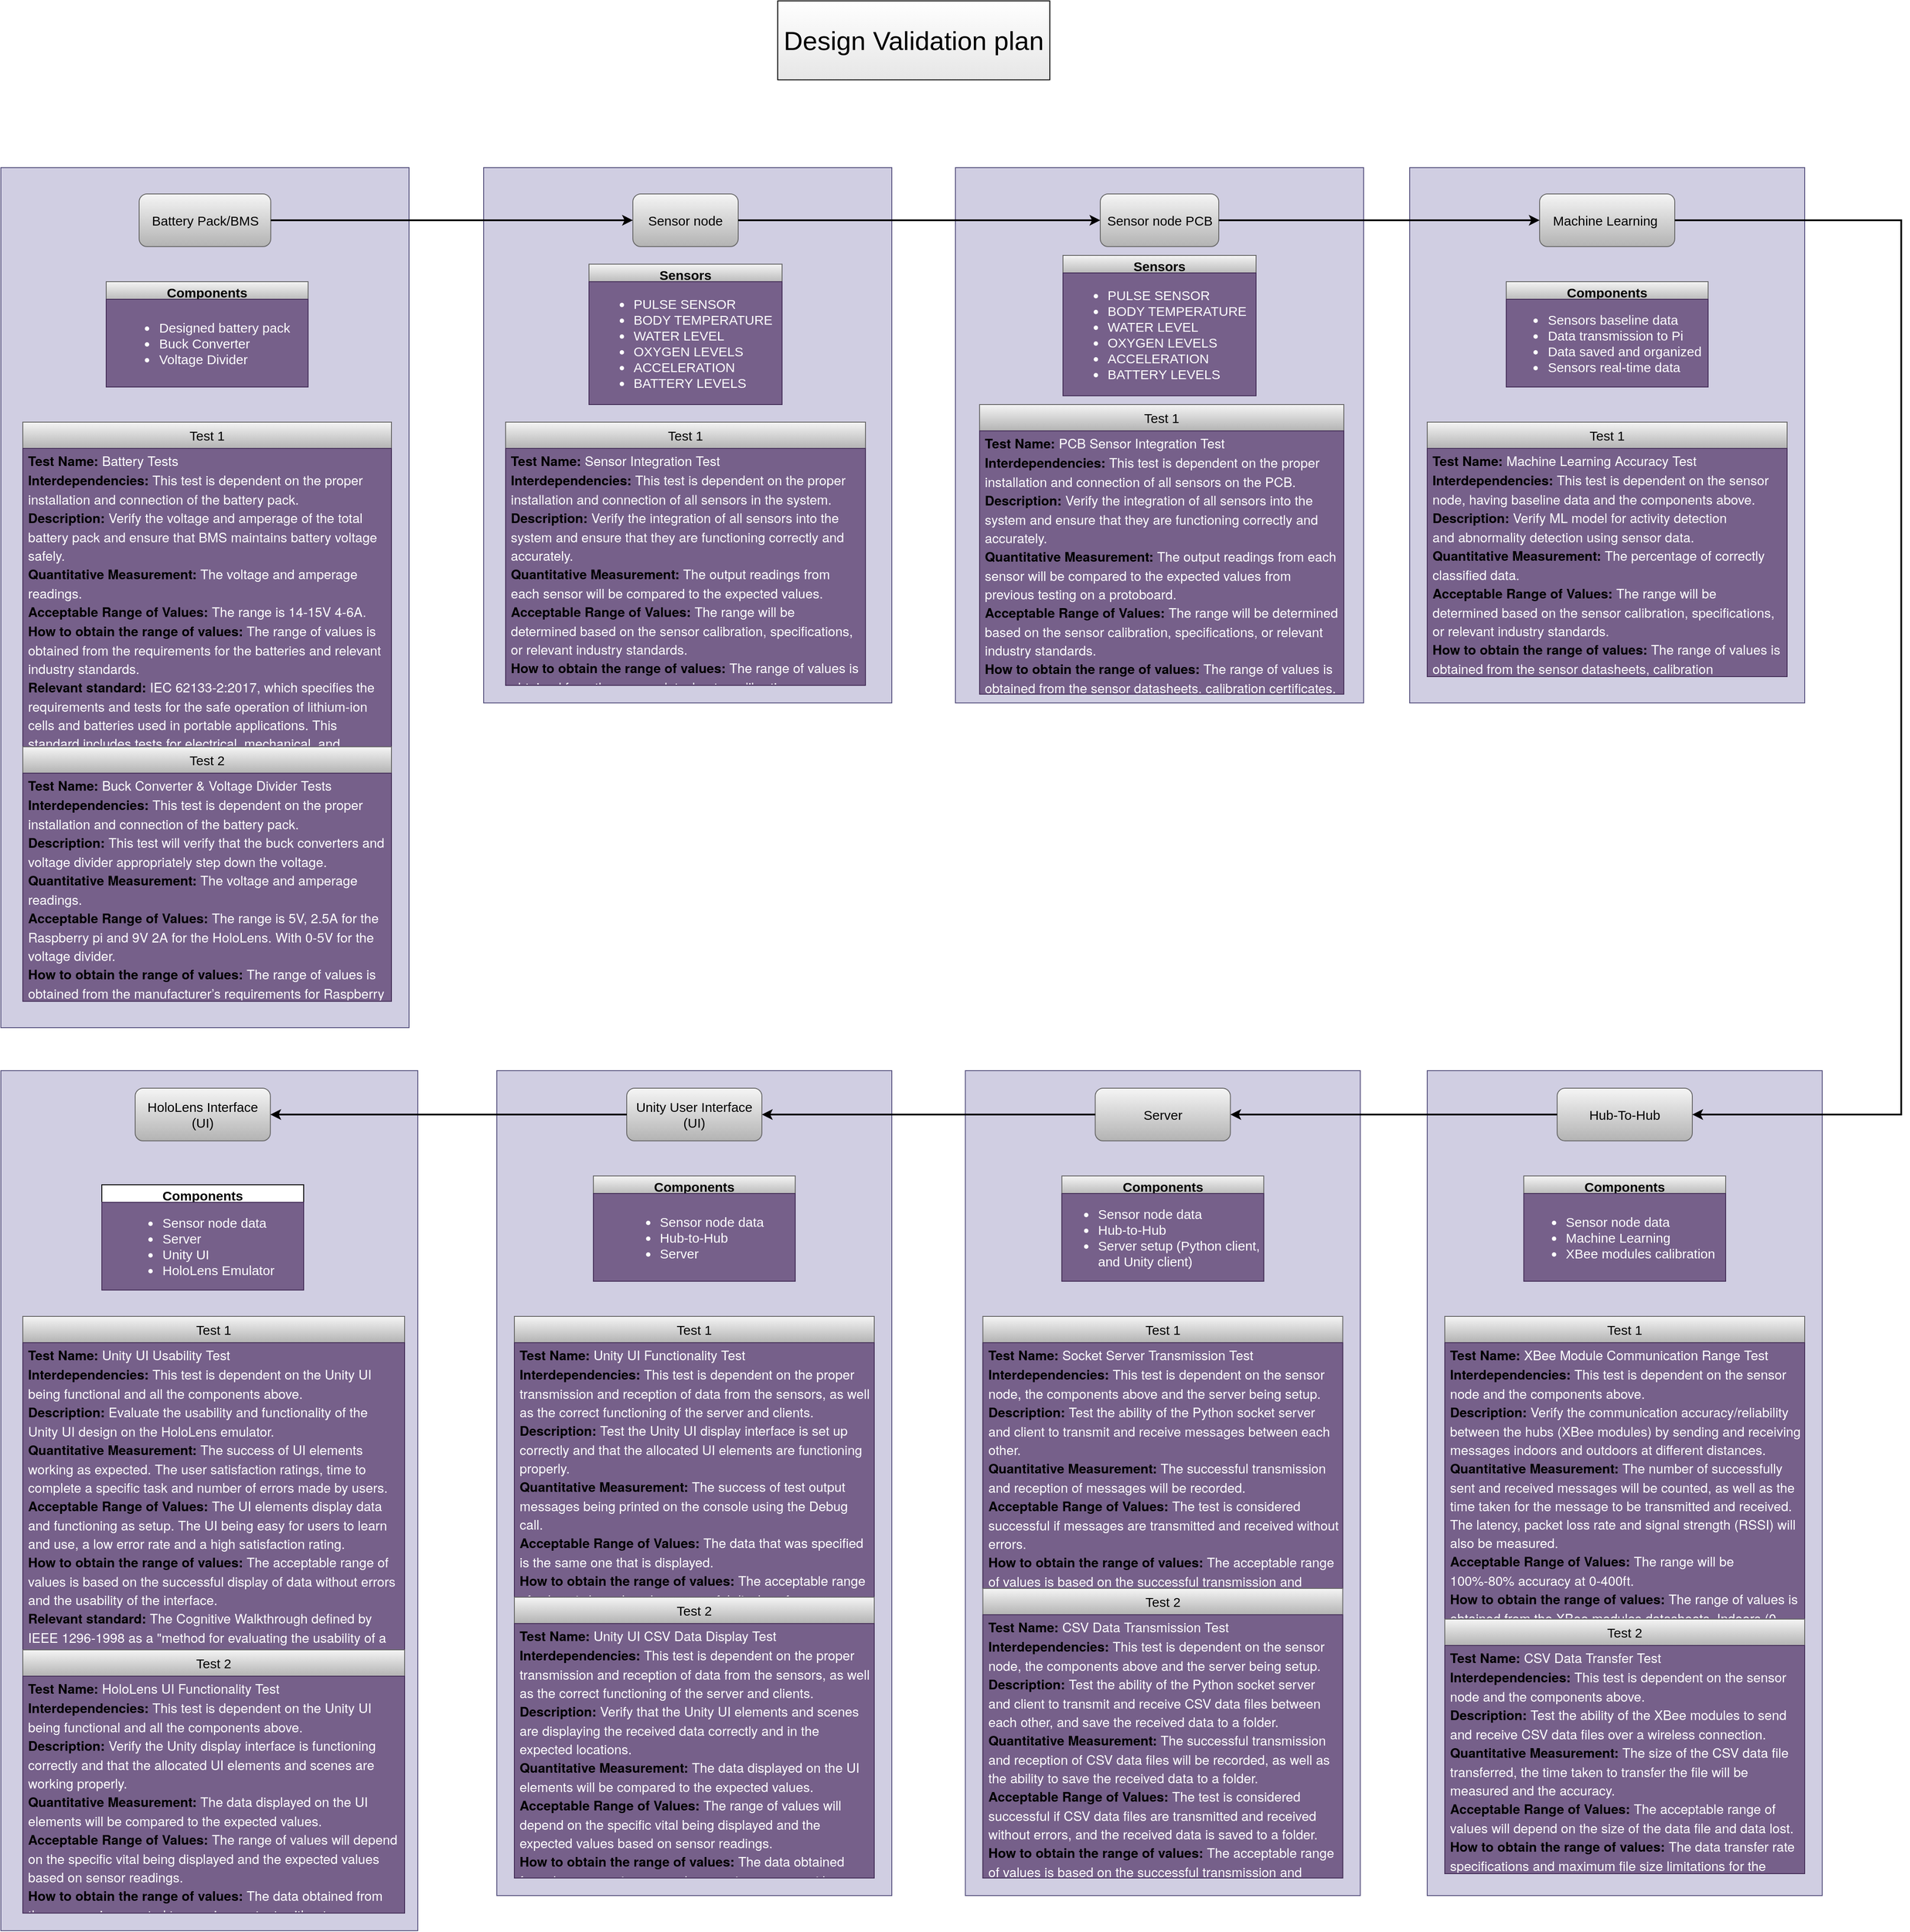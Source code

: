 <mxfile version="20.6.2" type="device" pages="2"><diagram name="Design_Validation_Plan_FD" id="mNduoVVuCUXwJvUaZ8l8"><mxGraphModel dx="5251" dy="3857" grid="1" gridSize="10" guides="1" tooltips="1" connect="1" arrows="1" fold="1" page="1" pageScale="1" pageWidth="827" pageHeight="1169" math="0" shadow="0"><root><mxCell id="AQObH0mxJPC5NJMshrW5-0"/><mxCell id="AQObH0mxJPC5NJMshrW5-1" parent="AQObH0mxJPC5NJMshrW5-0"/><mxCell id="sBrlH_V5yzV8zh5sM4X7-18" value="" style="rounded=0;whiteSpace=wrap;html=1;fontFamily=Helvetica;fontSize=16;fillColor=#d0cee2;strokeColor=#56517e;" vertex="1" parent="AQObH0mxJPC5NJMshrW5-1"><mxGeometry x="1240" y="120" width="450" height="610" as="geometry"/></mxCell><mxCell id="AQObH0mxJPC5NJMshrW5-2" value="&lt;font style=&quot;font-size: 30px;&quot;&gt;Design Validation plan&lt;/font&gt;" style="rounded=0;whiteSpace=wrap;html=1;fontSize=15;fillColor=default;strokeColor=default;gradientColor=#E6E6E6;gradientDirection=south;" vertex="1" parent="AQObH0mxJPC5NJMshrW5-1"><mxGeometry x="520" y="-70" width="310" height="90" as="geometry"/></mxCell><mxCell id="sBrlH_V5yzV8zh5sM4X7-1" value="" style="group" vertex="1" connectable="0" parent="AQObH0mxJPC5NJMshrW5-1"><mxGeometry x="210" y="150" width="440" height="580" as="geometry"/></mxCell><mxCell id="sBrlH_V5yzV8zh5sM4X7-14" value="" style="rounded=0;whiteSpace=wrap;html=1;fontFamily=Helvetica;fontSize=16;fillColor=#d0cee2;strokeColor=#56517e;" vertex="1" parent="sBrlH_V5yzV8zh5sM4X7-1"><mxGeometry x="-25" y="-30" width="465" height="610" as="geometry"/></mxCell><mxCell id="AQObH0mxJPC5NJMshrW5-3" value="Sensor node" style="rounded=1;whiteSpace=wrap;html=1;fontSize=15;fillColor=#f5f5f5;gradientColor=#b3b3b3;strokeColor=#666666;" vertex="1" parent="sBrlH_V5yzV8zh5sM4X7-1"><mxGeometry x="145" width="120" height="60" as="geometry"/></mxCell><mxCell id="AQObH0mxJPC5NJMshrW5-4" value="&lt;font style=&quot;font-size: 15px;&quot;&gt;Sensors&lt;/font&gt;" style="swimlane;whiteSpace=wrap;html=1;fontSize=15;movable=1;resizable=1;rotatable=1;deletable=1;editable=1;connectable=1;fillColor=#f5f5f5;strokeColor=#666666;gradientColor=#b3b3b3;" vertex="1" parent="sBrlH_V5yzV8zh5sM4X7-1"><mxGeometry x="95" y="80" width="220" height="160" as="geometry"/></mxCell><mxCell id="AQObH0mxJPC5NJMshrW5-5" value="&lt;ul style=&quot;text-align: left; font-size: 15px;&quot;&gt;&lt;li style=&quot;font-size: 15px;&quot;&gt;&lt;span style=&quot;background-color: initial; font-size: 15px;&quot;&gt;PULSE SENSOR&lt;/span&gt;&lt;/li&gt;&lt;li style=&quot;font-size: 15px;&quot;&gt;&lt;span style=&quot;background-color: initial; font-size: 15px;&quot;&gt;BODY TEMPERATURE&lt;/span&gt;&lt;/li&gt;&lt;li style=&quot;font-size: 15px;&quot;&gt;&lt;span style=&quot;background-color: initial; font-size: 15px;&quot;&gt;WATER LEVEL&lt;/span&gt;&lt;/li&gt;&lt;li style=&quot;font-size: 15px;&quot;&gt;&lt;span style=&quot;background-color: initial; font-size: 15px;&quot;&gt;OXYGEN LEVELS&lt;/span&gt;&lt;/li&gt;&lt;li style=&quot;font-size: 15px;&quot;&gt;&lt;span style=&quot;background-color: initial; font-size: 15px;&quot;&gt;ACCELERATION&lt;/span&gt;&lt;/li&gt;&lt;li style=&quot;font-size: 15px;&quot;&gt;&lt;span style=&quot;background-color: initial; font-size: 15px;&quot;&gt;BATTERY LEVELS&lt;/span&gt;&lt;/li&gt;&lt;/ul&gt;" style="text;html=1;strokeColor=#432D57;fillColor=#76608a;align=center;verticalAlign=middle;whiteSpace=wrap;rounded=0;fontSize=15;movable=1;resizable=1;rotatable=1;deletable=1;editable=1;connectable=1;fontColor=#ffffff;" vertex="1" parent="AQObH0mxJPC5NJMshrW5-4"><mxGeometry y="20" width="220" height="140" as="geometry"/></mxCell><mxCell id="AQObH0mxJPC5NJMshrW5-6" value="&lt;font style=&quot;font-size: 15px;&quot;&gt;Test 1&lt;/font&gt;" style="swimlane;fontStyle=0;childLayout=stackLayout;horizontal=1;startSize=30;horizontalStack=0;resizeParent=1;resizeParentMax=0;resizeLast=0;collapsible=1;marginBottom=0;whiteSpace=wrap;html=1;fontSize=15;fillColor=#f5f5f5;gradientColor=#b3b3b3;strokeColor=#666666;" vertex="1" parent="sBrlH_V5yzV8zh5sM4X7-1"><mxGeometry y="260" width="410" height="300" as="geometry"><mxRectangle x="300" y="410" width="60" height="30" as="alternateBounds"/></mxGeometry></mxCell><mxCell id="AQObH0mxJPC5NJMshrW5-7" value="&lt;p style=&quot;margin: 0px; font-variant-numeric: normal; font-variant-east-asian: normal; font-stretch: normal; line-height: normal; font-family: &amp;quot;Helvetica Neue&amp;quot;; font-size: 15px;&quot; class=&quot;p1&quot;&gt;&lt;font style=&quot;font-size: 15px;&quot;&gt;&lt;b style=&quot;font-size: 15px;&quot;&gt;&lt;font color=&quot;#000000&quot;&gt;Test Name:&lt;/font&gt;&lt;/b&gt; Sensor Integration Test&lt;/font&gt;&lt;/p&gt;&lt;p style=&quot;margin: 0px; font-variant-numeric: normal; font-variant-east-asian: normal; font-stretch: normal; line-height: normal; font-family: &amp;quot;Helvetica Neue&amp;quot;; font-size: 15px;&quot; class=&quot;p1&quot;&gt;&lt;font style=&quot;font-size: 15px;&quot;&gt;&lt;b style=&quot;font-size: 15px;&quot;&gt;&lt;font color=&quot;#000000&quot;&gt;Interdependencies:&lt;/font&gt;&lt;/b&gt; This test is dependent on the proper installation and connection of all sensors in the system.&lt;/font&gt;&lt;/p&gt;&lt;p style=&quot;margin: 0px; font-variant-numeric: normal; font-variant-east-asian: normal; font-stretch: normal; line-height: normal; font-family: &amp;quot;Helvetica Neue&amp;quot;; font-size: 15px;&quot; class=&quot;p1&quot;&gt;&lt;font style=&quot;font-size: 15px;&quot;&gt;&lt;b style=&quot;font-size: 15px;&quot;&gt;&lt;font color=&quot;#000000&quot;&gt;Description:&lt;/font&gt;&lt;/b&gt; Verify the integration of all sensors into the system and ensure that they are functioning correctly and accurately.&lt;/font&gt;&lt;/p&gt;&lt;p style=&quot;margin: 0px; font-variant-numeric: normal; font-variant-east-asian: normal; font-stretch: normal; line-height: normal; font-family: &amp;quot;Helvetica Neue&amp;quot;; font-size: 15px;&quot; class=&quot;p1&quot;&gt;&lt;font style=&quot;font-size: 15px;&quot;&gt;&lt;b style=&quot;font-size: 15px;&quot;&gt;&lt;font color=&quot;#000000&quot;&gt;Quantitative Measurement:&lt;/font&gt;&lt;/b&gt; The output readings from each sensor will be compared to the expected values.&lt;/font&gt;&lt;/p&gt;&lt;p style=&quot;margin: 0px; font-variant-numeric: normal; font-variant-east-asian: normal; font-stretch: normal; line-height: normal; font-family: &amp;quot;Helvetica Neue&amp;quot;; font-size: 15px;&quot; class=&quot;p1&quot;&gt;&lt;font style=&quot;font-size: 15px;&quot;&gt;&lt;font color=&quot;#000000&quot;&gt;&lt;b style=&quot;font-size: 15px;&quot;&gt;Acceptable Range of Values:&lt;/b&gt; &lt;/font&gt;The range will be determined based on the sensor calibration, specifications, or relevant industry standards.&lt;/font&gt;&lt;/p&gt;&lt;p style=&quot;margin: 0px; font-variant-numeric: normal; font-variant-east-asian: normal; font-stretch: normal; line-height: normal; font-family: &amp;quot;Helvetica Neue&amp;quot;; font-size: 15px;&quot; class=&quot;p1&quot;&gt;&lt;font style=&quot;font-size: 15px;&quot;&gt;&lt;b style=&quot;font-size: 15px;&quot;&gt;&lt;font color=&quot;#000000&quot;&gt;How to obtain the range of values:&lt;/font&gt;&lt;/b&gt; The range of values is obtained from the sensor datasheets, calibration certificates, and relevant industry standards.&lt;/font&gt;&lt;/p&gt;" style="text;strokeColor=#432D57;fillColor=#76608a;align=left;verticalAlign=middle;spacingLeft=4;spacingRight=4;overflow=hidden;points=[[0,0.5],[1,0.5]];portConstraint=eastwest;rotatable=0;whiteSpace=wrap;html=1;fontSize=15;fontColor=#ffffff;" vertex="1" parent="AQObH0mxJPC5NJMshrW5-6"><mxGeometry y="30" width="410" height="270" as="geometry"/></mxCell><mxCell id="sBrlH_V5yzV8zh5sM4X7-2" value="" style="group" vertex="1" connectable="0" parent="AQObH0mxJPC5NJMshrW5-1"><mxGeometry x="750" y="130" width="437.5" height="600" as="geometry"/></mxCell><mxCell id="sBrlH_V5yzV8zh5sM4X7-16" value="" style="rounded=0;whiteSpace=wrap;html=1;fontFamily=Helvetica;fontSize=16;fillColor=#d0cee2;strokeColor=#56517e;" vertex="1" parent="sBrlH_V5yzV8zh5sM4X7-2"><mxGeometry x="-27.5" y="-10" width="465" height="610" as="geometry"/></mxCell><mxCell id="AQObH0mxJPC5NJMshrW5-15" value="Sensor node PCB" style="rounded=1;whiteSpace=wrap;html=1;fontSize=15;fillColor=#f5f5f5;gradientColor=#b3b3b3;strokeColor=#666666;" vertex="1" parent="sBrlH_V5yzV8zh5sM4X7-2"><mxGeometry x="137.5" y="20" width="135" height="60" as="geometry"/></mxCell><mxCell id="AQObH0mxJPC5NJMshrW5-16" value="&lt;font style=&quot;font-size: 15px;&quot;&gt;Test 1&lt;/font&gt;" style="swimlane;fontStyle=0;childLayout=stackLayout;horizontal=1;startSize=30;horizontalStack=0;resizeParent=1;resizeParentMax=0;resizeLast=0;collapsible=1;marginBottom=0;whiteSpace=wrap;html=1;fontSize=15;fillColor=#f5f5f5;gradientColor=#b3b3b3;strokeColor=#666666;" vertex="1" parent="sBrlH_V5yzV8zh5sM4X7-2"><mxGeometry y="260" width="415" height="330" as="geometry"><mxRectangle x="300" y="410" width="60" height="30" as="alternateBounds"/></mxGeometry></mxCell><mxCell id="AQObH0mxJPC5NJMshrW5-17" value="&lt;p style=&quot;margin: 0px; font-variant-numeric: normal; font-variant-east-asian: normal; font-stretch: normal; line-height: normal; font-family: &amp;quot;Helvetica Neue&amp;quot;; font-size: 15px;&quot; class=&quot;p1&quot;&gt;&lt;font style=&quot;font-size: 15px;&quot;&gt;&lt;b style=&quot;font-size: 15px;&quot;&gt;&lt;font color=&quot;#000000&quot;&gt;Test Name:&lt;/font&gt;&lt;/b&gt;&amp;nbsp;PCB Sensor Integration Test&lt;/font&gt;&lt;/p&gt;&lt;p style=&quot;margin: 0px; font-variant-numeric: normal; font-variant-east-asian: normal; font-stretch: normal; line-height: normal; font-family: &amp;quot;Helvetica Neue&amp;quot;; font-size: 15px;&quot; class=&quot;p1&quot;&gt;&lt;font style=&quot;font-size: 15px;&quot;&gt;&lt;b style=&quot;font-size: 15px;&quot;&gt;&lt;font color=&quot;#000000&quot;&gt;Interdependencies:&lt;/font&gt;&lt;/b&gt; This test is dependent on the proper installation and connection of all sensors on the PCB.&lt;/font&gt;&lt;/p&gt;&lt;p style=&quot;margin: 0px; font-variant-numeric: normal; font-variant-east-asian: normal; font-stretch: normal; line-height: normal; font-family: &amp;quot;Helvetica Neue&amp;quot;; font-size: 15px;&quot; class=&quot;p1&quot;&gt;&lt;font style=&quot;font-size: 15px;&quot;&gt;&lt;b style=&quot;font-size: 15px;&quot;&gt;&lt;font color=&quot;#000000&quot;&gt;Description:&lt;/font&gt;&lt;/b&gt; Verify the integration of all sensors into the system and ensure that they are functioning correctly and accurately.&lt;/font&gt;&lt;/p&gt;&lt;p style=&quot;margin: 0px; font-variant-numeric: normal; font-variant-east-asian: normal; font-stretch: normal; line-height: normal; font-family: &amp;quot;Helvetica Neue&amp;quot;; font-size: 15px;&quot; class=&quot;p1&quot;&gt;&lt;font style=&quot;font-size: 15px;&quot;&gt;&lt;b style=&quot;font-size: 15px;&quot;&gt;&lt;font color=&quot;#000000&quot;&gt;Quantitative Measurement:&lt;/font&gt;&lt;/b&gt; The output readings from each sensor will be compared to the expected values from previous testing on a protoboard.&lt;/font&gt;&lt;/p&gt;&lt;p style=&quot;margin: 0px; font-variant-numeric: normal; font-variant-east-asian: normal; font-stretch: normal; line-height: normal; font-family: &amp;quot;Helvetica Neue&amp;quot;; font-size: 15px;&quot; class=&quot;p1&quot;&gt;&lt;font style=&quot;font-size: 15px;&quot;&gt;&lt;b style=&quot;font-size: 15px;&quot;&gt;&lt;font color=&quot;#000000&quot;&gt;Acceptable Range of Values:&lt;/font&gt;&lt;/b&gt; The range will be determined based on the sensor calibration, specifications, or relevant industry standards.&lt;/font&gt;&lt;/p&gt;&lt;p style=&quot;margin: 0px; font-variant-numeric: normal; font-variant-east-asian: normal; font-stretch: normal; line-height: normal; font-family: &amp;quot;Helvetica Neue&amp;quot;; font-size: 15px;&quot; class=&quot;p1&quot;&gt;&lt;font style=&quot;font-size: 15px;&quot;&gt;&lt;b style=&quot;font-size: 15px;&quot;&gt;&lt;font color=&quot;#000000&quot;&gt;How to obtain the range of values:&lt;/font&gt;&lt;/b&gt; The range of values is obtained from the sensor datasheets, calibration certificates, and relevant industry standards.&lt;/font&gt;&lt;/p&gt;" style="text;strokeColor=#432D57;fillColor=#76608a;align=left;verticalAlign=middle;spacingLeft=4;spacingRight=4;overflow=hidden;points=[[0,0.5],[1,0.5]];portConstraint=eastwest;rotatable=0;whiteSpace=wrap;html=1;fontSize=15;fontColor=#ffffff;" vertex="1" parent="AQObH0mxJPC5NJMshrW5-16"><mxGeometry y="30" width="415" height="300" as="geometry"/></mxCell><mxCell id="AQObH0mxJPC5NJMshrW5-23" value="&lt;font style=&quot;font-size: 15px;&quot;&gt;Sensors&lt;/font&gt;" style="swimlane;whiteSpace=wrap;html=1;fontSize=15;movable=1;resizable=1;rotatable=1;deletable=1;editable=1;connectable=1;fillColor=#f5f5f5;strokeColor=#666666;gradientColor=#b3b3b3;" vertex="1" parent="sBrlH_V5yzV8zh5sM4X7-2"><mxGeometry x="95" y="90" width="220" height="160" as="geometry"/></mxCell><mxCell id="AQObH0mxJPC5NJMshrW5-24" value="&lt;ul style=&quot;text-align: left; font-size: 15px;&quot;&gt;&lt;li style=&quot;font-size: 15px;&quot;&gt;&lt;span style=&quot;background-color: initial; font-size: 15px;&quot;&gt;PULSE SENSOR&lt;/span&gt;&lt;/li&gt;&lt;li style=&quot;font-size: 15px;&quot;&gt;&lt;span style=&quot;background-color: initial; font-size: 15px;&quot;&gt;BODY TEMPERATURE&lt;/span&gt;&lt;/li&gt;&lt;li style=&quot;font-size: 15px;&quot;&gt;&lt;span style=&quot;background-color: initial; font-size: 15px;&quot;&gt;WATER LEVEL&lt;/span&gt;&lt;/li&gt;&lt;li style=&quot;font-size: 15px;&quot;&gt;&lt;span style=&quot;background-color: initial; font-size: 15px;&quot;&gt;OXYGEN LEVELS&lt;/span&gt;&lt;/li&gt;&lt;li style=&quot;font-size: 15px;&quot;&gt;&lt;span style=&quot;background-color: initial; font-size: 15px;&quot;&gt;ACCELERATION&lt;/span&gt;&lt;/li&gt;&lt;li style=&quot;font-size: 15px;&quot;&gt;&lt;span style=&quot;background-color: initial; font-size: 15px;&quot;&gt;BATTERY LEVELS&lt;/span&gt;&lt;/li&gt;&lt;/ul&gt;" style="text;html=1;strokeColor=#432D57;fillColor=#76608a;align=center;verticalAlign=middle;whiteSpace=wrap;rounded=0;fontSize=15;fontColor=#ffffff;movable=1;resizable=1;rotatable=1;deletable=1;editable=1;connectable=1;" vertex="1" parent="AQObH0mxJPC5NJMshrW5-23"><mxGeometry y="20" width="220" height="140" as="geometry"/></mxCell><mxCell id="sBrlH_V5yzV8zh5sM4X7-3" value="" style="group" vertex="1" connectable="0" parent="AQObH0mxJPC5NJMshrW5-1"><mxGeometry x="1260" y="150" width="475" height="580" as="geometry"/></mxCell><mxCell id="AQObH0mxJPC5NJMshrW5-18" value="Machine Learning&amp;nbsp;" style="rounded=1;whiteSpace=wrap;html=1;fontSize=15;fillColor=#f5f5f5;gradientColor=#b3b3b3;strokeColor=#666666;" vertex="1" parent="sBrlH_V5yzV8zh5sM4X7-3"><mxGeometry x="128" width="154" height="60" as="geometry"/></mxCell><mxCell id="AQObH0mxJPC5NJMshrW5-19" value="&lt;span style=&quot;font-size: 15px;&quot;&gt;Components&lt;/span&gt;" style="swimlane;whiteSpace=wrap;html=1;fontSize=15;movable=1;resizable=1;rotatable=1;deletable=1;editable=1;connectable=1;fillColor=#f5f5f5;gradientColor=#b3b3b3;strokeColor=#666666;" vertex="1" parent="sBrlH_V5yzV8zh5sM4X7-3"><mxGeometry x="90" y="100" width="230" height="120" as="geometry"/></mxCell><mxCell id="AQObH0mxJPC5NJMshrW5-20" value="&lt;ul style=&quot;text-align: left; font-size: 15px;&quot;&gt;&lt;li style=&quot;font-size: 15px;&quot;&gt;Sensors baseline data&lt;/li&gt;&lt;li style=&quot;font-size: 15px;&quot;&gt;&lt;span style=&quot;background-color: initial; font-size: 15px;&quot;&gt;Data&lt;/span&gt;&amp;nbsp;transmission to Pi&lt;/li&gt;&lt;li style=&quot;font-size: 15px;&quot;&gt;Data saved and organized&lt;span style=&quot;font-size: 15px;&quot;&gt;&lt;/span&gt;&lt;/li&gt;&lt;li style=&quot;font-size: 15px;&quot;&gt;Sensors real-time data&lt;/li&gt;&lt;/ul&gt;" style="text;html=1;strokeColor=#432D57;fillColor=#76608a;align=center;verticalAlign=middle;whiteSpace=wrap;rounded=0;fontSize=15;fontColor=#ffffff;movable=1;resizable=1;rotatable=1;deletable=1;editable=1;connectable=1;" vertex="1" parent="AQObH0mxJPC5NJMshrW5-19"><mxGeometry y="20" width="230" height="100" as="geometry"/></mxCell><mxCell id="AQObH0mxJPC5NJMshrW5-21" value="&lt;font style=&quot;font-size: 15px;&quot;&gt;Test 1&lt;/font&gt;" style="swimlane;fontStyle=0;childLayout=stackLayout;horizontal=1;startSize=30;horizontalStack=0;resizeParent=1;resizeParentMax=0;resizeLast=0;collapsible=1;marginBottom=0;whiteSpace=wrap;html=1;fontSize=15;fillColor=#f5f5f5;gradientColor=#b3b3b3;strokeColor=#666666;" vertex="1" parent="sBrlH_V5yzV8zh5sM4X7-3"><mxGeometry y="260" width="410" height="290" as="geometry"><mxRectangle x="300" y="410" width="60" height="30" as="alternateBounds"/></mxGeometry></mxCell><mxCell id="AQObH0mxJPC5NJMshrW5-22" value="&lt;p style=&quot;margin: 0px; font-variant-numeric: normal; font-variant-east-asian: normal; font-stretch: normal; line-height: normal; font-family: &amp;quot;Helvetica Neue&amp;quot;; font-size: 15px;&quot; class=&quot;p1&quot;&gt;&lt;font style=&quot;font-size: 15px;&quot;&gt;&lt;b style=&quot;font-size: 15px;&quot;&gt;&lt;font color=&quot;#000000&quot;&gt;Test Name:&lt;/font&gt;&lt;/b&gt; Machine Learning Accuracy Test&lt;/font&gt;&lt;/p&gt;&lt;p style=&quot;margin: 0px; font-variant-numeric: normal; font-variant-east-asian: normal; font-stretch: normal; line-height: normal; font-family: &amp;quot;Helvetica Neue&amp;quot;; font-size: 15px;&quot; class=&quot;p1&quot;&gt;&lt;font style=&quot;font-size: 15px;&quot;&gt;&lt;b style=&quot;font-size: 15px;&quot;&gt;&lt;font color=&quot;#000000&quot;&gt;Interdependencies:&lt;/font&gt;&lt;/b&gt; This test is dependent on the sensor node, having baseline data and the components above.&lt;/font&gt;&lt;/p&gt;&lt;p style=&quot;margin: 0px; font-variant-numeric: normal; font-variant-east-asian: normal; font-stretch: normal; line-height: normal; font-family: &amp;quot;Helvetica Neue&amp;quot;; font-size: 15px;&quot; class=&quot;p1&quot;&gt;&lt;font style=&quot;font-size: 15px;&quot;&gt;&lt;b style=&quot;font-size: 15px;&quot;&gt;&lt;font color=&quot;#000000&quot;&gt;Description:&lt;/font&gt;&lt;/b&gt;&amp;nbsp;&lt;/font&gt;&lt;span style=&quot;font-size: 15px; background-color: initial;&quot;&gt;Verify ML model for activity detection and&amp;nbsp;&lt;/span&gt;&lt;span style=&quot;background-color: initial; font-size: 15px;&quot;&gt;&lt;span style=&quot;font-size: 15px;&quot;&gt;abnormality detection&lt;/span&gt;&lt;font style=&quot;font-size: 15px;&quot;&gt;&amp;nbsp;&lt;/font&gt;&lt;/span&gt;&lt;span style=&quot;font-size: 15px; background-color: initial;&quot;&gt;using sensor data.&lt;/span&gt;&lt;/p&gt;&lt;p style=&quot;margin: 0px; font-variant-numeric: normal; font-variant-east-asian: normal; font-stretch: normal; line-height: normal; font-family: &amp;quot;Helvetica Neue&amp;quot;; font-size: 15px;&quot; class=&quot;p1&quot;&gt;&lt;font style=&quot;font-size: 15px;&quot;&gt;&lt;b style=&quot;font-size: 15px;&quot;&gt;&lt;font color=&quot;#000000&quot;&gt;Quantitative Measurement:&lt;/font&gt;&lt;/b&gt; The&amp;nbsp;&lt;/font&gt;&lt;span style=&quot;background-color: initial; font-size: 15px;&quot;&gt;percentage of correctly classified data&lt;/span&gt;&lt;span style=&quot;background-color: initial; font-size: 15px;&quot;&gt;.&lt;/span&gt;&lt;/p&gt;&lt;p style=&quot;margin: 0px; font-variant-numeric: normal; font-variant-east-asian: normal; font-stretch: normal; line-height: normal; font-family: &amp;quot;Helvetica Neue&amp;quot;; font-size: 15px;&quot; class=&quot;p1&quot;&gt;&lt;font style=&quot;font-size: 15px;&quot;&gt;&lt;font color=&quot;#000000&quot;&gt;&lt;b style=&quot;font-size: 15px;&quot;&gt;Acceptable Range of Values:&lt;/b&gt; &lt;/font&gt;The range will be determined based on the sensor calibration, specifications, or relevant industry standards.&lt;/font&gt;&lt;/p&gt;&lt;p style=&quot;margin: 0px; font-variant-numeric: normal; font-variant-east-asian: normal; font-stretch: normal; line-height: normal; font-family: &amp;quot;Helvetica Neue&amp;quot;; font-size: 15px;&quot; class=&quot;p1&quot;&gt;&lt;font style=&quot;font-size: 15px;&quot;&gt;&lt;font color=&quot;#000000&quot;&gt;&lt;b style=&quot;font-size: 15px;&quot;&gt;How to obtain the range of values:&lt;/b&gt; &lt;/font&gt;The range of values is obtained from the sensor datasheets, calibration certificates, and relevant industry standards.&lt;/font&gt;&lt;/p&gt;" style="text;strokeColor=#432D57;fillColor=#76608a;align=left;verticalAlign=middle;spacingLeft=4;spacingRight=4;overflow=hidden;points=[[0,0.5],[1,0.5]];portConstraint=eastwest;rotatable=0;whiteSpace=wrap;html=1;fontSize=15;fontColor=#ffffff;" vertex="1" parent="AQObH0mxJPC5NJMshrW5-21"><mxGeometry y="30" width="410" height="260" as="geometry"/></mxCell><mxCell id="sBrlH_V5yzV8zh5sM4X7-6" value="" style="group" vertex="1" connectable="0" parent="AQObH0mxJPC5NJMshrW5-1"><mxGeometry x="753.75" y="1169" width="430" height="920" as="geometry"/></mxCell><mxCell id="sBrlH_V5yzV8zh5sM4X7-22" value="" style="rounded=0;whiteSpace=wrap;html=1;fontFamily=Helvetica;fontSize=16;fillColor=#d0cee2;strokeColor=#56517e;" vertex="1" parent="sBrlH_V5yzV8zh5sM4X7-6"><mxGeometry x="-20" y="-20" width="450" height="940" as="geometry"/></mxCell><mxCell id="AQObH0mxJPC5NJMshrW5-32" value="Server" style="rounded=1;whiteSpace=wrap;html=1;fontSize=15;fillColor=#f5f5f5;gradientColor=#b3b3b3;strokeColor=#666666;" vertex="1" parent="sBrlH_V5yzV8zh5sM4X7-6"><mxGeometry x="128" width="154" height="60" as="geometry"/></mxCell><mxCell id="AQObH0mxJPC5NJMshrW5-33" value="&lt;span style=&quot;font-size: 15px;&quot;&gt;Components&lt;/span&gt;" style="swimlane;whiteSpace=wrap;html=1;fontSize=15;movable=1;resizable=1;rotatable=1;deletable=1;editable=1;connectable=1;fillColor=#f5f5f5;gradientColor=#b3b3b3;strokeColor=#666666;" vertex="1" parent="sBrlH_V5yzV8zh5sM4X7-6"><mxGeometry x="90" y="100" width="230" height="120" as="geometry"/></mxCell><mxCell id="AQObH0mxJPC5NJMshrW5-34" value="&lt;ul style=&quot;text-align: left; font-size: 15px;&quot;&gt;&lt;li style=&quot;font-size: 15px;&quot;&gt;Sensor node data&lt;/li&gt;&lt;li style=&quot;font-size: 15px;&quot;&gt;Hub-to-Hub&lt;/li&gt;&lt;li style=&quot;font-size: 15px;&quot;&gt;Server setup (Python client, and Unity client)&lt;/li&gt;&lt;/ul&gt;" style="text;html=1;strokeColor=#432D57;fillColor=#76608a;align=center;verticalAlign=middle;whiteSpace=wrap;rounded=0;fontSize=15;fontColor=#ffffff;movable=1;resizable=1;rotatable=1;deletable=1;editable=1;connectable=1;" vertex="1" parent="AQObH0mxJPC5NJMshrW5-33"><mxGeometry y="20" width="230" height="100" as="geometry"/></mxCell><mxCell id="AQObH0mxJPC5NJMshrW5-35" value="&lt;font style=&quot;font-size: 15px;&quot;&gt;Test 1&lt;/font&gt;" style="swimlane;fontStyle=0;childLayout=stackLayout;horizontal=1;startSize=30;horizontalStack=0;resizeParent=1;resizeParentMax=0;resizeLast=0;collapsible=1;marginBottom=0;whiteSpace=wrap;html=1;fontSize=15;fillColor=#f5f5f5;gradientColor=#b3b3b3;strokeColor=#666666;" vertex="1" parent="sBrlH_V5yzV8zh5sM4X7-6"><mxGeometry y="260" width="410" height="310" as="geometry"><mxRectangle x="300" y="410" width="60" height="30" as="alternateBounds"/></mxGeometry></mxCell><mxCell id="AQObH0mxJPC5NJMshrW5-36" value="&lt;p style=&quot;margin: 0px; font-variant-numeric: normal; font-variant-east-asian: normal; font-stretch: normal; line-height: normal; font-family: &amp;quot;Helvetica Neue&amp;quot;; font-size: 15px;&quot; class=&quot;p1&quot;&gt;&lt;font style=&quot;font-size: 15px;&quot;&gt;&lt;b style=&quot;font-size: 15px;&quot;&gt;&lt;font color=&quot;#000000&quot;&gt;Test Name:&lt;/font&gt;&lt;/b&gt;&amp;nbsp;&lt;/font&gt;&lt;span style=&quot;background-color: initial; font-size: 15px;&quot;&gt;Socket Server Transmission Test&lt;/span&gt;&lt;/p&gt;&lt;p style=&quot;margin: 0px; font-variant-numeric: normal; font-variant-east-asian: normal; font-stretch: normal; line-height: normal; font-family: &amp;quot;Helvetica Neue&amp;quot;; font-size: 15px;&quot; class=&quot;p1&quot;&gt;&lt;font style=&quot;font-size: 15px;&quot;&gt;&lt;b style=&quot;font-size: 15px;&quot;&gt;&lt;font color=&quot;#000000&quot;&gt;Interdependencies:&lt;/font&gt;&lt;/b&gt; This test is dependent on the sensor node, the components above and the server being setup.&lt;/font&gt;&lt;/p&gt;&lt;p style=&quot;margin: 0px; font-variant-numeric: normal; font-variant-east-asian: normal; font-stretch: normal; line-height: normal; font-family: &amp;quot;Helvetica Neue&amp;quot;; font-size: 15px;&quot; class=&quot;p1&quot;&gt;&lt;font style=&quot;font-size: 15px;&quot;&gt;&lt;b style=&quot;font-size: 15px;&quot;&gt;&lt;font color=&quot;#000000&quot;&gt;Description:&lt;/font&gt;&amp;nbsp;&lt;/b&gt;&lt;/font&gt;&lt;span style=&quot;background-color: initial; font-size: 15px;&quot;&gt;Test the ability of the Python socket server and client to transmit and receive messages between each other.&lt;/span&gt;&lt;span style=&quot;background-color: initial; font-size: 15px;&quot;&gt;&amp;nbsp;&lt;/span&gt;&lt;/p&gt;&lt;p style=&quot;margin: 0px; font-variant-numeric: normal; font-variant-east-asian: normal; font-stretch: normal; line-height: normal; font-family: &amp;quot;Helvetica Neue&amp;quot;; font-size: 15px;&quot; class=&quot;p1&quot;&gt;&lt;font style=&quot;font-size: 15px;&quot;&gt;&lt;b style=&quot;font-size: 15px;&quot;&gt;&lt;font color=&quot;#000000&quot;&gt;Quantitative Measurement:&lt;/font&gt;&lt;/b&gt;&amp;nbsp;&lt;/font&gt;&lt;span style=&quot;background-color: initial; font-size: 15px;&quot;&gt;The successful transmission and reception of messages will be recorded.&lt;/span&gt;&lt;/p&gt;&lt;p style=&quot;margin: 0px; font-variant-numeric: normal; font-variant-east-asian: normal; font-stretch: normal; line-height: normal; font-family: &amp;quot;Helvetica Neue&amp;quot;; font-size: 15px;&quot; class=&quot;p1&quot;&gt;&lt;font style=&quot;font-size: 15px;&quot;&gt;&lt;b style=&quot;font-size: 15px;&quot;&gt;&lt;font color=&quot;#000000&quot;&gt;Acceptable Range of Values:&lt;/font&gt;&lt;/b&gt;&amp;nbsp;&lt;/font&gt;&lt;span style=&quot;background-color: initial; font-size: 15px;&quot;&gt;The test is considered successful if messages are transmitted and received without errors.&lt;/span&gt;&lt;/p&gt;&lt;p style=&quot;margin: 0px; font-variant-numeric: normal; font-variant-east-asian: normal; font-stretch: normal; line-height: normal; font-family: &amp;quot;Helvetica Neue&amp;quot;; font-size: 15px;&quot; class=&quot;p1&quot;&gt;&lt;font color=&quot;#000000&quot;&gt;&lt;b style=&quot;background-color: initial; font-size: 15px;&quot;&gt;How to obtain the range of values:&lt;/b&gt;&lt;span style=&quot;background-color: initial; font-size: 15px;&quot;&gt;&amp;nbsp;&lt;/span&gt;&lt;/font&gt;&lt;span style=&quot;background-color: initial; font-size: 15px;&quot;&gt;The acceptable range of values is based on the successful transmission and reception of messages without errors.&lt;/span&gt;&lt;/p&gt;" style="text;strokeColor=#432D57;fillColor=#76608a;align=left;verticalAlign=middle;spacingLeft=4;spacingRight=4;overflow=hidden;points=[[0,0.5],[1,0.5]];portConstraint=eastwest;rotatable=0;whiteSpace=wrap;html=1;fontSize=15;fontColor=#ffffff;" vertex="1" parent="AQObH0mxJPC5NJMshrW5-35"><mxGeometry y="30" width="410" height="280" as="geometry"/></mxCell><mxCell id="AQObH0mxJPC5NJMshrW5-37" value="&lt;font style=&quot;font-size: 15px;&quot;&gt;Test 2&lt;/font&gt;" style="swimlane;fontStyle=0;childLayout=stackLayout;horizontal=1;startSize=30;horizontalStack=0;resizeParent=1;resizeParentMax=0;resizeLast=0;collapsible=1;marginBottom=0;whiteSpace=wrap;html=1;fontSize=15;fillColor=#f5f5f5;gradientColor=#b3b3b3;strokeColor=#666666;" vertex="1" parent="sBrlH_V5yzV8zh5sM4X7-6"><mxGeometry y="570" width="410" height="330" as="geometry"><mxRectangle x="300" y="410" width="60" height="30" as="alternateBounds"/></mxGeometry></mxCell><mxCell id="AQObH0mxJPC5NJMshrW5-38" value="&lt;p style=&quot;margin: 0px; font-variant-numeric: normal; font-variant-east-asian: normal; font-stretch: normal; line-height: normal; font-family: &amp;quot;Helvetica Neue&amp;quot;; font-size: 15px;&quot; class=&quot;p1&quot;&gt;&lt;font style=&quot;font-size: 15px;&quot;&gt;&lt;b style=&quot;font-size: 15px;&quot;&gt;&lt;font color=&quot;#000000&quot;&gt;Test Name:&lt;/font&gt;&lt;/b&gt;&amp;nbsp;&lt;/font&gt;&lt;span style=&quot;background-color: initial; font-size: 15px;&quot;&gt;CSV Data Transmission Test&lt;/span&gt;&lt;/p&gt;&lt;p style=&quot;margin: 0px; font-variant-numeric: normal; font-variant-east-asian: normal; font-stretch: normal; line-height: normal; font-family: &amp;quot;Helvetica Neue&amp;quot;; font-size: 15px;&quot; class=&quot;p1&quot;&gt;&lt;b style=&quot;background-color: initial; font-size: 15px;&quot;&gt;&lt;font color=&quot;#000000&quot;&gt;Interdependencies:&lt;/font&gt;&lt;/b&gt;&lt;span style=&quot;background-color: initial; font-size: 15px;&quot;&gt;&amp;nbsp;&lt;/span&gt;&lt;span style=&quot;background-color: initial; font-size: 15px;&quot;&gt;This test is dependent on the sensor node, the components above and the server being setup.&lt;/span&gt;&lt;/p&gt;&lt;p style=&quot;margin: 0px; font-variant-numeric: normal; font-variant-east-asian: normal; font-stretch: normal; line-height: normal; font-family: &amp;quot;Helvetica Neue&amp;quot;; font-size: 15px;&quot; class=&quot;p1&quot;&gt;&lt;font style=&quot;font-size: 15px;&quot;&gt;&lt;b style=&quot;font-size: 15px;&quot;&gt;&lt;font color=&quot;#000000&quot;&gt;Description:&lt;/font&gt;&lt;/b&gt;&amp;nbsp;&lt;/font&gt;&lt;span style=&quot;background-color: initial; font-size: 15px;&quot;&gt;Test the ability of the Python socket server and client to transmit and receive CSV data files between each other, and save the received data to a folder.&lt;/span&gt;&lt;/p&gt;&lt;p style=&quot;margin: 0px; font-variant-numeric: normal; font-variant-east-asian: normal; font-stretch: normal; line-height: normal; font-family: &amp;quot;Helvetica Neue&amp;quot;; font-size: 15px;&quot; class=&quot;p1&quot;&gt;&lt;font style=&quot;font-size: 15px;&quot;&gt;&lt;b style=&quot;font-size: 15px;&quot;&gt;&lt;font color=&quot;#000000&quot;&gt;Quantitative Measurement:&lt;/font&gt;&lt;/b&gt;&amp;nbsp;&lt;/font&gt;&lt;span style=&quot;background-color: initial; font-size: 15px;&quot;&gt;The successful transmission and reception of CSV data files will be recorded, as well as the ability to save the received data to a folder.&lt;/span&gt;&lt;/p&gt;&lt;p style=&quot;margin: 0px; font-variant-numeric: normal; font-variant-east-asian: normal; font-stretch: normal; line-height: normal; font-family: &amp;quot;Helvetica Neue&amp;quot;; font-size: 15px;&quot; class=&quot;p1&quot;&gt;&lt;font style=&quot;font-size: 15px;&quot;&gt;&lt;b style=&quot;font-size: 15px;&quot;&gt;&lt;font color=&quot;#000000&quot;&gt;Acceptable Range of Values:&lt;/font&gt;&lt;/b&gt;&amp;nbsp;&lt;/font&gt;&lt;span style=&quot;background-color: initial; font-size: 15px;&quot;&gt;The test is considered successful if CSV data files are transmitted and received without errors, and the received data is saved to a folder.&lt;/span&gt;&lt;/p&gt;&lt;p style=&quot;margin: 0px; font-variant-numeric: normal; font-variant-east-asian: normal; font-stretch: normal; line-height: normal; font-family: &amp;quot;Helvetica Neue&amp;quot;; font-size: 15px;&quot; class=&quot;p1&quot;&gt;&lt;font style=&quot;font-size: 15px;&quot;&gt;&lt;b style=&quot;font-size: 15px;&quot;&gt;&lt;font color=&quot;#000000&quot;&gt;How to obtain the range of values:&lt;/font&gt;&lt;/b&gt;&amp;nbsp;&lt;/font&gt;&lt;span style=&quot;background-color: initial; font-size: 15px;&quot;&gt;The acceptable range of values is based on the successful transmission and reception of CSV data files without errors, and the successful saving of received data to a folder.&lt;/span&gt;&lt;/p&gt;" style="text;strokeColor=#432D57;fillColor=#76608a;align=left;verticalAlign=middle;spacingLeft=4;spacingRight=4;overflow=hidden;points=[[0,0.5],[1,0.5]];portConstraint=eastwest;rotatable=0;whiteSpace=wrap;html=1;fontSize=15;fontColor=#ffffff;" vertex="1" parent="AQObH0mxJPC5NJMshrW5-37"><mxGeometry y="30" width="410" height="300" as="geometry"/></mxCell><mxCell id="sBrlH_V5yzV8zh5sM4X7-8" value="" style="group" vertex="1" connectable="0" parent="AQObH0mxJPC5NJMshrW5-1"><mxGeometry x="-340" y="1169" width="450" height="960" as="geometry"/></mxCell><mxCell id="sBrlH_V5yzV8zh5sM4X7-24" value="" style="rounded=0;whiteSpace=wrap;html=1;fontFamily=Helvetica;fontSize=16;fillColor=#d0cee2;strokeColor=#56517e;" vertex="1" parent="sBrlH_V5yzV8zh5sM4X7-8"><mxGeometry x="-25" y="-20" width="475" height="980" as="geometry"/></mxCell><mxCell id="AQObH0mxJPC5NJMshrW5-46" value="HoloLens Interface (UI)" style="rounded=1;whiteSpace=wrap;html=1;fontSize=15;fillColor=#f5f5f5;gradientColor=#b3b3b3;strokeColor=#666666;" vertex="1" parent="sBrlH_V5yzV8zh5sM4X7-8"><mxGeometry x="128" width="154" height="60" as="geometry"/></mxCell><mxCell id="AQObH0mxJPC5NJMshrW5-47" value="&lt;span style=&quot;font-size: 15px;&quot;&gt;Components&lt;/span&gt;" style="swimlane;whiteSpace=wrap;html=1;fontSize=15;movable=1;resizable=1;rotatable=1;deletable=1;editable=1;connectable=1;" vertex="1" parent="sBrlH_V5yzV8zh5sM4X7-8"><mxGeometry x="90" y="110" width="230" height="120" as="geometry"/></mxCell><mxCell id="AQObH0mxJPC5NJMshrW5-48" value="&lt;ul style=&quot;text-align: left; font-size: 15px;&quot;&gt;&lt;li style=&quot;font-size: 15px;&quot;&gt;Sensor node data&lt;/li&gt;&lt;li style=&quot;font-size: 15px;&quot;&gt;Server&lt;/li&gt;&lt;li style=&quot;font-size: 15px;&quot;&gt;Unity UI&lt;/li&gt;&lt;li style=&quot;font-size: 15px;&quot;&gt;HoloLens Emulator&amp;nbsp;&lt;/li&gt;&lt;/ul&gt;" style="text;html=1;strokeColor=#432D57;fillColor=#76608a;align=center;verticalAlign=middle;whiteSpace=wrap;rounded=0;fontSize=15;fontColor=#ffffff;movable=1;resizable=1;rotatable=1;deletable=1;editable=1;connectable=1;" vertex="1" parent="AQObH0mxJPC5NJMshrW5-47"><mxGeometry y="20" width="230" height="100" as="geometry"/></mxCell><mxCell id="AQObH0mxJPC5NJMshrW5-49" value="&lt;font style=&quot;font-size: 15px;&quot;&gt;Test 1&lt;/font&gt;" style="swimlane;fontStyle=0;childLayout=stackLayout;horizontal=1;startSize=30;horizontalStack=0;resizeParent=1;resizeParentMax=0;resizeLast=0;collapsible=1;marginBottom=0;whiteSpace=wrap;html=1;fontSize=15;fillColor=#f5f5f5;gradientColor=#b3b3b3;strokeColor=#666666;" vertex="1" parent="sBrlH_V5yzV8zh5sM4X7-8"><mxGeometry y="260" width="435" height="380" as="geometry"><mxRectangle x="300" y="410" width="60" height="30" as="alternateBounds"/></mxGeometry></mxCell><mxCell id="AQObH0mxJPC5NJMshrW5-50" value="&lt;p style=&quot;margin: 0px; font-variant-numeric: normal; font-variant-east-asian: normal; font-stretch: normal; line-height: normal; font-family: &amp;quot;Helvetica Neue&amp;quot;; font-size: 15px;&quot; class=&quot;p1&quot;&gt;&lt;font style=&quot;font-size: 15px;&quot;&gt;&lt;font style=&quot;font-size: 15px;&quot;&gt;&lt;b style=&quot;font-size: 15px;&quot;&gt;&lt;font color=&quot;#000000&quot;&gt;Test Name:&lt;/font&gt;&amp;nbsp;&lt;/b&gt;&lt;/font&gt;&lt;span style=&quot;background-color: initial; font-size: 15px;&quot;&gt;Unity UI Usability&lt;/span&gt;&lt;span style=&quot;background-color: initial; font-size: 15px;&quot;&gt;&amp;nbsp;Test&lt;/span&gt;&lt;/font&gt;&lt;/p&gt;&lt;p style=&quot;margin: 0px; font-variant-numeric: normal; font-variant-east-asian: normal; font-stretch: normal; line-height: normal; font-family: &amp;quot;Helvetica Neue&amp;quot;; font-size: 15px;&quot; class=&quot;p1&quot;&gt;&lt;font style=&quot;font-size: 15px;&quot;&gt;&lt;font style=&quot;font-size: 15px;&quot;&gt;&lt;b style=&quot;font-size: 15px;&quot;&gt;&lt;font color=&quot;#000000&quot;&gt;Interdependencies:&lt;/font&gt;&lt;/b&gt;&amp;nbsp;&lt;/font&gt;&lt;span style=&quot;background-color: initial; font-size: 15px;&quot;&gt;This test is dependent on the Unity UI being functional and all the components above.&lt;/span&gt;&lt;/font&gt;&lt;/p&gt;&lt;p style=&quot;margin: 0px; font-variant-numeric: normal; font-variant-east-asian: normal; font-stretch: normal; line-height: normal; font-family: &amp;quot;Helvetica Neue&amp;quot;; font-size: 15px;&quot; class=&quot;p1&quot;&gt;&lt;font style=&quot;font-size: 15px;&quot;&gt;&lt;font style=&quot;font-size: 15px;&quot;&gt;&lt;b style=&quot;font-size: 15px;&quot;&gt;&lt;font color=&quot;#000000&quot;&gt;Description:&lt;/font&gt;&lt;/b&gt;&amp;nbsp;&lt;/font&gt;&lt;span style=&quot;background-color: initial; font-size: 15px;&quot;&gt;Evaluate the usability and functionality of the Unity UI design on the HoloLens emulator.&amp;nbsp;&lt;/span&gt;&lt;/font&gt;&lt;/p&gt;&lt;p style=&quot;margin: 0px; font-variant-numeric: normal; font-variant-east-asian: normal; font-stretch: normal; line-height: normal; font-family: &amp;quot;Helvetica Neue&amp;quot;; font-size: 15px;&quot; class=&quot;p1&quot;&gt;&lt;font style=&quot;font-size: 15px;&quot;&gt;&lt;font style=&quot;font-size: 15px;&quot;&gt;&lt;b style=&quot;font-size: 15px;&quot;&gt;&lt;font color=&quot;#000000&quot;&gt;Quantitative Measurement:&lt;/font&gt;&lt;/b&gt;&amp;nbsp;&lt;/font&gt;&lt;span style=&quot;background-color: initial; font-size: 15px;&quot;&gt;The success of&lt;/span&gt;&lt;span style=&quot;background-color: initial; font-size: 15px;&quot;&gt;&amp;nbsp;UI elements working as expected. The u&lt;/span&gt;&lt;span style=&quot;background-color: initial; font-size: 15px;&quot;&gt;ser satisfaction ratings, time to complete a specific task and number of errors made by users.&lt;/span&gt;&lt;/font&gt;&lt;/p&gt;&lt;p style=&quot;margin: 0px; font-variant-numeric: normal; font-variant-east-asian: normal; font-stretch: normal; line-height: normal; font-family: &amp;quot;Helvetica Neue&amp;quot;; font-size: 15px;&quot; class=&quot;p1&quot;&gt;&lt;font style=&quot;font-size: 15px;&quot;&gt;&lt;font style=&quot;font-size: 15px;&quot;&gt;&lt;b style=&quot;font-size: 15px;&quot;&gt;&lt;font color=&quot;#000000&quot;&gt;Acceptable Range of Values: &lt;/font&gt;&lt;/b&gt;The UI elements display data and functioning as setup. The UI being&lt;/font&gt;&lt;span style=&quot;background-color: initial; font-size: 15px;&quot;&gt;&lt;span style=&quot;font-size: 15px;&quot;&gt;&amp;nbsp;e&lt;/span&gt;&lt;/span&gt;&lt;span style=&quot;background-color: initial; font-size: 15px;&quot;&gt;asy for users to learn and use, a low error rate and a high satisfaction rating.&lt;/span&gt;&lt;/font&gt;&lt;/p&gt;&lt;p style=&quot;margin: 0in; font-family: Calibri, sans-serif; font-size: 15px;&quot; class=&quot;MsoNormal&quot;&gt;&lt;/p&gt;&lt;p style=&quot;margin: 0px; font-variant-numeric: normal; font-variant-east-asian: normal; font-stretch: normal; line-height: normal; font-family: &amp;quot;Helvetica Neue&amp;quot;; font-size: 15px;&quot; class=&quot;p1&quot;&gt;&lt;font style=&quot;font-size: 15px;&quot;&gt;&lt;b style=&quot;background-color: initial; font-size: 15px;&quot;&gt;&lt;font color=&quot;#000000&quot;&gt;How to obtain the range of values:&lt;/font&gt;&lt;/b&gt;&lt;span style=&quot;background-color: initial; font-size: 15px;&quot;&gt;&amp;nbsp;&lt;/span&gt;&lt;span style=&quot;background-color: initial; font-size: 15px;&quot;&gt;The acceptable range of values is based on the successful display of data without errors and the usability of the interface.&lt;/span&gt;&lt;/font&gt;&lt;/p&gt;&lt;p style=&quot;margin: 0px; font-variant-numeric: normal; font-variant-east-asian: normal; font-stretch: normal; line-height: normal; font-family: &amp;quot;Helvetica Neue&amp;quot;; font-size: 15px;&quot; class=&quot;p1&quot;&gt;&lt;font style=&quot;font-size: 15px;&quot;&gt;&lt;span style=&quot;background-color: initial; font-size: 15px;&quot;&gt;&lt;b style=&quot;font-size: 15px;&quot;&gt;&lt;font color=&quot;#000000&quot;&gt;R&lt;/font&gt;&lt;/b&gt;&lt;/span&gt;&lt;span style=&quot;background-color: initial; font-size: 15px;&quot;&gt;&lt;b style=&quot;font-size: 15px;&quot;&gt;&lt;font color=&quot;#000000&quot;&gt;elevant standard:&lt;/font&gt; &lt;/b&gt;T&lt;/span&gt;&lt;span style=&quot;background-color: initial; font-size: 15px;&quot;&gt;he Cognitive Walkthrough defined by IEEE 1296-1998 as a &quot;method for evaluating the usability of a product by systematically walking through a task from a user's perspective.&quot;&amp;nbsp;&lt;/span&gt;&lt;span style=&quot;background-color: initial; font-size: 15px;&quot;&gt;To ensure the Unity UI design is user-friendly and efficient.&lt;/span&gt;&lt;span style=&quot;background-color: initial; font-size: 15px;&quot; class=&quot;Apple-converted-space&quot;&gt;&amp;nbsp;&lt;/span&gt;&lt;span style=&quot;background-color: initial; font-size: 15px;&quot;&gt;&lt;br style=&quot;font-size: 15px;&quot;&gt;&lt;/span&gt;&lt;/font&gt;&lt;/p&gt;&lt;p style=&quot;margin: 0px; font-variant-numeric: normal; font-variant-east-asian: normal; font-stretch: normal; line-height: normal; font-family: &amp;quot;Helvetica Neue&amp;quot;; font-size: 15px;&quot; class=&quot;p1&quot;&gt;&lt;font style=&quot;font-size: 15px;&quot;&gt;&lt;span style=&quot;background-color: initial; font-size: 15px;&quot;&gt;&lt;br style=&quot;font-size: 15px;&quot;&gt;&lt;/span&gt;&lt;/font&gt;&lt;/p&gt;" style="text;strokeColor=#432D57;fillColor=#76608a;align=left;verticalAlign=middle;spacingLeft=4;spacingRight=4;overflow=hidden;points=[[0,0.5],[1,0.5]];portConstraint=eastwest;rotatable=0;whiteSpace=wrap;html=1;fontSize=15;fontColor=#ffffff;" vertex="1" parent="AQObH0mxJPC5NJMshrW5-49"><mxGeometry y="30" width="435" height="350" as="geometry"/></mxCell><mxCell id="AQObH0mxJPC5NJMshrW5-51" value="&lt;font style=&quot;font-size: 15px;&quot;&gt;Test 2&lt;/font&gt;" style="swimlane;fontStyle=0;childLayout=stackLayout;horizontal=1;startSize=30;horizontalStack=0;resizeParent=1;resizeParentMax=0;resizeLast=0;collapsible=1;marginBottom=0;whiteSpace=wrap;html=1;fontSize=15;fillColor=#f5f5f5;gradientColor=#b3b3b3;strokeColor=#666666;" vertex="1" parent="sBrlH_V5yzV8zh5sM4X7-8"><mxGeometry y="640" width="435" height="300" as="geometry"><mxRectangle x="300" y="410" width="60" height="30" as="alternateBounds"/></mxGeometry></mxCell><mxCell id="AQObH0mxJPC5NJMshrW5-52" value="&lt;p style=&quot;margin: 0px; font-variant-numeric: normal; font-variant-east-asian: normal; font-stretch: normal; line-height: normal; font-family: &amp;quot;Helvetica Neue&amp;quot;; font-size: 15px;&quot; class=&quot;p1&quot;&gt;&lt;font style=&quot;font-size: 15px;&quot;&gt;&lt;font style=&quot;font-size: 15px;&quot;&gt;&lt;b style=&quot;font-size: 15px;&quot;&gt;&lt;font color=&quot;#000000&quot;&gt;Test Name:&lt;/font&gt;&lt;/b&gt;&amp;nbsp;&lt;/font&gt;&lt;span style=&quot;background-color: initial; font-size: 15px;&quot;&gt;HoloLens&amp;nbsp;&lt;/span&gt;&lt;span style=&quot;background-color: initial; font-size: 15px;&quot;&gt;UI Functionality Test&lt;/span&gt;&lt;/font&gt;&lt;/p&gt;&lt;p style=&quot;margin: 0px; font-variant-numeric: normal; font-variant-east-asian: normal; font-stretch: normal; line-height: normal; font-family: &amp;quot;Helvetica Neue&amp;quot;; font-size: 15px;&quot; class=&quot;p1&quot;&gt;&lt;font style=&quot;font-size: 15px;&quot;&gt;&lt;b style=&quot;background-color: initial; font-size: 15px;&quot;&gt;&lt;font color=&quot;#000000&quot;&gt;Interdependencies:&amp;nbsp;&lt;/font&gt;&lt;/b&gt;&lt;span style=&quot;background-color: initial; font-size: 15px;&quot;&gt;T&lt;/span&gt;&lt;span style=&quot;background-color: initial; font-size: 15px;&quot;&gt;his test is dependent on the Unity UI being functional and all the components above.&lt;/span&gt;&lt;/font&gt;&lt;/p&gt;&lt;p style=&quot;margin: 0px; font-variant-numeric: normal; font-variant-east-asian: normal; font-stretch: normal; line-height: normal; font-family: &amp;quot;Helvetica Neue&amp;quot;; font-size: 15px;&quot; class=&quot;p1&quot;&gt;&lt;font style=&quot;font-size: 15px;&quot;&gt;&lt;font style=&quot;font-size: 15px;&quot;&gt;&lt;b style=&quot;font-size: 15px;&quot;&gt;&lt;font color=&quot;#000000&quot;&gt;Description:&lt;/font&gt;&lt;/b&gt;&amp;nbsp;&lt;/font&gt;&lt;span style=&quot;background-color: initial; font-size: 15px;&quot;&gt;Verify&lt;/span&gt;&lt;span style=&quot;background-color: initial; font-size: 15px;&quot;&gt;&amp;nbsp;the Unity display interface is functioning correctly and that the allocated UI elements and scenes are working properly.&lt;/span&gt;&lt;/font&gt;&lt;/p&gt;&lt;p style=&quot;margin: 0px; font-variant-numeric: normal; font-variant-east-asian: normal; font-stretch: normal; line-height: normal; font-family: &amp;quot;Helvetica Neue&amp;quot;; font-size: 15px;&quot; class=&quot;p1&quot;&gt;&lt;font style=&quot;font-size: 15px;&quot;&gt;&lt;font style=&quot;font-size: 15px;&quot;&gt;&lt;b style=&quot;font-size: 15px;&quot;&gt;&lt;font color=&quot;#000000&quot;&gt;Quantitative Measurement:&lt;/font&gt;&lt;/b&gt;&amp;nbsp;&lt;/font&gt;&lt;span style=&quot;background-color: initial; font-size: 15px;&quot;&gt;The data displayed on the UI elements will be compared to the expected values.&lt;/span&gt;&lt;/font&gt;&lt;/p&gt;&lt;p style=&quot;margin: 0px; font-variant-numeric: normal; font-variant-east-asian: normal; font-stretch: normal; line-height: normal; font-family: &amp;quot;Helvetica Neue&amp;quot;; font-size: 15px;&quot; class=&quot;p1&quot;&gt;&lt;font style=&quot;font-size: 15px;&quot;&gt;&lt;b style=&quot;font-size: 15px;&quot;&gt;&lt;font color=&quot;#000000&quot;&gt;Acceptable Range of Values:&lt;/font&gt;&lt;/b&gt;&amp;nbsp;The range of values will depend on the specific vital being displayed and the expected values based on sensor readings.&lt;/font&gt;&lt;/p&gt;&lt;p style=&quot;margin: 0px; font-variant-numeric: normal; font-variant-east-asian: normal; font-stretch: normal; line-height: normal; font-family: &amp;quot;Helvetica Neue&amp;quot;; font-size: 15px;&quot; class=&quot;p1&quot;&gt;&lt;font style=&quot;font-size: 15px;&quot;&gt;&lt;b style=&quot;font-size: 15px;&quot;&gt;&lt;font color=&quot;#000000&quot;&gt;How to obtain the range of values:&lt;/font&gt;&lt;/b&gt;&amp;nbsp;The data obtained from the sensors is expected to remain constant, without any changes.&lt;/font&gt;&lt;/p&gt;" style="text;strokeColor=#432D57;fillColor=#76608a;align=left;verticalAlign=middle;spacingLeft=4;spacingRight=4;overflow=hidden;points=[[0,0.5],[1,0.5]];portConstraint=eastwest;rotatable=0;whiteSpace=wrap;html=1;fontSize=15;fontColor=#ffffff;" vertex="1" parent="AQObH0mxJPC5NJMshrW5-51"><mxGeometry y="30" width="435" height="270" as="geometry"/></mxCell><mxCell id="sBrlH_V5yzV8zh5sM4X7-11" value="" style="group" vertex="1" connectable="0" parent="AQObH0mxJPC5NJMshrW5-1"><mxGeometry x="-340" y="150" width="460" height="950" as="geometry"/></mxCell><mxCell id="sBrlH_V5yzV8zh5sM4X7-10" value="" style="rounded=0;whiteSpace=wrap;html=1;fontFamily=Helvetica;fontSize=16;fillColor=#d0cee2;strokeColor=#56517e;" vertex="1" parent="sBrlH_V5yzV8zh5sM4X7-11"><mxGeometry x="-25" y="-30" width="465" height="980" as="geometry"/></mxCell><mxCell id="AQObH0mxJPC5NJMshrW5-8" value="Battery Pack/BMS" style="rounded=1;whiteSpace=wrap;html=1;fontSize=15;fillColor=#f5f5f5;strokeColor=#666666;gradientColor=#b3b3b3;" vertex="1" parent="sBrlH_V5yzV8zh5sM4X7-11"><mxGeometry x="132.5" width="150" height="60" as="geometry"/></mxCell><mxCell id="AQObH0mxJPC5NJMshrW5-9" value="&lt;span style=&quot;font-size: 15px;&quot;&gt;Components&lt;/span&gt;" style="swimlane;whiteSpace=wrap;html=1;fontSize=15;movable=1;resizable=1;rotatable=1;deletable=1;editable=1;connectable=1;fillColor=#f5f5f5;gradientColor=#b3b3b3;strokeColor=#666666;" vertex="1" parent="sBrlH_V5yzV8zh5sM4X7-11"><mxGeometry x="95" y="100" width="230" height="120" as="geometry"/></mxCell><mxCell id="AQObH0mxJPC5NJMshrW5-10" value="&lt;ul style=&quot;text-align: left; font-size: 15px;&quot;&gt;&lt;li style=&quot;font-size: 15px;&quot;&gt;Designed battery pack&lt;/li&gt;&lt;li style=&quot;font-size: 15px;&quot;&gt;&lt;span style=&quot;background-color: initial; font-size: 15px;&quot;&gt;Buck Converter&lt;/span&gt;&lt;/li&gt;&lt;li style=&quot;font-size: 15px;&quot;&gt;&lt;span style=&quot;background-color: initial; font-size: 15px;&quot;&gt;Voltage Divider&lt;/span&gt;&lt;/li&gt;&lt;/ul&gt;" style="text;html=1;strokeColor=#432D57;fillColor=#76608a;align=center;verticalAlign=middle;whiteSpace=wrap;rounded=0;fontSize=15;fontColor=#ffffff;movable=1;resizable=1;rotatable=1;deletable=1;editable=1;connectable=1;" vertex="1" parent="AQObH0mxJPC5NJMshrW5-9"><mxGeometry y="20" width="230" height="100" as="geometry"/></mxCell><mxCell id="AQObH0mxJPC5NJMshrW5-11" value="&lt;font style=&quot;font-size: 15px;&quot;&gt;Test 1&lt;/font&gt;" style="swimlane;fontStyle=0;childLayout=stackLayout;horizontal=1;startSize=30;horizontalStack=0;resizeParent=1;resizeParentMax=0;resizeLast=0;collapsible=1;marginBottom=0;whiteSpace=wrap;html=1;fontSize=15;fillColor=#f5f5f5;strokeColor=#666666;gradientColor=#b3b3b3;" vertex="1" parent="sBrlH_V5yzV8zh5sM4X7-11"><mxGeometry y="260" width="420" height="660" as="geometry"><mxRectangle x="300" y="410" width="60" height="30" as="alternateBounds"/></mxGeometry></mxCell><mxCell id="AQObH0mxJPC5NJMshrW5-12" value="&lt;p style=&quot;margin: 0px; font-variant-numeric: normal; font-variant-east-asian: normal; font-stretch: normal; line-height: normal; font-family: &amp;quot;Helvetica Neue&amp;quot;; font-size: 15px;&quot; class=&quot;p1&quot;&gt;&lt;font style=&quot;font-size: 15px;&quot;&gt;&lt;font color=&quot;#000000&quot;&gt;&lt;b style=&quot;font-size: 15px;&quot;&gt;Test Name:&lt;/b&gt; &lt;/font&gt;Battery Tests&lt;/font&gt;&lt;/p&gt;&lt;p style=&quot;margin: 0px; font-variant-numeric: normal; font-variant-east-asian: normal; font-stretch: normal; line-height: normal; font-family: &amp;quot;Helvetica Neue&amp;quot;; font-size: 15px;&quot; class=&quot;p1&quot;&gt;&lt;font style=&quot;font-size: 15px;&quot;&gt;&lt;b style=&quot;font-size: 15px;&quot;&gt;&lt;font color=&quot;#000000&quot;&gt;Interdependencies:&lt;/font&gt;&lt;/b&gt; This test is dependent on the proper installation and connection of the battery pack.&lt;/font&gt;&lt;/p&gt;&lt;p style=&quot;margin: 0px; font-variant-numeric: normal; font-variant-east-asian: normal; font-stretch: normal; line-height: normal; font-family: &amp;quot;Helvetica Neue&amp;quot;; font-size: 15px;&quot; class=&quot;p1&quot;&gt;&lt;font style=&quot;font-size: 15px;&quot;&gt;&lt;b style=&quot;font-size: 15px;&quot;&gt;&lt;font color=&quot;#000000&quot;&gt;Description:&lt;/font&gt;&lt;/b&gt; Verify the&amp;nbsp;&lt;/font&gt;&lt;span style=&quot;background-color: initial; font-size: 15px;&quot;&gt;&lt;font style=&quot;font-size: 15px;&quot;&gt;voltage and amperage of the total battery pack&lt;/font&gt;&lt;/span&gt;&lt;span style=&quot;font-size: 15px; background-color: initial;&quot;&gt;&amp;nbsp;and ensure that&lt;/span&gt;&lt;span style=&quot;background-color: initial; font-size: 15px;&quot;&gt;&amp;nbsp;&lt;font style=&quot;font-size: 15px;&quot;&gt;BMS maintains battery voltage safely.&lt;/font&gt;&lt;/span&gt;&lt;/p&gt;&lt;p style=&quot;margin: 0px; font-variant-numeric: normal; font-variant-east-asian: normal; font-stretch: normal; line-height: normal; font-family: &amp;quot;Helvetica Neue&amp;quot;; font-size: 15px;&quot; class=&quot;p1&quot;&gt;&lt;font style=&quot;font-size: 15px;&quot;&gt;&lt;b style=&quot;font-size: 15px;&quot;&gt;&lt;font color=&quot;#000000&quot;&gt;Quantitative Measurement:&lt;/font&gt;&lt;/b&gt; The v&lt;/font&gt;&lt;span style=&quot;background-color: initial; font-size: 15px;&quot;&gt;oltage and amperage readings.&lt;/span&gt;&lt;/p&gt;&lt;p style=&quot;margin: 0px; font-variant-numeric: normal; font-variant-east-asian: normal; font-stretch: normal; line-height: normal; font-family: &amp;quot;Helvetica Neue&amp;quot;; font-size: 15px;&quot; class=&quot;p1&quot;&gt;&lt;font style=&quot;font-size: 15px;&quot;&gt;&lt;b style=&quot;font-size: 15px;&quot;&gt;&lt;font color=&quot;#000000&quot;&gt;Acceptable Range of Values:&lt;/font&gt;&lt;/b&gt; The range is&amp;nbsp;&lt;/font&gt;&lt;span style=&quot;background-color: initial; font-size: 15px;&quot;&gt;&lt;font style=&quot;font-size: 15px;&quot;&gt;14-15V 4-6A.&lt;/font&gt;&lt;/span&gt;&lt;/p&gt;&lt;p style=&quot;margin: 0px; font-variant-numeric: normal; font-variant-east-asian: normal; font-stretch: normal; line-height: normal; font-family: &amp;quot;Helvetica Neue&amp;quot;; font-size: 15px;&quot; class=&quot;p1&quot;&gt;&lt;font style=&quot;font-size: 15px;&quot;&gt;&lt;b style=&quot;font-size: 15px;&quot;&gt;&lt;font color=&quot;#000000&quot;&gt;How to obtain the range of values:&lt;/font&gt;&lt;/b&gt; The range of values is obtained from the&lt;/font&gt;&lt;span style=&quot;background-color: initial; font-size: 15px;&quot;&gt;&amp;nbsp;requirements for the batteries&amp;nbsp;&lt;/span&gt;&lt;span style=&quot;background-color: initial; font-size: 15px;&quot;&gt;and relevant industry standards.&lt;/span&gt;&lt;/p&gt;&lt;p style=&quot;margin: 0px; font-variant-numeric: normal; font-variant-east-asian: normal; font-stretch: normal; line-height: normal; font-family: &amp;quot;Helvetica Neue&amp;quot;; font-size: 15px;&quot; class=&quot;p1&quot;&gt;&lt;span style=&quot;background-color: initial; font-size: 15px;&quot;&gt;&lt;b style=&quot;font-size: 15px;&quot;&gt;&lt;font color=&quot;#000000&quot;&gt;R&lt;/font&gt;&lt;/b&gt;&lt;/span&gt;&lt;span style=&quot;background-color: initial; font-size: 15px;&quot;&gt;&lt;b style=&quot;font-size: 15px;&quot;&gt;&lt;font color=&quot;#000000&quot;&gt;elevant standard:&lt;/font&gt;&lt;/b&gt; IEC 62133-2:2017, which specifies the requirements and tests for the safe operation of lithium-ion cells and batteries used in portable applications. This standard includes tests for electrical, mechanical, and environmental safety, as well as performance and abuse testing.&lt;/span&gt;&lt;/p&gt;" style="text;fillColor=#76608a;align=left;verticalAlign=middle;spacingLeft=4;spacingRight=4;overflow=hidden;points=[[0,0.5],[1,0.5]];portConstraint=eastwest;rotatable=0;whiteSpace=wrap;html=1;fontSize=15;strokeColor=#432D57;fontColor=#ffffff;" vertex="1" parent="AQObH0mxJPC5NJMshrW5-11"><mxGeometry y="30" width="420" height="340" as="geometry"/></mxCell><mxCell id="AQObH0mxJPC5NJMshrW5-13" value="&lt;font style=&quot;font-size: 15px;&quot;&gt;Test 2&lt;/font&gt;" style="swimlane;fontStyle=0;childLayout=stackLayout;horizontal=1;startSize=30;horizontalStack=0;resizeParent=1;resizeParentMax=0;resizeLast=0;collapsible=1;marginBottom=0;whiteSpace=wrap;html=1;fontSize=15;fillColor=#f5f5f5;gradientColor=#b3b3b3;strokeColor=#666666;" vertex="1" parent="AQObH0mxJPC5NJMshrW5-11"><mxGeometry y="370" width="420" height="290" as="geometry"><mxRectangle x="300" y="410" width="60" height="30" as="alternateBounds"/></mxGeometry></mxCell><mxCell id="AQObH0mxJPC5NJMshrW5-14" value="&lt;p style=&quot;margin: 0px; font-variant-numeric: normal; font-variant-east-asian: normal; font-stretch: normal; line-height: normal; font-family: &amp;quot;Helvetica Neue&amp;quot;; font-size: 15px;&quot; class=&quot;p1&quot;&gt;&lt;font style=&quot;font-size: 15px;&quot;&gt;&lt;b style=&quot;font-size: 15px;&quot;&gt;&lt;font color=&quot;#000000&quot;&gt;Test Name:&lt;/font&gt;&lt;/b&gt; Buck Converter &amp;amp; Voltage Divider Tests&lt;/font&gt;&lt;/p&gt;&lt;p style=&quot;margin: 0px; font-variant-numeric: normal; font-variant-east-asian: normal; font-stretch: normal; line-height: normal; font-family: &amp;quot;Helvetica Neue&amp;quot;; font-size: 15px;&quot; class=&quot;p1&quot;&gt;&lt;font style=&quot;font-size: 15px;&quot;&gt;&lt;b style=&quot;font-size: 15px;&quot;&gt;&lt;font color=&quot;#000000&quot;&gt;Interdependencies:&lt;/font&gt;&lt;/b&gt; This test is dependent on the proper installation and connection of the battery pack.&lt;/font&gt;&lt;/p&gt;&lt;p style=&quot;margin: 0px; font-variant-numeric: normal; font-variant-east-asian: normal; font-stretch: normal; line-height: normal; font-family: &amp;quot;Helvetica Neue&amp;quot;; font-size: 15px;&quot; class=&quot;p1&quot;&gt;&lt;font style=&quot;font-size: 15px;&quot;&gt;&lt;b style=&quot;font-size: 15px;&quot;&gt;&lt;font color=&quot;#000000&quot;&gt;Description:&lt;/font&gt;&lt;/b&gt;&amp;nbsp;&lt;/font&gt;&lt;span style=&quot;background-color: initial; font-size: 15px;&quot;&gt;&lt;font style=&quot;font-size: 15px;&quot;&gt;This test will verify that the buck converters and voltage divider appropriately step down the voltage.&lt;/font&gt;&lt;/span&gt;&lt;/p&gt;&lt;p style=&quot;margin: 0px; font-variant-numeric: normal; font-variant-east-asian: normal; font-stretch: normal; line-height: normal; font-family: &amp;quot;Helvetica Neue&amp;quot;; font-size: 15px;&quot; class=&quot;p1&quot;&gt;&lt;font style=&quot;font-size: 15px;&quot;&gt;&lt;b style=&quot;font-size: 15px;&quot;&gt;&lt;font color=&quot;#000000&quot;&gt;Quantitative Measurement:&lt;/font&gt;&lt;/b&gt; The v&lt;/font&gt;&lt;span style=&quot;background-color: initial; font-size: 15px;&quot;&gt;oltage and amperage readings.&lt;/span&gt;&lt;/p&gt;&lt;p style=&quot;margin: 0px; font-variant-numeric: normal; font-variant-east-asian: normal; font-stretch: normal; line-height: normal; font-family: &amp;quot;Helvetica Neue&amp;quot;; font-size: 15px;&quot; class=&quot;p1&quot;&gt;&lt;font style=&quot;font-size: 15px;&quot;&gt;&lt;b style=&quot;font-size: 15px;&quot;&gt;&lt;font color=&quot;#000000&quot;&gt;Acceptable Range of Values:&lt;/font&gt;&lt;/b&gt; The range is 5V, 2.5A for the Raspberry pi and 9V 2A for the HoloLens. With 0-5V for the voltage divider.&lt;/font&gt;&lt;/p&gt;&lt;p style=&quot;margin: 0px; font-variant-numeric: normal; font-variant-east-asian: normal; font-stretch: normal; line-height: normal; font-family: &amp;quot;Helvetica Neue&amp;quot;; font-size: 15px;&quot; class=&quot;p1&quot;&gt;&lt;font style=&quot;font-size: 15px;&quot;&gt;&lt;b style=&quot;font-size: 15px;&quot;&gt;&lt;font color=&quot;#000000&quot;&gt;How to obtain the range of values:&lt;/font&gt;&lt;/b&gt; The range of values is obtained from the m&lt;/font&gt;&lt;span style=&quot;background-color: initial; font-size: 15px;&quot;&gt;anufacturer’s requirements for Raspberry pi and HoloLens&amp;nbsp;&lt;/span&gt;&lt;span style=&quot;background-color: initial; font-size: 15px;&quot;&gt;and relevant industry standards.&lt;/span&gt;&lt;/p&gt;" style="text;strokeColor=#432D57;fillColor=#76608a;align=left;verticalAlign=middle;spacingLeft=4;spacingRight=4;overflow=hidden;points=[[0,0.5],[1,0.5]];portConstraint=eastwest;rotatable=0;whiteSpace=wrap;html=1;fontSize=15;fontColor=#ffffff;" vertex="1" parent="AQObH0mxJPC5NJMshrW5-13"><mxGeometry y="30" width="420" height="260" as="geometry"/></mxCell><mxCell id="sBrlH_V5yzV8zh5sM4X7-15" style="edgeStyle=orthogonalEdgeStyle;rounded=0;orthogonalLoop=1;jettySize=auto;html=1;exitX=1;exitY=0.5;exitDx=0;exitDy=0;strokeWidth=2;fontFamily=Helvetica;fontSize=16;fontColor=#000000;entryX=0;entryY=0.5;entryDx=0;entryDy=0;" edge="1" parent="AQObH0mxJPC5NJMshrW5-1" source="AQObH0mxJPC5NJMshrW5-8" target="AQObH0mxJPC5NJMshrW5-3"><mxGeometry relative="1" as="geometry"><mxPoint x="350" y="180" as="targetPoint"/></mxGeometry></mxCell><mxCell id="sBrlH_V5yzV8zh5sM4X7-20" value="" style="group" vertex="1" connectable="0" parent="AQObH0mxJPC5NJMshrW5-1"><mxGeometry x="1280" y="1169" width="430" height="920" as="geometry"/></mxCell><mxCell id="sBrlH_V5yzV8zh5sM4X7-21" value="" style="rounded=0;whiteSpace=wrap;html=1;fontFamily=Helvetica;fontSize=16;fillColor=#d0cee2;strokeColor=#56517e;" vertex="1" parent="sBrlH_V5yzV8zh5sM4X7-20"><mxGeometry x="-20" y="-20" width="450" height="940" as="geometry"/></mxCell><mxCell id="AQObH0mxJPC5NJMshrW5-25" value="Hub-To-Hub" style="rounded=1;whiteSpace=wrap;html=1;fontSize=15;fillColor=#f5f5f5;gradientColor=#b3b3b3;strokeColor=#666666;" vertex="1" parent="sBrlH_V5yzV8zh5sM4X7-20"><mxGeometry x="128" width="154" height="60" as="geometry"/></mxCell><mxCell id="AQObH0mxJPC5NJMshrW5-26" value="&lt;span style=&quot;font-size: 15px;&quot;&gt;Components&lt;/span&gt;" style="swimlane;whiteSpace=wrap;html=1;fontSize=15;movable=1;resizable=1;rotatable=1;deletable=1;editable=1;connectable=1;fillColor=#f5f5f5;gradientColor=#b3b3b3;strokeColor=#666666;" vertex="1" parent="sBrlH_V5yzV8zh5sM4X7-20"><mxGeometry x="90" y="100" width="230" height="120" as="geometry"/></mxCell><mxCell id="AQObH0mxJPC5NJMshrW5-27" value="&lt;ul style=&quot;text-align: left; font-size: 15px;&quot;&gt;&lt;li style=&quot;font-size: 15px;&quot;&gt;Sensor node data&lt;/li&gt;&lt;li style=&quot;font-size: 15px;&quot;&gt;Machine Learning&lt;/li&gt;&lt;li style=&quot;font-size: 15px;&quot;&gt;XBee modules calibration&amp;nbsp;&lt;/li&gt;&lt;/ul&gt;" style="text;html=1;strokeColor=#432D57;fillColor=#76608a;align=center;verticalAlign=middle;whiteSpace=wrap;rounded=0;fontSize=15;movable=1;resizable=1;rotatable=1;deletable=1;editable=1;connectable=1;fontColor=#ffffff;" vertex="1" parent="AQObH0mxJPC5NJMshrW5-26"><mxGeometry y="20" width="230" height="100" as="geometry"/></mxCell><mxCell id="AQObH0mxJPC5NJMshrW5-28" value="&lt;font style=&quot;font-size: 15px;&quot;&gt;Test 1&lt;/font&gt;" style="swimlane;fontStyle=0;childLayout=stackLayout;horizontal=1;startSize=30;horizontalStack=0;resizeParent=1;resizeParentMax=0;resizeLast=0;collapsible=1;marginBottom=0;whiteSpace=wrap;html=1;fontSize=15;fillColor=#f5f5f5;gradientColor=#b3b3b3;strokeColor=#666666;" vertex="1" parent="sBrlH_V5yzV8zh5sM4X7-20"><mxGeometry y="260" width="410" height="345" as="geometry"><mxRectangle x="300" y="410" width="60" height="30" as="alternateBounds"/></mxGeometry></mxCell><mxCell id="AQObH0mxJPC5NJMshrW5-29" value="&lt;p style=&quot;margin: 0px; font-variant-numeric: normal; font-variant-east-asian: normal; font-stretch: normal; line-height: normal; font-family: &amp;quot;Helvetica Neue&amp;quot;; font-size: 15px;&quot; class=&quot;p1&quot;&gt;&lt;font style=&quot;font-size: 15px;&quot;&gt;&lt;b style=&quot;font-size: 15px;&quot;&gt;&lt;font color=&quot;#000000&quot;&gt;Test Name:&lt;/font&gt;&lt;/b&gt;&amp;nbsp;&lt;/font&gt;&lt;span style=&quot;background-color: initial; font-size: 15px;&quot;&gt;XBee Module Communication Range Test&lt;/span&gt;&lt;/p&gt;&lt;p style=&quot;margin: 0px; font-variant-numeric: normal; font-variant-east-asian: normal; font-stretch: normal; line-height: normal; font-family: &amp;quot;Helvetica Neue&amp;quot;; font-size: 15px;&quot; class=&quot;p1&quot;&gt;&lt;font style=&quot;font-size: 15px;&quot;&gt;&lt;b style=&quot;font-size: 15px;&quot;&gt;&lt;font color=&quot;#000000&quot;&gt;Interdependencies:&lt;/font&gt;&lt;/b&gt; This test is dependent on the sensor node and the components above.&lt;/font&gt;&lt;/p&gt;&lt;p style=&quot;margin: 0px; font-variant-numeric: normal; font-variant-east-asian: normal; font-stretch: normal; line-height: normal; font-family: &amp;quot;Helvetica Neue&amp;quot;; font-size: 15px;&quot; class=&quot;p1&quot;&gt;&lt;font color=&quot;#000000&quot; style=&quot;font-size: 15px;&quot;&gt;&lt;b style=&quot;font-size: 15px;&quot;&gt;Description:&lt;/b&gt;&amp;nbsp;&lt;/font&gt;&lt;span style=&quot;background-color: initial; font-size: 15px;&quot;&gt;Verify the communication accuracy/reliability between the hubs (XBee modules) by sending and receiving messages indoors and outdoors at different distances.&lt;/span&gt;&lt;/p&gt;&lt;p style=&quot;margin: 0px; font-variant-numeric: normal; font-variant-east-asian: normal; font-stretch: normal; line-height: normal; font-family: &amp;quot;Helvetica Neue&amp;quot;; font-size: 15px;&quot; class=&quot;p1&quot;&gt;&lt;font style=&quot;font-size: 15px;&quot;&gt;&lt;b style=&quot;font-size: 15px;&quot;&gt;&lt;font color=&quot;#000000&quot;&gt;Quantitative Measurement:&lt;/font&gt;&lt;/b&gt;&amp;nbsp;&lt;/font&gt;&lt;span style=&quot;background-color: initial; font-size: 15px;&quot;&gt;The number of successfully sent and received messages will be counted, as well as the time taken for the message to be transmitted and received. The latency, packet loss rate and signal strength (RSSI) will also be measured.&lt;/span&gt;&lt;/p&gt;&lt;p style=&quot;margin: 0px; font-variant-numeric: normal; font-variant-east-asian: normal; font-stretch: normal; line-height: normal; font-family: &amp;quot;Helvetica Neue&amp;quot;; font-size: 15px;&quot; class=&quot;p1&quot;&gt;&lt;font style=&quot;font-size: 15px;&quot;&gt;&lt;b style=&quot;font-size: 15px;&quot;&gt;&lt;font color=&quot;#000000&quot;&gt;Acceptable Range of Values:&lt;/font&gt;&lt;/b&gt; The range will be 100%-80% accuracy at 0-400ft.&lt;/font&gt;&lt;/p&gt;&lt;p style=&quot;margin: 0px; font-variant-numeric: normal; font-variant-east-asian: normal; font-stretch: normal; line-height: normal; font-family: &amp;quot;Helvetica Neue&amp;quot;; font-size: 15px;&quot; class=&quot;p1&quot;&gt;&lt;b style=&quot;background-color: initial; font-size: 15px;&quot;&gt;&lt;font color=&quot;#000000&quot;&gt;How to obtain the range of values:&lt;/font&gt;&lt;/b&gt;&lt;span style=&quot;background-color: initial; font-size: 15px;&quot;&gt; The range of values is obtained from the XBee modules datasheets. Indoors (0-200ft) and outdoors (0-4000ft).&lt;/span&gt;&lt;/p&gt;" style="text;strokeColor=#432D57;fillColor=#76608a;align=left;verticalAlign=middle;spacingLeft=4;spacingRight=4;overflow=hidden;points=[[0,0.5],[1,0.5]];portConstraint=eastwest;rotatable=0;whiteSpace=wrap;html=1;fontSize=15;fontColor=#ffffff;" vertex="1" parent="AQObH0mxJPC5NJMshrW5-28"><mxGeometry y="30" width="410" height="315" as="geometry"/></mxCell><mxCell id="AQObH0mxJPC5NJMshrW5-30" value="&lt;font style=&quot;font-size: 15px;&quot;&gt;Test 2&lt;/font&gt;" style="swimlane;fontStyle=0;childLayout=stackLayout;horizontal=1;startSize=30;horizontalStack=0;resizeParent=1;resizeParentMax=0;resizeLast=0;collapsible=1;marginBottom=0;whiteSpace=wrap;html=1;fontSize=15;fillColor=#f5f5f5;gradientColor=#b3b3b3;strokeColor=#666666;" vertex="1" parent="sBrlH_V5yzV8zh5sM4X7-20"><mxGeometry y="605" width="410" height="290" as="geometry"><mxRectangle x="300" y="410" width="60" height="30" as="alternateBounds"/></mxGeometry></mxCell><mxCell id="AQObH0mxJPC5NJMshrW5-31" value="&lt;p style=&quot;margin: 0px; font-variant-numeric: normal; font-variant-east-asian: normal; font-stretch: normal; line-height: normal; font-family: &amp;quot;Helvetica Neue&amp;quot;; font-size: 15px;&quot; class=&quot;p1&quot;&gt;&lt;font style=&quot;font-size: 15px;&quot;&gt;&lt;b style=&quot;font-size: 15px;&quot;&gt;&lt;font color=&quot;#000000&quot;&gt;Test Name:&lt;/font&gt;&lt;/b&gt;&amp;nbsp;&lt;/font&gt;&lt;span style=&quot;background-color: initial; font-size: 15px;&quot;&gt;CSV Data Transfer Test&lt;/span&gt;&lt;/p&gt;&lt;p style=&quot;margin: 0px; font-variant-numeric: normal; font-variant-east-asian: normal; font-stretch: normal; line-height: normal; font-family: &amp;quot;Helvetica Neue&amp;quot;; font-size: 15px;&quot; class=&quot;p1&quot;&gt;&lt;font style=&quot;font-size: 15px;&quot;&gt;&lt;b style=&quot;font-size: 15px;&quot;&gt;&lt;font color=&quot;#000000&quot;&gt;Interdependencies:&lt;/font&gt;&lt;/b&gt; This test is dependent on the sensor node and the components above.&lt;/font&gt;&lt;/p&gt;&lt;p style=&quot;margin: 0px; font-variant-numeric: normal; font-variant-east-asian: normal; font-stretch: normal; line-height: normal; font-family: &amp;quot;Helvetica Neue&amp;quot;; font-size: 15px;&quot; class=&quot;p1&quot;&gt;&lt;font color=&quot;#000000&quot; style=&quot;font-size: 15px;&quot;&gt;&lt;b style=&quot;font-size: 15px;&quot;&gt;Description:&lt;/b&gt;&amp;nbsp;&lt;/font&gt;&lt;span style=&quot;background-color: initial; font-size: 15px;&quot;&gt;Test the ability of the XBee modules to send and receive CSV data files over a wireless connection.&lt;/span&gt;&lt;/p&gt;&lt;p style=&quot;margin: 0px; font-variant-numeric: normal; font-variant-east-asian: normal; font-stretch: normal; line-height: normal; font-family: &amp;quot;Helvetica Neue&amp;quot;; font-size: 15px;&quot; class=&quot;p1&quot;&gt;&lt;font style=&quot;font-size: 15px;&quot;&gt;&lt;b style=&quot;font-size: 15px;&quot;&gt;&lt;font color=&quot;#000000&quot;&gt;Quantitative Measurement:&lt;/font&gt;&lt;/b&gt;&amp;nbsp;&lt;/font&gt;&lt;span style=&quot;background-color: initial; font-size: 15px;&quot;&gt;The size of the CSV data file transferred, the time taken to transfer the file will be measured and the accuracy.&lt;/span&gt;&lt;/p&gt;&lt;p style=&quot;margin: 0px; font-variant-numeric: normal; font-variant-east-asian: normal; font-stretch: normal; line-height: normal; font-family: &amp;quot;Helvetica Neue&amp;quot;; font-size: 15px;&quot; class=&quot;p1&quot;&gt;&lt;font style=&quot;font-size: 15px;&quot;&gt;&lt;b style=&quot;font-size: 15px;&quot;&gt;&lt;font color=&quot;#000000&quot;&gt;Acceptable Range of Values:&lt;/font&gt;&lt;/b&gt; T&lt;/font&gt;&lt;span style=&quot;background-color: initial; font-size: 15px;&quot;&gt;&lt;span style=&quot;font-size: 15px;&quot;&gt;he acceptable range of values will depend on the size of the data file&lt;/span&gt;&lt;font style=&quot;font-size: 15px;&quot;&gt;&amp;nbsp;&lt;/font&gt;&lt;font style=&quot;font-size: 15px;&quot;&gt;and data lost.&lt;/font&gt;&lt;/span&gt;&lt;/p&gt;&lt;p style=&quot;margin: 0px; font-variant-numeric: normal; font-variant-east-asian: normal; font-stretch: normal; line-height: normal; font-family: &amp;quot;Helvetica Neue&amp;quot;; font-size: 15px;&quot; class=&quot;p1&quot;&gt;&lt;font style=&quot;font-size: 15px;&quot;&gt;&lt;b style=&quot;font-size: 15px;&quot;&gt;&lt;font color=&quot;#000000&quot;&gt;How to obtain the range of values:&lt;/font&gt;&lt;/b&gt;&amp;nbsp;&lt;/font&gt;&lt;span style=&quot;background-color: initial; font-size: 15px;&quot;&gt;The data transfer rate specifications and maximum file size limitations for the XBee modules can be obtained from the manufacturer's datasheet.&lt;/span&gt;&lt;/p&gt;" style="text;strokeColor=#432D57;fillColor=#76608a;align=left;verticalAlign=middle;spacingLeft=4;spacingRight=4;overflow=hidden;points=[[0,0.5],[1,0.5]];portConstraint=eastwest;rotatable=0;whiteSpace=wrap;html=1;fontSize=15;fontColor=#ffffff;" vertex="1" parent="AQObH0mxJPC5NJMshrW5-30"><mxGeometry y="30" width="410" height="260" as="geometry"/></mxCell><mxCell id="sBrlH_V5yzV8zh5sM4X7-25" style="edgeStyle=orthogonalEdgeStyle;rounded=0;orthogonalLoop=1;jettySize=auto;html=1;exitX=1;exitY=0.5;exitDx=0;exitDy=0;entryX=0;entryY=0.5;entryDx=0;entryDy=0;strokeWidth=2;fontFamily=Helvetica;fontSize=16;fontColor=#000000;" edge="1" parent="AQObH0mxJPC5NJMshrW5-1" source="AQObH0mxJPC5NJMshrW5-3" target="AQObH0mxJPC5NJMshrW5-15"><mxGeometry relative="1" as="geometry"/></mxCell><mxCell id="sBrlH_V5yzV8zh5sM4X7-26" style="edgeStyle=orthogonalEdgeStyle;rounded=0;orthogonalLoop=1;jettySize=auto;html=1;exitX=1;exitY=0.5;exitDx=0;exitDy=0;entryX=0;entryY=0.5;entryDx=0;entryDy=0;strokeWidth=2;fontFamily=Helvetica;fontSize=16;fontColor=#000000;" edge="1" parent="AQObH0mxJPC5NJMshrW5-1" source="AQObH0mxJPC5NJMshrW5-15" target="AQObH0mxJPC5NJMshrW5-18"><mxGeometry relative="1" as="geometry"/></mxCell><mxCell id="sBrlH_V5yzV8zh5sM4X7-27" style="edgeStyle=orthogonalEdgeStyle;rounded=0;orthogonalLoop=1;jettySize=auto;html=1;exitX=1;exitY=0.5;exitDx=0;exitDy=0;strokeWidth=2;fontFamily=Helvetica;fontSize=16;fontColor=#000000;entryX=1;entryY=0.5;entryDx=0;entryDy=0;" edge="1" parent="AQObH0mxJPC5NJMshrW5-1" source="AQObH0mxJPC5NJMshrW5-18" target="AQObH0mxJPC5NJMshrW5-25"><mxGeometry relative="1" as="geometry"><mxPoint x="1870" y="620" as="targetPoint"/><Array as="points"><mxPoint x="1800" y="180"/><mxPoint x="1800" y="1199"/></Array></mxGeometry></mxCell><mxCell id="sBrlH_V5yzV8zh5sM4X7-28" style="edgeStyle=orthogonalEdgeStyle;rounded=0;orthogonalLoop=1;jettySize=auto;html=1;exitX=0;exitY=0.5;exitDx=0;exitDy=0;entryX=1;entryY=0.5;entryDx=0;entryDy=0;strokeWidth=2;fontFamily=Helvetica;fontSize=16;fontColor=#000000;" edge="1" parent="AQObH0mxJPC5NJMshrW5-1" source="AQObH0mxJPC5NJMshrW5-25" target="AQObH0mxJPC5NJMshrW5-32"><mxGeometry relative="1" as="geometry"/></mxCell><mxCell id="sBrlH_V5yzV8zh5sM4X7-31" value="" style="group" vertex="1" connectable="0" parent="AQObH0mxJPC5NJMshrW5-1"><mxGeometry x="200" y="1149" width="450" height="940" as="geometry"/></mxCell><mxCell id="sBrlH_V5yzV8zh5sM4X7-23" value="" style="rounded=0;whiteSpace=wrap;html=1;fontFamily=Helvetica;fontSize=16;fillColor=#d0cee2;strokeColor=#56517e;" vertex="1" parent="sBrlH_V5yzV8zh5sM4X7-31"><mxGeometry width="450" height="940" as="geometry"/></mxCell><mxCell id="sBrlH_V5yzV8zh5sM4X7-7" value="" style="group" vertex="1" connectable="0" parent="sBrlH_V5yzV8zh5sM4X7-31"><mxGeometry x="20" y="20" width="410" height="900" as="geometry"/></mxCell><mxCell id="AQObH0mxJPC5NJMshrW5-39" value="Unity User Interface (UI)" style="rounded=1;whiteSpace=wrap;html=1;fontSize=15;fillColor=#f5f5f5;gradientColor=#b3b3b3;strokeColor=#666666;" vertex="1" parent="sBrlH_V5yzV8zh5sM4X7-7"><mxGeometry x="128" width="154" height="60" as="geometry"/></mxCell><mxCell id="AQObH0mxJPC5NJMshrW5-40" value="&lt;span style=&quot;font-size: 15px;&quot;&gt;Components&lt;/span&gt;" style="swimlane;whiteSpace=wrap;html=1;fontSize=15;movable=1;resizable=1;rotatable=1;deletable=1;editable=1;connectable=1;fillColor=#f5f5f5;gradientColor=#b3b3b3;strokeColor=#666666;" vertex="1" parent="sBrlH_V5yzV8zh5sM4X7-7"><mxGeometry x="90" y="100" width="230" height="120" as="geometry"/></mxCell><mxCell id="AQObH0mxJPC5NJMshrW5-41" value="&lt;ul style=&quot;text-align: left; font-size: 15px;&quot;&gt;&lt;li style=&quot;font-size: 15px;&quot;&gt;Sensor node data&lt;/li&gt;&lt;li style=&quot;font-size: 15px;&quot;&gt;Hub-to-Hub&lt;/li&gt;&lt;li style=&quot;font-size: 15px;&quot;&gt;Server&lt;/li&gt;&lt;/ul&gt;" style="text;html=1;strokeColor=#432D57;fillColor=#76608a;align=center;verticalAlign=middle;whiteSpace=wrap;rounded=0;fontSize=15;fontColor=#ffffff;movable=1;resizable=1;rotatable=1;deletable=1;editable=1;connectable=1;" vertex="1" parent="AQObH0mxJPC5NJMshrW5-40"><mxGeometry y="20" width="230" height="100" as="geometry"/></mxCell><mxCell id="AQObH0mxJPC5NJMshrW5-42" value="&lt;font style=&quot;font-size: 15px;&quot;&gt;Test 1&lt;/font&gt;" style="swimlane;fontStyle=0;childLayout=stackLayout;horizontal=1;startSize=30;horizontalStack=0;resizeParent=1;resizeParentMax=0;resizeLast=0;collapsible=1;marginBottom=0;whiteSpace=wrap;html=1;fontSize=15;fillColor=#f5f5f5;gradientColor=#b3b3b3;strokeColor=#666666;" vertex="1" parent="sBrlH_V5yzV8zh5sM4X7-7"><mxGeometry y="260" width="410" height="320" as="geometry"><mxRectangle x="300" y="410" width="60" height="30" as="alternateBounds"/></mxGeometry></mxCell><mxCell id="AQObH0mxJPC5NJMshrW5-43" value="&lt;p style=&quot;margin: 0px; font-variant-numeric: normal; font-variant-east-asian: normal; font-stretch: normal; line-height: normal; font-family: &amp;quot;Helvetica Neue&amp;quot;; font-size: 15px;&quot; class=&quot;p1&quot;&gt;&lt;font style=&quot;font-size: 15px;&quot;&gt;&lt;b style=&quot;font-size: 15px;&quot;&gt;&lt;font color=&quot;#000000&quot;&gt;Test Name:&lt;/font&gt;&lt;/b&gt;&amp;nbsp;&lt;/font&gt;&lt;span style=&quot;background-color: initial; font-size: 15px;&quot;&gt;Unity UI Functionality Test&lt;/span&gt;&lt;/p&gt;&lt;p style=&quot;margin: 0px; font-variant-numeric: normal; font-variant-east-asian: normal; font-stretch: normal; line-height: normal; font-family: &amp;quot;Helvetica Neue&amp;quot;; font-size: 15px;&quot; class=&quot;p1&quot;&gt;&lt;font style=&quot;font-size: 15px;&quot;&gt;&lt;b style=&quot;font-size: 15px;&quot;&gt;&lt;font color=&quot;#000000&quot;&gt;Interdependencies:&lt;/font&gt;&lt;/b&gt;&amp;nbsp;&lt;/font&gt;&lt;span style=&quot;background-color: initial; font-size: 15px;&quot;&gt;This test is dependent on the proper transmission and reception of data from the sensors, as well as the correct functioning of the server and clients.&lt;/span&gt;&lt;/p&gt;&lt;p style=&quot;margin: 0px; font-variant-numeric: normal; font-variant-east-asian: normal; font-stretch: normal; line-height: normal; font-family: &amp;quot;Helvetica Neue&amp;quot;; font-size: 15px;&quot; class=&quot;p1&quot;&gt;&lt;font style=&quot;font-size: 15px;&quot;&gt;&lt;b style=&quot;font-size: 15px;&quot;&gt;&lt;font color=&quot;#000000&quot;&gt;Description:&lt;/font&gt;&lt;/b&gt;&amp;nbsp;&lt;/font&gt;&lt;span style=&quot;background-color: initial; font-size: 15px;&quot;&gt;Test &lt;/span&gt;&lt;span style=&quot;background-color: initial; font-size: 15px;&quot;&gt;the Unity UI display interface is set up correctly and that the allocated UI elements are functioning properly.&lt;/span&gt;&lt;/p&gt;&lt;p style=&quot;margin: 0px; font-variant-numeric: normal; font-variant-east-asian: normal; font-stretch: normal; line-height: normal; font-family: &amp;quot;Helvetica Neue&amp;quot;; font-size: 15px;&quot; class=&quot;p1&quot;&gt;&lt;font style=&quot;font-size: 15px;&quot;&gt;&lt;b style=&quot;font-size: 15px;&quot;&gt;&lt;font color=&quot;#000000&quot;&gt;Quantitative Measurement:&lt;/font&gt;&lt;/b&gt;&amp;nbsp;&lt;/font&gt;&lt;span style=&quot;background-color: initial; font-size: 15px;&quot;&gt;The success of&lt;/span&gt;&lt;span style=&quot;background-color: initial; font-size: 15px;&quot;&gt;&amp;nbsp;test output messages being printed on the console using the Debug call.&lt;/span&gt;&lt;/p&gt;&lt;p style=&quot;margin: 0px; font-variant-numeric: normal; font-variant-east-asian: normal; font-stretch: normal; line-height: normal; font-family: &amp;quot;Helvetica Neue&amp;quot;; font-size: 15px;&quot; class=&quot;p1&quot;&gt;&lt;font style=&quot;font-size: 15px;&quot;&gt;&lt;b style=&quot;font-size: 15px;&quot;&gt;&lt;font color=&quot;#000000&quot;&gt;Acceptable Range of Values:&lt;/font&gt;&amp;nbsp;&lt;/b&gt;&lt;/font&gt;&lt;span style=&quot;background-color: initial; font-size: 15px;&quot;&gt;&lt;span style=&quot;font-size: 15px;&quot;&gt;The data that was specified is the same one that is displayed&lt;/span&gt;&lt;font style=&quot;font-size: 15px;&quot;&gt;.&lt;/font&gt;&lt;/span&gt;&lt;/p&gt;&lt;p style=&quot;margin: 0in; font-size: 15px; font-family: Calibri, sans-serif;&quot; class=&quot;MsoNormal&quot;&gt;&lt;/p&gt;&lt;p style=&quot;margin: 0px; font-variant-numeric: normal; font-variant-east-asian: normal; font-stretch: normal; line-height: normal; font-family: &amp;quot;Helvetica Neue&amp;quot;; font-size: 15px;&quot; class=&quot;p1&quot;&gt;&lt;b style=&quot;background-color: initial; font-size: 15px;&quot;&gt;&lt;font color=&quot;#000000&quot;&gt;How to obtain the range of values:&lt;/font&gt;&lt;/b&gt;&lt;span style=&quot;background-color: initial; font-size: 15px;&quot;&gt;&amp;nbsp;&lt;/span&gt;&lt;span style=&quot;background-color: initial; font-size: 15px;&quot;&gt;The acceptable range of values is based on the successful display of messages without errors.&lt;/span&gt;&lt;/p&gt;" style="text;strokeColor=#432D57;fillColor=#76608a;align=left;verticalAlign=middle;spacingLeft=4;spacingRight=4;overflow=hidden;points=[[0,0.5],[1,0.5]];portConstraint=eastwest;rotatable=0;whiteSpace=wrap;html=1;fontSize=15;fontColor=#ffffff;" vertex="1" parent="AQObH0mxJPC5NJMshrW5-42"><mxGeometry y="30" width="410" height="290" as="geometry"/></mxCell><mxCell id="AQObH0mxJPC5NJMshrW5-44" value="&lt;font style=&quot;font-size: 15px;&quot;&gt;Test 2&lt;/font&gt;" style="swimlane;fontStyle=0;childLayout=stackLayout;horizontal=1;startSize=30;horizontalStack=0;resizeParent=1;resizeParentMax=0;resizeLast=0;collapsible=1;marginBottom=0;whiteSpace=wrap;html=1;fontSize=15;fillColor=#f5f5f5;gradientColor=#b3b3b3;strokeColor=#666666;" vertex="1" parent="sBrlH_V5yzV8zh5sM4X7-7"><mxGeometry y="580" width="410" height="320" as="geometry"><mxRectangle x="300" y="410" width="60" height="30" as="alternateBounds"/></mxGeometry></mxCell><mxCell id="AQObH0mxJPC5NJMshrW5-45" value="&lt;p style=&quot;margin: 0px; font-variant-numeric: normal; font-variant-east-asian: normal; font-stretch: normal; line-height: normal; font-family: &amp;quot;Helvetica Neue&amp;quot;; font-size: 15px;&quot; class=&quot;p1&quot;&gt;&lt;font style=&quot;font-size: 15px;&quot;&gt;&lt;b style=&quot;font-size: 15px;&quot;&gt;&lt;font color=&quot;#000000&quot;&gt;Test Name:&lt;/font&gt;&lt;/b&gt;&amp;nbsp;&lt;/font&gt;&lt;span style=&quot;background-color: initial; font-size: 15px;&quot;&gt;Unity UI CSV Data Display Test&lt;/span&gt;&lt;/p&gt;&lt;p style=&quot;margin: 0px; font-variant-numeric: normal; font-variant-east-asian: normal; font-stretch: normal; line-height: normal; font-family: &amp;quot;Helvetica Neue&amp;quot;; font-size: 15px;&quot; class=&quot;p1&quot;&gt;&lt;b style=&quot;background-color: initial; font-size: 15px;&quot;&gt;&lt;font color=&quot;#000000&quot;&gt;Interdependencies:&lt;/font&gt;&amp;nbsp;&lt;/b&gt;&lt;span style=&quot;background-color: initial; font-size: 15px;&quot;&gt;This test is dependent on the proper transmission and reception of data from the sensors, as well as the correct functioning of the server and clients.&lt;/span&gt;&lt;/p&gt;&lt;p style=&quot;margin: 0px; font-variant-numeric: normal; font-variant-east-asian: normal; font-stretch: normal; line-height: normal; font-family: &amp;quot;Helvetica Neue&amp;quot;; font-size: 15px;&quot; class=&quot;p1&quot;&gt;&lt;font style=&quot;font-size: 15px;&quot;&gt;&lt;b style=&quot;font-size: 15px;&quot;&gt;&lt;font color=&quot;#000000&quot;&gt;Description:&lt;/font&gt;&lt;/b&gt;&amp;nbsp;&lt;/font&gt;&lt;span style=&quot;background-color: initial; font-size: 15px;&quot;&gt;Verify that the Unity UI elements and scenes are displaying the received data correctly and in the expected locations.&lt;/span&gt;&lt;/p&gt;&lt;p style=&quot;margin: 0px; font-variant-numeric: normal; font-variant-east-asian: normal; font-stretch: normal; line-height: normal; font-family: &amp;quot;Helvetica Neue&amp;quot;; font-size: 15px;&quot; class=&quot;p1&quot;&gt;&lt;font style=&quot;font-size: 15px;&quot;&gt;&lt;b style=&quot;font-size: 15px;&quot;&gt;&lt;font color=&quot;#000000&quot;&gt;Quantitative Measurement:&lt;/font&gt;&lt;/b&gt;&amp;nbsp;&lt;/font&gt;&lt;span style=&quot;background-color: initial; font-size: 15px;&quot;&gt;The data displayed on the UI elements will be compared to the expected values.&lt;/span&gt;&lt;/p&gt;&lt;p style=&quot;margin: 0px; font-variant-numeric: normal; font-variant-east-asian: normal; font-stretch: normal; line-height: normal; font-family: &amp;quot;Helvetica Neue&amp;quot;; font-size: 15px;&quot; class=&quot;p1&quot;&gt;&lt;font style=&quot;font-size: 15px;&quot;&gt;&lt;b style=&quot;font-size: 15px;&quot;&gt;&lt;font color=&quot;#000000&quot;&gt;Acceptable Range of Values:&lt;/font&gt;&lt;/b&gt;&amp;nbsp;&lt;/font&gt;&lt;span style=&quot;background-color: initial; font-size: 15px;&quot;&gt;&lt;span style=&quot;font-size: 15px;&quot;&gt;The range of values will depend on the specific vital being displayed and the expected values based on sensor readings&lt;/span&gt;&lt;font style=&quot;font-size: 15px;&quot;&gt;.&lt;/font&gt;&lt;/span&gt;&lt;/p&gt;&lt;p style=&quot;margin: 0px; font-variant-numeric: normal; font-variant-east-asian: normal; font-stretch: normal; line-height: normal; font-family: &amp;quot;Helvetica Neue&amp;quot;; font-size: 15px;&quot; class=&quot;p1&quot;&gt;&lt;font color=&quot;#000000&quot; style=&quot;font-size: 15px;&quot;&gt;&lt;b style=&quot;font-size: 15px;&quot;&gt;How to obtain the range of values:&lt;/b&gt;&amp;nbsp;&lt;/font&gt;&lt;span style=&quot;background-color: initial; font-size: 15px;&quot;&gt;The data obtained from the sensors is expected to remain constant, without any changes.&lt;/span&gt;&lt;/p&gt;" style="text;strokeColor=#432D57;fillColor=#76608a;align=left;verticalAlign=middle;spacingLeft=4;spacingRight=4;overflow=hidden;points=[[0,0.5],[1,0.5]];portConstraint=eastwest;rotatable=0;whiteSpace=wrap;html=1;fontSize=15;fontColor=#ffffff;" vertex="1" parent="AQObH0mxJPC5NJMshrW5-44"><mxGeometry y="30" width="410" height="290" as="geometry"/></mxCell><mxCell id="sBrlH_V5yzV8zh5sM4X7-32" style="edgeStyle=orthogonalEdgeStyle;rounded=0;orthogonalLoop=1;jettySize=auto;html=1;exitX=0;exitY=0.5;exitDx=0;exitDy=0;entryX=1;entryY=0.5;entryDx=0;entryDy=0;strokeWidth=2;fontFamily=Helvetica;fontSize=16;fontColor=#000000;" edge="1" parent="AQObH0mxJPC5NJMshrW5-1" source="AQObH0mxJPC5NJMshrW5-32" target="AQObH0mxJPC5NJMshrW5-39"><mxGeometry relative="1" as="geometry"/></mxCell><mxCell id="sBrlH_V5yzV8zh5sM4X7-33" style="edgeStyle=orthogonalEdgeStyle;rounded=0;orthogonalLoop=1;jettySize=auto;html=1;exitX=0;exitY=0.5;exitDx=0;exitDy=0;entryX=1;entryY=0.5;entryDx=0;entryDy=0;strokeWidth=2;fontFamily=Helvetica;fontSize=16;fontColor=#000000;" edge="1" parent="AQObH0mxJPC5NJMshrW5-1" source="AQObH0mxJPC5NJMshrW5-39" target="AQObH0mxJPC5NJMshrW5-46"><mxGeometry relative="1" as="geometry"/></mxCell></root></mxGraphModel></diagram><diagram id="4lgYDketalLQLQ_etQJl" name="Page-1"><mxGraphModel dx="4514" dy="2240" grid="1" gridSize="10" guides="1" tooltips="1" connect="1" arrows="1" fold="1" page="1" pageScale="1" pageWidth="827" pageHeight="1169" math="0" shadow="0"><root><mxCell id="0"/><mxCell id="1" parent="0"/><mxCell id="sppiUJD4Q1syjZsZ4hAa-8" value="&lt;font style=&quot;font-size: 15px;&quot;&gt;Design Validation plan&lt;/font&gt;" style="rounded=0;whiteSpace=wrap;html=1;fontSize=15;" vertex="1" parent="1"><mxGeometry x="326" y="40" width="176" height="60" as="geometry"/></mxCell><mxCell id="sppiUJD4Q1syjZsZ4hAa-9" value="Sensor node" style="rounded=1;whiteSpace=wrap;html=1;fontSize=15;" vertex="1" parent="1"><mxGeometry x="354" y="140" width="120" height="60" as="geometry"/></mxCell><mxCell id="sppiUJD4Q1syjZsZ4hAa-12" value="&lt;font style=&quot;font-size: 15px;&quot;&gt;Sensors&lt;/font&gt;" style="swimlane;whiteSpace=wrap;html=1;fontSize=15;movable=1;resizable=1;rotatable=1;deletable=1;editable=1;connectable=1;" vertex="1" parent="1"><mxGeometry x="304" y="220" width="220" height="160" as="geometry"/></mxCell><mxCell id="sppiUJD4Q1syjZsZ4hAa-22" value="&lt;ul style=&quot;text-align: left; font-size: 15px;&quot;&gt;&lt;li style=&quot;font-size: 15px;&quot;&gt;&lt;span style=&quot;background-color: initial; font-size: 15px;&quot;&gt;PULSE SENSOR&lt;/span&gt;&lt;/li&gt;&lt;li style=&quot;font-size: 15px;&quot;&gt;&lt;span style=&quot;background-color: initial; font-size: 15px;&quot;&gt;BODY TEMPERATURE&lt;/span&gt;&lt;/li&gt;&lt;li style=&quot;font-size: 15px;&quot;&gt;&lt;span style=&quot;background-color: initial; font-size: 15px;&quot;&gt;WATER LEVEL&lt;/span&gt;&lt;/li&gt;&lt;li style=&quot;font-size: 15px;&quot;&gt;&lt;span style=&quot;background-color: initial; font-size: 15px;&quot;&gt;OXYGEN LEVELS&lt;/span&gt;&lt;/li&gt;&lt;li style=&quot;font-size: 15px;&quot;&gt;&lt;span style=&quot;background-color: initial; font-size: 15px;&quot;&gt;ACCELERATION&lt;/span&gt;&lt;/li&gt;&lt;li style=&quot;font-size: 15px;&quot;&gt;&lt;span style=&quot;background-color: initial; font-size: 15px;&quot;&gt;BATTERY LEVELS&lt;/span&gt;&lt;/li&gt;&lt;/ul&gt;" style="text;html=1;strokeColor=none;fillColor=none;align=center;verticalAlign=middle;whiteSpace=wrap;rounded=0;fontSize=15;fontColor=default;movable=1;resizable=1;rotatable=1;deletable=1;editable=1;connectable=1;" vertex="1" parent="sppiUJD4Q1syjZsZ4hAa-12"><mxGeometry x="3.5" y="30" width="201" height="120" as="geometry"/></mxCell><mxCell id="sppiUJD4Q1syjZsZ4hAa-14" value="&lt;font style=&quot;font-size: 15px;&quot;&gt;Test 1&lt;/font&gt;" style="swimlane;fontStyle=0;childLayout=stackLayout;horizontal=1;startSize=30;horizontalStack=0;resizeParent=1;resizeParentMax=0;resizeLast=0;collapsible=1;marginBottom=0;whiteSpace=wrap;html=1;fontSize=15;" vertex="1" parent="1"><mxGeometry x="209" y="400" width="410" height="300" as="geometry"><mxRectangle x="300" y="410" width="60" height="30" as="alternateBounds"/></mxGeometry></mxCell><mxCell id="sppiUJD4Q1syjZsZ4hAa-16" value="&lt;p style=&quot;margin: 0px; font-variant-numeric: normal; font-variant-east-asian: normal; font-stretch: normal; line-height: normal; font-family: &amp;quot;Helvetica Neue&amp;quot;; font-size: 15px;&quot; class=&quot;p1&quot;&gt;&lt;font style=&quot;font-size: 15px;&quot;&gt;&lt;b style=&quot;font-size: 15px;&quot;&gt;Test Name:&lt;/b&gt; Sensor Integration Test&lt;/font&gt;&lt;/p&gt;&lt;p style=&quot;margin: 0px; font-variant-numeric: normal; font-variant-east-asian: normal; font-stretch: normal; line-height: normal; font-family: &amp;quot;Helvetica Neue&amp;quot;; font-size: 15px;&quot; class=&quot;p1&quot;&gt;&lt;font style=&quot;font-size: 15px;&quot;&gt;&lt;b style=&quot;font-size: 15px;&quot;&gt;Interdependencies:&lt;/b&gt; This test is dependent on the proper installation and connection of all sensors in the system.&lt;/font&gt;&lt;/p&gt;&lt;p style=&quot;margin: 0px; font-variant-numeric: normal; font-variant-east-asian: normal; font-stretch: normal; line-height: normal; font-family: &amp;quot;Helvetica Neue&amp;quot;; font-size: 15px;&quot; class=&quot;p1&quot;&gt;&lt;font style=&quot;font-size: 15px;&quot;&gt;&lt;b style=&quot;font-size: 15px;&quot;&gt;Description:&lt;/b&gt; Verify the integration of all sensors into the system and ensure that they are functioning correctly and accurately.&lt;/font&gt;&lt;/p&gt;&lt;p style=&quot;margin: 0px; font-variant-numeric: normal; font-variant-east-asian: normal; font-stretch: normal; line-height: normal; font-family: &amp;quot;Helvetica Neue&amp;quot;; font-size: 15px;&quot; class=&quot;p1&quot;&gt;&lt;font style=&quot;font-size: 15px;&quot;&gt;&lt;b style=&quot;font-size: 15px;&quot;&gt;Quantitative Measurement:&lt;/b&gt; The output readings from each sensor will be compared to the expected values.&lt;/font&gt;&lt;/p&gt;&lt;p style=&quot;margin: 0px; font-variant-numeric: normal; font-variant-east-asian: normal; font-stretch: normal; line-height: normal; font-family: &amp;quot;Helvetica Neue&amp;quot;; font-size: 15px;&quot; class=&quot;p1&quot;&gt;&lt;font style=&quot;font-size: 15px;&quot;&gt;&lt;b style=&quot;font-size: 15px;&quot;&gt;Acceptable Range of Values:&lt;/b&gt; The range will be determined based on the sensor calibration, specifications, or relevant industry standards.&lt;/font&gt;&lt;/p&gt;&lt;p style=&quot;margin: 0px; font-variant-numeric: normal; font-variant-east-asian: normal; font-stretch: normal; line-height: normal; font-family: &amp;quot;Helvetica Neue&amp;quot;; font-size: 15px;&quot; class=&quot;p1&quot;&gt;&lt;font style=&quot;font-size: 15px;&quot;&gt;&lt;b style=&quot;font-size: 15px;&quot;&gt;How to obtain the range of values:&lt;/b&gt; The range of values is obtained from the sensor datasheets, calibration certificates, and relevant industry standards.&lt;/font&gt;&lt;/p&gt;" style="text;strokeColor=none;fillColor=none;align=left;verticalAlign=middle;spacingLeft=4;spacingRight=4;overflow=hidden;points=[[0,0.5],[1,0.5]];portConstraint=eastwest;rotatable=0;whiteSpace=wrap;html=1;fontSize=15;" vertex="1" parent="sppiUJD4Q1syjZsZ4hAa-14"><mxGeometry y="30" width="410" height="270" as="geometry"/></mxCell><mxCell id="sppiUJD4Q1syjZsZ4hAa-23" value="Battery Pack/BMS" style="rounded=1;whiteSpace=wrap;html=1;fontSize=15;" vertex="1" parent="1"><mxGeometry x="-187.5" y="140" width="150" height="60" as="geometry"/></mxCell><mxCell id="sppiUJD4Q1syjZsZ4hAa-24" value="&lt;span style=&quot;font-size: 15px;&quot;&gt;Components&lt;/span&gt;" style="swimlane;whiteSpace=wrap;html=1;fontSize=15;movable=1;resizable=1;rotatable=1;deletable=1;editable=1;connectable=1;" vertex="1" parent="1"><mxGeometry x="-225" y="240" width="225" height="120" as="geometry"/></mxCell><mxCell id="sppiUJD4Q1syjZsZ4hAa-25" value="&lt;ul style=&quot;text-align: left; font-size: 15px;&quot;&gt;&lt;li style=&quot;font-size: 15px;&quot;&gt;Designed battery pack&lt;/li&gt;&lt;li style=&quot;font-size: 15px;&quot;&gt;&lt;span style=&quot;background-color: initial; font-size: 15px;&quot;&gt;Buck Converter&lt;/span&gt;&lt;/li&gt;&lt;li style=&quot;font-size: 15px;&quot;&gt;&lt;span style=&quot;background-color: initial; font-size: 15px;&quot;&gt;Voltage Divider&lt;/span&gt;&lt;/li&gt;&lt;/ul&gt;" style="text;html=1;strokeColor=none;fillColor=none;align=center;verticalAlign=middle;whiteSpace=wrap;rounded=0;fontSize=15;fontColor=default;movable=1;resizable=1;rotatable=1;deletable=1;editable=1;connectable=1;" vertex="1" parent="sppiUJD4Q1syjZsZ4hAa-24"><mxGeometry x="10" y="30" width="200" height="80" as="geometry"/></mxCell><mxCell id="sppiUJD4Q1syjZsZ4hAa-26" value="&lt;font style=&quot;font-size: 15px;&quot;&gt;Test 1&lt;/font&gt;" style="swimlane;fontStyle=0;childLayout=stackLayout;horizontal=1;startSize=30;horizontalStack=0;resizeParent=1;resizeParentMax=0;resizeLast=0;collapsible=1;marginBottom=0;whiteSpace=wrap;html=1;fontSize=15;" vertex="1" parent="1"><mxGeometry x="-320" y="400" width="420" height="660" as="geometry"><mxRectangle x="300" y="410" width="60" height="30" as="alternateBounds"/></mxGeometry></mxCell><mxCell id="sppiUJD4Q1syjZsZ4hAa-27" value="&lt;p style=&quot;margin: 0px; font-variant-numeric: normal; font-variant-east-asian: normal; font-stretch: normal; line-height: normal; font-family: &amp;quot;Helvetica Neue&amp;quot;; font-size: 15px;&quot; class=&quot;p1&quot;&gt;&lt;font style=&quot;font-size: 15px;&quot;&gt;&lt;b style=&quot;font-size: 15px;&quot;&gt;Test Name:&lt;/b&gt; Battery Tests&lt;/font&gt;&lt;/p&gt;&lt;p style=&quot;margin: 0px; font-variant-numeric: normal; font-variant-east-asian: normal; font-stretch: normal; line-height: normal; font-family: &amp;quot;Helvetica Neue&amp;quot;; font-size: 15px;&quot; class=&quot;p1&quot;&gt;&lt;font style=&quot;font-size: 15px;&quot;&gt;&lt;b style=&quot;font-size: 15px;&quot;&gt;Interdependencies:&lt;/b&gt; This test is dependent on the proper installation and connection of the battery pack.&lt;/font&gt;&lt;/p&gt;&lt;p style=&quot;margin: 0px; font-variant-numeric: normal; font-variant-east-asian: normal; font-stretch: normal; line-height: normal; font-family: &amp;quot;Helvetica Neue&amp;quot;; font-size: 15px;&quot; class=&quot;p1&quot;&gt;&lt;font style=&quot;font-size: 15px;&quot;&gt;&lt;b style=&quot;font-size: 15px;&quot;&gt;Description:&lt;/b&gt; Verify the&amp;nbsp;&lt;/font&gt;&lt;span style=&quot;background-color: initial; font-size: 15px;&quot;&gt;&lt;font style=&quot;font-size: 15px;&quot;&gt;voltage and amperage of the total battery pack&lt;/font&gt;&lt;/span&gt;&lt;span style=&quot;font-size: 15px; background-color: initial;&quot;&gt;&amp;nbsp;and ensure that&lt;/span&gt;&lt;span style=&quot;background-color: initial; font-size: 15px;&quot;&gt;&amp;nbsp;&lt;font style=&quot;font-size: 15px;&quot;&gt;BMS maintains battery voltage safely.&lt;/font&gt;&lt;/span&gt;&lt;/p&gt;&lt;p style=&quot;margin: 0px; font-variant-numeric: normal; font-variant-east-asian: normal; font-stretch: normal; line-height: normal; font-family: &amp;quot;Helvetica Neue&amp;quot;; font-size: 15px;&quot; class=&quot;p1&quot;&gt;&lt;font style=&quot;font-size: 15px;&quot;&gt;&lt;b style=&quot;font-size: 15px;&quot;&gt;Quantitative Measurement:&lt;/b&gt; The v&lt;/font&gt;&lt;span style=&quot;background-color: initial; font-size: 15px;&quot;&gt;oltage and amperage readings.&lt;/span&gt;&lt;/p&gt;&lt;p style=&quot;margin: 0px; font-variant-numeric: normal; font-variant-east-asian: normal; font-stretch: normal; line-height: normal; font-family: &amp;quot;Helvetica Neue&amp;quot;; font-size: 15px;&quot; class=&quot;p1&quot;&gt;&lt;font style=&quot;font-size: 15px;&quot;&gt;&lt;b style=&quot;font-size: 15px;&quot;&gt;Acceptable Range of Values:&lt;/b&gt; The range is&amp;nbsp;&lt;/font&gt;&lt;span style=&quot;background-color: initial; font-size: 15px;&quot;&gt;&lt;font style=&quot;font-size: 15px;&quot;&gt;14-15V 4-6A.&lt;/font&gt;&lt;/span&gt;&lt;/p&gt;&lt;p style=&quot;margin: 0px; font-variant-numeric: normal; font-variant-east-asian: normal; font-stretch: normal; line-height: normal; font-family: &amp;quot;Helvetica Neue&amp;quot;; font-size: 15px;&quot; class=&quot;p1&quot;&gt;&lt;font style=&quot;font-size: 15px;&quot;&gt;&lt;b style=&quot;font-size: 15px;&quot;&gt;How to obtain the range of values:&lt;/b&gt; The range of values is obtained from the&lt;/font&gt;&lt;span style=&quot;background-color: initial; font-size: 15px;&quot;&gt;&amp;nbsp;requirements for the batteries&amp;nbsp;&lt;/span&gt;&lt;span style=&quot;background-color: initial; font-size: 15px;&quot;&gt;and relevant industry standards.&lt;/span&gt;&lt;/p&gt;&lt;p style=&quot;margin: 0px; font-variant-numeric: normal; font-variant-east-asian: normal; font-stretch: normal; line-height: normal; font-family: &amp;quot;Helvetica Neue&amp;quot;; font-size: 15px;&quot; class=&quot;p1&quot;&gt;&lt;span style=&quot;background-color: initial; font-size: 15px;&quot;&gt;&lt;b style=&quot;font-size: 15px;&quot;&gt;R&lt;/b&gt;&lt;/span&gt;&lt;span style=&quot;background-color: initial; font-size: 15px;&quot;&gt;&lt;b style=&quot;font-size: 15px;&quot;&gt;elevant standard:&lt;/b&gt; IEC 62133-2:2017, which specifies the requirements and tests for the safe operation of lithium-ion cells and batteries used in portable applications. This standard includes tests for electrical, mechanical, and environmental safety, as well as performance and abuse testing.&lt;/span&gt;&lt;/p&gt;" style="text;strokeColor=none;fillColor=none;align=left;verticalAlign=middle;spacingLeft=4;spacingRight=4;overflow=hidden;points=[[0,0.5],[1,0.5]];portConstraint=eastwest;rotatable=0;whiteSpace=wrap;html=1;fontSize=15;" vertex="1" parent="sppiUJD4Q1syjZsZ4hAa-26"><mxGeometry y="30" width="420" height="340" as="geometry"/></mxCell><mxCell id="sppiUJD4Q1syjZsZ4hAa-28" value="&lt;font style=&quot;font-size: 15px;&quot;&gt;Test 2&lt;/font&gt;" style="swimlane;fontStyle=0;childLayout=stackLayout;horizontal=1;startSize=30;horizontalStack=0;resizeParent=1;resizeParentMax=0;resizeLast=0;collapsible=1;marginBottom=0;whiteSpace=wrap;html=1;fontSize=15;" vertex="1" parent="sppiUJD4Q1syjZsZ4hAa-26"><mxGeometry y="370" width="420" height="290" as="geometry"><mxRectangle x="300" y="410" width="60" height="30" as="alternateBounds"/></mxGeometry></mxCell><mxCell id="sppiUJD4Q1syjZsZ4hAa-29" value="&lt;p style=&quot;margin: 0px; font-variant-numeric: normal; font-variant-east-asian: normal; font-stretch: normal; line-height: normal; font-family: &amp;quot;Helvetica Neue&amp;quot;; font-size: 15px;&quot; class=&quot;p1&quot;&gt;&lt;font style=&quot;font-size: 15px;&quot;&gt;&lt;b style=&quot;font-size: 15px;&quot;&gt;Test Name:&lt;/b&gt; Buck Converter &amp;amp; Voltage Divider Tests&lt;/font&gt;&lt;/p&gt;&lt;p style=&quot;margin: 0px; font-variant-numeric: normal; font-variant-east-asian: normal; font-stretch: normal; line-height: normal; font-family: &amp;quot;Helvetica Neue&amp;quot;; font-size: 15px;&quot; class=&quot;p1&quot;&gt;&lt;font style=&quot;font-size: 15px;&quot;&gt;&lt;b style=&quot;font-size: 15px;&quot;&gt;Interdependencies:&lt;/b&gt; This test is dependent on the proper installation and connection of the battery pack.&lt;/font&gt;&lt;/p&gt;&lt;p style=&quot;margin: 0px; font-variant-numeric: normal; font-variant-east-asian: normal; font-stretch: normal; line-height: normal; font-family: &amp;quot;Helvetica Neue&amp;quot;; font-size: 15px;&quot; class=&quot;p1&quot;&gt;&lt;font style=&quot;font-size: 15px;&quot;&gt;&lt;b style=&quot;font-size: 15px;&quot;&gt;Description:&lt;/b&gt;&amp;nbsp;&lt;/font&gt;&lt;span style=&quot;background-color: initial; font-size: 15px;&quot;&gt;&lt;font style=&quot;font-size: 15px;&quot;&gt;This test will verify that the buck converters and voltage divider appropriately step down the voltage.&lt;/font&gt;&lt;/span&gt;&lt;/p&gt;&lt;p style=&quot;margin: 0px; font-variant-numeric: normal; font-variant-east-asian: normal; font-stretch: normal; line-height: normal; font-family: &amp;quot;Helvetica Neue&amp;quot;; font-size: 15px;&quot; class=&quot;p1&quot;&gt;&lt;font style=&quot;font-size: 15px;&quot;&gt;&lt;b style=&quot;font-size: 15px;&quot;&gt;Quantitative Measurement:&lt;/b&gt; The v&lt;/font&gt;&lt;span style=&quot;background-color: initial; font-size: 15px;&quot;&gt;oltage and amperage readings.&lt;/span&gt;&lt;/p&gt;&lt;p style=&quot;margin: 0px; font-variant-numeric: normal; font-variant-east-asian: normal; font-stretch: normal; line-height: normal; font-family: &amp;quot;Helvetica Neue&amp;quot;; font-size: 15px;&quot; class=&quot;p1&quot;&gt;&lt;font style=&quot;font-size: 15px;&quot;&gt;&lt;b style=&quot;font-size: 15px;&quot;&gt;Acceptable Range of Values:&lt;/b&gt; The range is 5V, 2.5A for the Raspberry pi and 9V 2A for the HoloLens. With 0-5V for the voltage divider.&lt;/font&gt;&lt;/p&gt;&lt;p style=&quot;margin: 0px; font-variant-numeric: normal; font-variant-east-asian: normal; font-stretch: normal; line-height: normal; font-family: &amp;quot;Helvetica Neue&amp;quot;; font-size: 15px;&quot; class=&quot;p1&quot;&gt;&lt;font style=&quot;font-size: 15px;&quot;&gt;&lt;b style=&quot;font-size: 15px;&quot;&gt;How to obtain the range of values:&lt;/b&gt; The range of values is obtained from the m&lt;/font&gt;&lt;span style=&quot;background-color: initial; font-size: 15px;&quot;&gt;anufacturer’s requirements for Raspberry pi and HoloLens&amp;nbsp;&lt;/span&gt;&lt;span style=&quot;background-color: initial; font-size: 15px;&quot;&gt;and relevant industry standards.&lt;/span&gt;&lt;/p&gt;" style="text;strokeColor=none;fillColor=none;align=left;verticalAlign=middle;spacingLeft=4;spacingRight=4;overflow=hidden;points=[[0,0.5],[1,0.5]];portConstraint=eastwest;rotatable=0;whiteSpace=wrap;html=1;fontSize=15;" vertex="1" parent="sppiUJD4Q1syjZsZ4hAa-28"><mxGeometry y="30" width="420" height="260" as="geometry"/></mxCell><mxCell id="sppiUJD4Q1syjZsZ4hAa-31" value="Sensor node PCB" style="rounded=1;whiteSpace=wrap;html=1;fontSize=15;" vertex="1" parent="1"><mxGeometry x="870" y="140" width="120" height="60" as="geometry"/></mxCell><mxCell id="sppiUJD4Q1syjZsZ4hAa-34" value="&lt;font style=&quot;font-size: 15px;&quot;&gt;Test 1&lt;/font&gt;" style="swimlane;fontStyle=0;childLayout=stackLayout;horizontal=1;startSize=30;horizontalStack=0;resizeParent=1;resizeParentMax=0;resizeLast=0;collapsible=1;marginBottom=0;whiteSpace=wrap;html=1;fontSize=15;" vertex="1" parent="1"><mxGeometry x="725" y="400" width="415" height="330" as="geometry"><mxRectangle x="300" y="410" width="60" height="30" as="alternateBounds"/></mxGeometry></mxCell><mxCell id="sppiUJD4Q1syjZsZ4hAa-44" value="&lt;p style=&quot;margin: 0px; font-variant-numeric: normal; font-variant-east-asian: normal; font-stretch: normal; line-height: normal; font-family: &amp;quot;Helvetica Neue&amp;quot;; font-size: 15px;&quot; class=&quot;p1&quot;&gt;&lt;font style=&quot;font-size: 15px;&quot;&gt;&lt;b style=&quot;font-size: 15px;&quot;&gt;Test Name:&lt;/b&gt;&amp;nbsp;PCB Sensor Integration Test&lt;/font&gt;&lt;/p&gt;&lt;p style=&quot;margin: 0px; font-variant-numeric: normal; font-variant-east-asian: normal; font-stretch: normal; line-height: normal; font-family: &amp;quot;Helvetica Neue&amp;quot;; font-size: 15px;&quot; class=&quot;p1&quot;&gt;&lt;font style=&quot;font-size: 15px;&quot;&gt;&lt;b style=&quot;font-size: 15px;&quot;&gt;Interdependencies:&lt;/b&gt; This test is dependent on the proper installation and connection of all sensors on the PCB.&lt;/font&gt;&lt;/p&gt;&lt;p style=&quot;margin: 0px; font-variant-numeric: normal; font-variant-east-asian: normal; font-stretch: normal; line-height: normal; font-family: &amp;quot;Helvetica Neue&amp;quot;; font-size: 15px;&quot; class=&quot;p1&quot;&gt;&lt;font style=&quot;font-size: 15px;&quot;&gt;&lt;b style=&quot;font-size: 15px;&quot;&gt;Description:&lt;/b&gt; Verify the integration of all sensors into the system and ensure that they are functioning correctly and accurately.&lt;/font&gt;&lt;/p&gt;&lt;p style=&quot;margin: 0px; font-variant-numeric: normal; font-variant-east-asian: normal; font-stretch: normal; line-height: normal; font-family: &amp;quot;Helvetica Neue&amp;quot;; font-size: 15px;&quot; class=&quot;p1&quot;&gt;&lt;font style=&quot;font-size: 15px;&quot;&gt;&lt;b style=&quot;font-size: 15px;&quot;&gt;Quantitative Measurement:&lt;/b&gt; The output readings from each sensor will be compared to the expected values from previous testing on a protoboard.&lt;/font&gt;&lt;/p&gt;&lt;p style=&quot;margin: 0px; font-variant-numeric: normal; font-variant-east-asian: normal; font-stretch: normal; line-height: normal; font-family: &amp;quot;Helvetica Neue&amp;quot;; font-size: 15px;&quot; class=&quot;p1&quot;&gt;&lt;font style=&quot;font-size: 15px;&quot;&gt;&lt;b style=&quot;font-size: 15px;&quot;&gt;Acceptable Range of Values:&lt;/b&gt; The range will be determined based on the sensor calibration, specifications, or relevant industry standards.&lt;/font&gt;&lt;/p&gt;&lt;p style=&quot;margin: 0px; font-variant-numeric: normal; font-variant-east-asian: normal; font-stretch: normal; line-height: normal; font-family: &amp;quot;Helvetica Neue&amp;quot;; font-size: 15px;&quot; class=&quot;p1&quot;&gt;&lt;font style=&quot;font-size: 15px;&quot;&gt;&lt;b style=&quot;font-size: 15px;&quot;&gt;How to obtain the range of values:&lt;/b&gt; The range of values is obtained from the sensor datasheets, calibration certificates, and relevant industry standards.&lt;/font&gt;&lt;/p&gt;" style="text;strokeColor=none;fillColor=none;align=left;verticalAlign=middle;spacingLeft=4;spacingRight=4;overflow=hidden;points=[[0,0.5],[1,0.5]];portConstraint=eastwest;rotatable=0;whiteSpace=wrap;html=1;fontSize=15;" vertex="1" parent="sppiUJD4Q1syjZsZ4hAa-34"><mxGeometry y="30" width="415" height="300" as="geometry"/></mxCell><mxCell id="sppiUJD4Q1syjZsZ4hAa-36" value="Machine Learning&amp;nbsp;" style="rounded=1;whiteSpace=wrap;html=1;fontSize=15;" vertex="1" parent="1"><mxGeometry x="1369" y="140" width="154" height="60" as="geometry"/></mxCell><mxCell id="sppiUJD4Q1syjZsZ4hAa-37" value="&lt;span style=&quot;font-size: 15px;&quot;&gt;Components&lt;/span&gt;" style="swimlane;whiteSpace=wrap;html=1;fontSize=15;movable=1;resizable=1;rotatable=1;deletable=1;editable=1;connectable=1;" vertex="1" parent="1"><mxGeometry x="1331" y="240" width="230" height="120" as="geometry"/></mxCell><mxCell id="sppiUJD4Q1syjZsZ4hAa-38" value="&lt;ul style=&quot;text-align: left; font-size: 15px;&quot;&gt;&lt;li style=&quot;font-size: 15px;&quot;&gt;Sensors baseline data&lt;/li&gt;&lt;li style=&quot;font-size: 15px;&quot;&gt;&lt;span style=&quot;background-color: initial; font-size: 15px;&quot;&gt;Data&lt;/span&gt;&amp;nbsp;transmission to Pi&lt;/li&gt;&lt;li style=&quot;font-size: 15px;&quot;&gt;Data saved and organized&lt;span style=&quot;font-size: 15px;&quot;&gt;&lt;/span&gt;&lt;/li&gt;&lt;li style=&quot;font-size: 15px;&quot;&gt;Sensors real-time data&lt;/li&gt;&lt;/ul&gt;" style="text;html=1;strokeColor=none;fillColor=none;align=center;verticalAlign=middle;whiteSpace=wrap;rounded=0;fontSize=15;fontColor=default;movable=1;resizable=1;rotatable=1;deletable=1;editable=1;connectable=1;" vertex="1" parent="sppiUJD4Q1syjZsZ4hAa-37"><mxGeometry y="20" width="230" height="100" as="geometry"/></mxCell><mxCell id="sppiUJD4Q1syjZsZ4hAa-39" value="&lt;font style=&quot;font-size: 15px;&quot;&gt;Test 1&lt;/font&gt;" style="swimlane;fontStyle=0;childLayout=stackLayout;horizontal=1;startSize=30;horizontalStack=0;resizeParent=1;resizeParentMax=0;resizeLast=0;collapsible=1;marginBottom=0;whiteSpace=wrap;html=1;fontSize=15;" vertex="1" parent="1"><mxGeometry x="1241" y="400" width="410" height="290" as="geometry"><mxRectangle x="300" y="410" width="60" height="30" as="alternateBounds"/></mxGeometry></mxCell><mxCell id="sppiUJD4Q1syjZsZ4hAa-40" value="&lt;p style=&quot;margin: 0px; font-variant-numeric: normal; font-variant-east-asian: normal; font-stretch: normal; line-height: normal; font-family: &amp;quot;Helvetica Neue&amp;quot;; font-size: 15px;&quot; class=&quot;p1&quot;&gt;&lt;font style=&quot;font-size: 15px;&quot;&gt;&lt;b style=&quot;font-size: 15px;&quot;&gt;Test Name:&lt;/b&gt; Machine Learning Accuracy Test&lt;/font&gt;&lt;/p&gt;&lt;p style=&quot;margin: 0px; font-variant-numeric: normal; font-variant-east-asian: normal; font-stretch: normal; line-height: normal; font-family: &amp;quot;Helvetica Neue&amp;quot;; font-size: 15px;&quot; class=&quot;p1&quot;&gt;&lt;font style=&quot;font-size: 15px;&quot;&gt;&lt;b style=&quot;font-size: 15px;&quot;&gt;Interdependencies:&lt;/b&gt; This test is dependent on the sensor node, having baseline data and the components above.&lt;/font&gt;&lt;/p&gt;&lt;p style=&quot;margin: 0px; font-variant-numeric: normal; font-variant-east-asian: normal; font-stretch: normal; line-height: normal; font-family: &amp;quot;Helvetica Neue&amp;quot;; font-size: 15px;&quot; class=&quot;p1&quot;&gt;&lt;font style=&quot;font-size: 15px;&quot;&gt;&lt;b style=&quot;font-size: 15px;&quot;&gt;Description:&lt;/b&gt;&amp;nbsp;&lt;/font&gt;&lt;span style=&quot;font-size: 15px; background-color: initial;&quot;&gt;Verify ML model for activity detection and&amp;nbsp;&lt;/span&gt;&lt;span style=&quot;background-color: initial; font-size: 15px;&quot;&gt;&lt;span style=&quot;font-size: 15px;&quot;&gt;abnormality detection&lt;/span&gt;&lt;font style=&quot;font-size: 15px;&quot;&gt;&amp;nbsp;&lt;/font&gt;&lt;/span&gt;&lt;span style=&quot;font-size: 15px; background-color: initial;&quot;&gt;using sensor data.&lt;/span&gt;&lt;/p&gt;&lt;p style=&quot;margin: 0px; font-variant-numeric: normal; font-variant-east-asian: normal; font-stretch: normal; line-height: normal; font-family: &amp;quot;Helvetica Neue&amp;quot;; font-size: 15px;&quot; class=&quot;p1&quot;&gt;&lt;font style=&quot;font-size: 15px;&quot;&gt;&lt;b style=&quot;font-size: 15px;&quot;&gt;Quantitative Measurement:&lt;/b&gt; The&amp;nbsp;&lt;/font&gt;&lt;span style=&quot;background-color: initial; font-size: 15px;&quot;&gt;percentage of correctly classified data&lt;/span&gt;&lt;span style=&quot;background-color: initial; font-size: 15px;&quot;&gt;.&lt;/span&gt;&lt;/p&gt;&lt;p style=&quot;margin: 0px; font-variant-numeric: normal; font-variant-east-asian: normal; font-stretch: normal; line-height: normal; font-family: &amp;quot;Helvetica Neue&amp;quot;; font-size: 15px;&quot; class=&quot;p1&quot;&gt;&lt;font style=&quot;font-size: 15px;&quot;&gt;&lt;b style=&quot;font-size: 15px;&quot;&gt;Acceptable Range of Values:&lt;/b&gt; The range will be determined based on the sensor calibration, specifications, or relevant industry standards.&lt;/font&gt;&lt;/p&gt;&lt;p style=&quot;margin: 0px; font-variant-numeric: normal; font-variant-east-asian: normal; font-stretch: normal; line-height: normal; font-family: &amp;quot;Helvetica Neue&amp;quot;; font-size: 15px;&quot; class=&quot;p1&quot;&gt;&lt;font style=&quot;font-size: 15px;&quot;&gt;&lt;b style=&quot;font-size: 15px;&quot;&gt;How to obtain the range of values:&lt;/b&gt; The range of values is obtained from the sensor datasheets, calibration certificates, and relevant industry standards.&lt;/font&gt;&lt;/p&gt;" style="text;strokeColor=none;fillColor=none;align=left;verticalAlign=middle;spacingLeft=4;spacingRight=4;overflow=hidden;points=[[0,0.5],[1,0.5]];portConstraint=eastwest;rotatable=0;whiteSpace=wrap;html=1;fontSize=15;" vertex="1" parent="sppiUJD4Q1syjZsZ4hAa-39"><mxGeometry y="30" width="410" height="260" as="geometry"/></mxCell><mxCell id="sppiUJD4Q1syjZsZ4hAa-42" value="&lt;font style=&quot;font-size: 15px;&quot;&gt;Sensors&lt;/font&gt;" style="swimlane;whiteSpace=wrap;html=1;fontSize=15;movable=1;resizable=1;rotatable=1;deletable=1;editable=1;connectable=1;" vertex="1" parent="1"><mxGeometry x="820" y="220" width="220" height="160" as="geometry"/></mxCell><mxCell id="sppiUJD4Q1syjZsZ4hAa-43" value="&lt;ul style=&quot;text-align: left; font-size: 15px;&quot;&gt;&lt;li style=&quot;font-size: 15px;&quot;&gt;&lt;span style=&quot;background-color: initial; font-size: 15px;&quot;&gt;PULSE SENSOR&lt;/span&gt;&lt;/li&gt;&lt;li style=&quot;font-size: 15px;&quot;&gt;&lt;span style=&quot;background-color: initial; font-size: 15px;&quot;&gt;BODY TEMPERATURE&lt;/span&gt;&lt;/li&gt;&lt;li style=&quot;font-size: 15px;&quot;&gt;&lt;span style=&quot;background-color: initial; font-size: 15px;&quot;&gt;WATER LEVEL&lt;/span&gt;&lt;/li&gt;&lt;li style=&quot;font-size: 15px;&quot;&gt;&lt;span style=&quot;background-color: initial; font-size: 15px;&quot;&gt;OXYGEN LEVELS&lt;/span&gt;&lt;/li&gt;&lt;li style=&quot;font-size: 15px;&quot;&gt;&lt;span style=&quot;background-color: initial; font-size: 15px;&quot;&gt;ACCELERATION&lt;/span&gt;&lt;/li&gt;&lt;li style=&quot;font-size: 15px;&quot;&gt;&lt;span style=&quot;background-color: initial; font-size: 15px;&quot;&gt;BATTERY LEVELS&lt;/span&gt;&lt;/li&gt;&lt;/ul&gt;" style="text;html=1;strokeColor=none;fillColor=none;align=center;verticalAlign=middle;whiteSpace=wrap;rounded=0;fontSize=15;fontColor=default;movable=1;resizable=1;rotatable=1;deletable=1;editable=1;connectable=1;" vertex="1" parent="sppiUJD4Q1syjZsZ4hAa-42"><mxGeometry x="3.5" y="30" width="201" height="120" as="geometry"/></mxCell><mxCell id="sppiUJD4Q1syjZsZ4hAa-45" value="Hub-To-Hub" style="rounded=1;whiteSpace=wrap;html=1;fontSize=15;" vertex="1" parent="1"><mxGeometry x="1578" y="1160" width="154" height="60" as="geometry"/></mxCell><mxCell id="sppiUJD4Q1syjZsZ4hAa-46" value="&lt;span style=&quot;font-size: 15px;&quot;&gt;Components&lt;/span&gt;" style="swimlane;whiteSpace=wrap;html=1;fontSize=15;movable=1;resizable=1;rotatable=1;deletable=1;editable=1;connectable=1;" vertex="1" parent="1"><mxGeometry x="1540" y="1260" width="230" height="120" as="geometry"/></mxCell><mxCell id="sppiUJD4Q1syjZsZ4hAa-47" value="&lt;ul style=&quot;text-align: left; font-size: 15px;&quot;&gt;&lt;li style=&quot;font-size: 15px;&quot;&gt;Sensor node data&lt;/li&gt;&lt;li style=&quot;font-size: 15px;&quot;&gt;Machine Learning&lt;/li&gt;&lt;li style=&quot;font-size: 15px;&quot;&gt;XBee modules calibration&amp;nbsp;&lt;/li&gt;&lt;/ul&gt;" style="text;html=1;strokeColor=none;fillColor=none;align=center;verticalAlign=middle;whiteSpace=wrap;rounded=0;fontSize=15;fontColor=default;movable=1;resizable=1;rotatable=1;deletable=1;editable=1;connectable=1;" vertex="1" parent="sppiUJD4Q1syjZsZ4hAa-46"><mxGeometry y="30" width="220" height="80" as="geometry"/></mxCell><mxCell id="sppiUJD4Q1syjZsZ4hAa-48" value="&lt;font style=&quot;font-size: 15px;&quot;&gt;Test 1&lt;/font&gt;" style="swimlane;fontStyle=0;childLayout=stackLayout;horizontal=1;startSize=30;horizontalStack=0;resizeParent=1;resizeParentMax=0;resizeLast=0;collapsible=1;marginBottom=0;whiteSpace=wrap;html=1;fontSize=15;" vertex="1" parent="1"><mxGeometry x="1450" y="1420" width="410" height="345" as="geometry"><mxRectangle x="300" y="410" width="60" height="30" as="alternateBounds"/></mxGeometry></mxCell><mxCell id="sppiUJD4Q1syjZsZ4hAa-49" value="&lt;p style=&quot;margin: 0px; font-variant-numeric: normal; font-variant-east-asian: normal; font-stretch: normal; line-height: normal; font-family: &amp;quot;Helvetica Neue&amp;quot;; font-size: 15px;&quot; class=&quot;p1&quot;&gt;&lt;font style=&quot;font-size: 15px;&quot;&gt;&lt;b style=&quot;font-size: 15px;&quot;&gt;Test Name:&lt;/b&gt;&amp;nbsp;&lt;/font&gt;&lt;span style=&quot;background-color: initial; font-size: 15px;&quot;&gt;Xbee Module Communication Range Test&lt;/span&gt;&lt;/p&gt;&lt;p style=&quot;margin: 0px; font-variant-numeric: normal; font-variant-east-asian: normal; font-stretch: normal; line-height: normal; font-family: &amp;quot;Helvetica Neue&amp;quot;; font-size: 15px;&quot; class=&quot;p1&quot;&gt;&lt;font style=&quot;font-size: 15px;&quot;&gt;&lt;b style=&quot;font-size: 15px;&quot;&gt;Interdependencies:&lt;/b&gt; This test is dependent on the sensor node and the components above.&lt;/font&gt;&lt;/p&gt;&lt;p style=&quot;margin: 0px; font-variant-numeric: normal; font-variant-east-asian: normal; font-stretch: normal; line-height: normal; font-family: &amp;quot;Helvetica Neue&amp;quot;; font-size: 15px;&quot; class=&quot;p1&quot;&gt;&lt;font style=&quot;font-size: 15px;&quot;&gt;&lt;b style=&quot;font-size: 15px;&quot;&gt;Description:&lt;/b&gt;&amp;nbsp;&lt;/font&gt;&lt;span style=&quot;background-color: initial; font-size: 15px;&quot;&gt;Verify the communication accuracy/reliability between the hubs (Xbee modules) by sending and receiving messages indoors and outdoors at different distances.&lt;/span&gt;&lt;/p&gt;&lt;p style=&quot;margin: 0px; font-variant-numeric: normal; font-variant-east-asian: normal; font-stretch: normal; line-height: normal; font-family: &amp;quot;Helvetica Neue&amp;quot;; font-size: 15px;&quot; class=&quot;p1&quot;&gt;&lt;font style=&quot;font-size: 15px;&quot;&gt;&lt;b style=&quot;font-size: 15px;&quot;&gt;Quantitative Measurement:&lt;/b&gt;&amp;nbsp;&lt;/font&gt;&lt;span style=&quot;background-color: initial; font-size: 15px;&quot;&gt;The number of successfully sent and received messages will be counted, as well as the time taken for the message to be transmitted and received. The latency, packet loss rate and signal strength (RSSI) will also be measured.&lt;/span&gt;&lt;/p&gt;&lt;p style=&quot;margin: 0px; font-variant-numeric: normal; font-variant-east-asian: normal; font-stretch: normal; line-height: normal; font-family: &amp;quot;Helvetica Neue&amp;quot;; font-size: 15px;&quot; class=&quot;p1&quot;&gt;&lt;font style=&quot;font-size: 15px;&quot;&gt;&lt;b style=&quot;font-size: 15px;&quot;&gt;Acceptable Range of Values:&lt;/b&gt; The range will be 100%-80% accuracy at 0-400ft.&lt;/font&gt;&lt;/p&gt;&lt;p style=&quot;margin: 0px; font-variant-numeric: normal; font-variant-east-asian: normal; font-stretch: normal; line-height: normal; font-family: &amp;quot;Helvetica Neue&amp;quot;; font-size: 15px;&quot; class=&quot;p1&quot;&gt;&lt;b style=&quot;background-color: initial; font-size: 15px;&quot;&gt;How to obtain the range of values:&lt;/b&gt;&lt;span style=&quot;background-color: initial; font-size: 15px;&quot;&gt; The range of values is obtained from the XBee modules datasheets. Indoors (0-200ft) and outdoors (0-4000ft).&lt;/span&gt;&lt;/p&gt;" style="text;strokeColor=none;fillColor=none;align=left;verticalAlign=middle;spacingLeft=4;spacingRight=4;overflow=hidden;points=[[0,0.5],[1,0.5]];portConstraint=eastwest;rotatable=0;whiteSpace=wrap;html=1;fontSize=15;" vertex="1" parent="sppiUJD4Q1syjZsZ4hAa-48"><mxGeometry y="30" width="410" height="315" as="geometry"/></mxCell><mxCell id="sppiUJD4Q1syjZsZ4hAa-56" value="&lt;font style=&quot;font-size: 15px;&quot;&gt;Test 2&lt;/font&gt;" style="swimlane;fontStyle=0;childLayout=stackLayout;horizontal=1;startSize=30;horizontalStack=0;resizeParent=1;resizeParentMax=0;resizeLast=0;collapsible=1;marginBottom=0;whiteSpace=wrap;html=1;fontSize=15;" vertex="1" parent="1"><mxGeometry x="1450" y="1765" width="410" height="290" as="geometry"><mxRectangle x="300" y="410" width="60" height="30" as="alternateBounds"/></mxGeometry></mxCell><mxCell id="sppiUJD4Q1syjZsZ4hAa-57" value="&lt;p style=&quot;margin: 0px; font-variant-numeric: normal; font-variant-east-asian: normal; font-stretch: normal; line-height: normal; font-family: &amp;quot;Helvetica Neue&amp;quot;; font-size: 15px;&quot; class=&quot;p1&quot;&gt;&lt;font style=&quot;font-size: 15px;&quot;&gt;&lt;b style=&quot;font-size: 15px;&quot;&gt;Test Name:&lt;/b&gt;&amp;nbsp;&lt;/font&gt;&lt;span style=&quot;background-color: initial; font-size: 15px;&quot;&gt;CSV Data Transfer Test&lt;/span&gt;&lt;/p&gt;&lt;p style=&quot;margin: 0px; font-variant-numeric: normal; font-variant-east-asian: normal; font-stretch: normal; line-height: normal; font-family: &amp;quot;Helvetica Neue&amp;quot;; font-size: 15px;&quot; class=&quot;p1&quot;&gt;&lt;font style=&quot;font-size: 15px;&quot;&gt;&lt;b style=&quot;font-size: 15px;&quot;&gt;Interdependencies:&lt;/b&gt; This test is dependent on the sensor node and the components above.&lt;/font&gt;&lt;/p&gt;&lt;p style=&quot;margin: 0px; font-variant-numeric: normal; font-variant-east-asian: normal; font-stretch: normal; line-height: normal; font-family: &amp;quot;Helvetica Neue&amp;quot;; font-size: 15px;&quot; class=&quot;p1&quot;&gt;&lt;font style=&quot;font-size: 15px;&quot;&gt;&lt;b style=&quot;font-size: 15px;&quot;&gt;Description:&lt;/b&gt;&amp;nbsp;&lt;/font&gt;&lt;span style=&quot;background-color: initial; font-size: 15px;&quot;&gt;Test the ability of the Xbee modules to send and receive CSV data files over a wireless connection.&lt;/span&gt;&lt;/p&gt;&lt;p style=&quot;margin: 0px; font-variant-numeric: normal; font-variant-east-asian: normal; font-stretch: normal; line-height: normal; font-family: &amp;quot;Helvetica Neue&amp;quot;; font-size: 15px;&quot; class=&quot;p1&quot;&gt;&lt;font style=&quot;font-size: 15px;&quot;&gt;&lt;b style=&quot;font-size: 15px;&quot;&gt;Quantitative Measurement:&lt;/b&gt;&amp;nbsp;&lt;/font&gt;&lt;span style=&quot;background-color: initial; font-size: 15px;&quot;&gt;The size of the CSV data file transferred, the time taken to transfer the file will be measured and the accuracy.&lt;/span&gt;&lt;/p&gt;&lt;p style=&quot;margin: 0px; font-variant-numeric: normal; font-variant-east-asian: normal; font-stretch: normal; line-height: normal; font-family: &amp;quot;Helvetica Neue&amp;quot;; font-size: 15px;&quot; class=&quot;p1&quot;&gt;&lt;font style=&quot;font-size: 15px;&quot;&gt;&lt;b style=&quot;font-size: 15px;&quot;&gt;Acceptable Range of Values:&lt;/b&gt; T&lt;/font&gt;&lt;span style=&quot;background-color: initial; font-size: 15px;&quot;&gt;&lt;span style=&quot;font-size: 15px;&quot;&gt;he acceptable range of values will depend on the size of the data file&lt;/span&gt;&lt;font style=&quot;font-size: 15px;&quot;&gt;&amp;nbsp;&lt;/font&gt;&lt;font style=&quot;font-size: 15px;&quot;&gt;and data lost.&lt;/font&gt;&lt;/span&gt;&lt;/p&gt;&lt;p style=&quot;margin: 0px; font-variant-numeric: normal; font-variant-east-asian: normal; font-stretch: normal; line-height: normal; font-family: &amp;quot;Helvetica Neue&amp;quot;; font-size: 15px;&quot; class=&quot;p1&quot;&gt;&lt;font style=&quot;font-size: 15px;&quot;&gt;&lt;b style=&quot;font-size: 15px;&quot;&gt;How to obtain the range of values:&lt;/b&gt;&amp;nbsp;&lt;/font&gt;&lt;span style=&quot;background-color: initial; font-size: 15px;&quot;&gt;The data transfer rate specifications and maximum file size limitations for the Xbee modules can be obtained from the manufacturer's datasheet.&lt;/span&gt;&lt;/p&gt;" style="text;strokeColor=none;fillColor=none;align=left;verticalAlign=middle;spacingLeft=4;spacingRight=4;overflow=hidden;points=[[0,0.5],[1,0.5]];portConstraint=eastwest;rotatable=0;whiteSpace=wrap;html=1;fontSize=15;" vertex="1" parent="sppiUJD4Q1syjZsZ4hAa-56"><mxGeometry y="30" width="410" height="260" as="geometry"/></mxCell><mxCell id="sppiUJD4Q1syjZsZ4hAa-61" value="Server" style="rounded=1;whiteSpace=wrap;html=1;fontSize=15;" vertex="1" parent="1"><mxGeometry x="1038" y="1160" width="154" height="60" as="geometry"/></mxCell><mxCell id="sppiUJD4Q1syjZsZ4hAa-62" value="&lt;span style=&quot;font-size: 15px;&quot;&gt;Components&lt;/span&gt;" style="swimlane;whiteSpace=wrap;html=1;fontSize=15;movable=1;resizable=1;rotatable=1;deletable=1;editable=1;connectable=1;" vertex="1" parent="1"><mxGeometry x="1000" y="1260" width="230" height="120" as="geometry"/></mxCell><mxCell id="sppiUJD4Q1syjZsZ4hAa-63" value="&lt;ul style=&quot;text-align: left; font-size: 15px;&quot;&gt;&lt;li style=&quot;font-size: 15px;&quot;&gt;Sensor node data&lt;/li&gt;&lt;li style=&quot;font-size: 15px;&quot;&gt;Hub-to-Hub&lt;/li&gt;&lt;li style=&quot;font-size: 15px;&quot;&gt;Server setup (Python client, and Unity client)&lt;/li&gt;&lt;/ul&gt;" style="text;html=1;strokeColor=none;fillColor=none;align=center;verticalAlign=middle;whiteSpace=wrap;rounded=0;fontSize=15;fontColor=default;movable=1;resizable=1;rotatable=1;deletable=1;editable=1;connectable=1;" vertex="1" parent="sppiUJD4Q1syjZsZ4hAa-62"><mxGeometry y="30" width="220" height="80" as="geometry"/></mxCell><mxCell id="sppiUJD4Q1syjZsZ4hAa-64" value="&lt;font style=&quot;font-size: 15px;&quot;&gt;Test 1&lt;/font&gt;" style="swimlane;fontStyle=0;childLayout=stackLayout;horizontal=1;startSize=30;horizontalStack=0;resizeParent=1;resizeParentMax=0;resizeLast=0;collapsible=1;marginBottom=0;whiteSpace=wrap;html=1;fontSize=15;" vertex="1" parent="1"><mxGeometry x="910" y="1420" width="410" height="310" as="geometry"><mxRectangle x="300" y="410" width="60" height="30" as="alternateBounds"/></mxGeometry></mxCell><mxCell id="sppiUJD4Q1syjZsZ4hAa-65" value="&lt;p style=&quot;margin: 0px; font-variant-numeric: normal; font-variant-east-asian: normal; font-stretch: normal; line-height: normal; font-family: &amp;quot;Helvetica Neue&amp;quot;; font-size: 15px;&quot; class=&quot;p1&quot;&gt;&lt;font style=&quot;font-size: 15px;&quot;&gt;&lt;b style=&quot;font-size: 15px;&quot;&gt;Test Name:&lt;/b&gt;&amp;nbsp;&lt;/font&gt;&lt;span style=&quot;background-color: initial; font-size: 15px;&quot;&gt;Socket Server Transmission Test&lt;/span&gt;&lt;/p&gt;&lt;p style=&quot;margin: 0px; font-variant-numeric: normal; font-variant-east-asian: normal; font-stretch: normal; line-height: normal; font-family: &amp;quot;Helvetica Neue&amp;quot;; font-size: 15px;&quot; class=&quot;p1&quot;&gt;&lt;font style=&quot;font-size: 15px;&quot;&gt;&lt;b style=&quot;font-size: 15px;&quot;&gt;Interdependencies:&lt;/b&gt; This test is dependent on the sensor node, the components above and the server being setup.&lt;/font&gt;&lt;/p&gt;&lt;p style=&quot;margin: 0px; font-variant-numeric: normal; font-variant-east-asian: normal; font-stretch: normal; line-height: normal; font-family: &amp;quot;Helvetica Neue&amp;quot;; font-size: 15px;&quot; class=&quot;p1&quot;&gt;&lt;font style=&quot;font-size: 15px;&quot;&gt;&lt;b style=&quot;font-size: 15px;&quot;&gt;Description:&lt;/b&gt;&amp;nbsp;&lt;/font&gt;&lt;span style=&quot;background-color: initial; font-size: 15px;&quot; class=&quot;Apple-converted-space&quot;&gt;&amp;nbsp;&lt;/span&gt;&lt;span style=&quot;background-color: initial; font-size: 15px;&quot;&gt;Test the ability of the Python socket server and client to transmit and receive messages between each other.&lt;/span&gt;&lt;span style=&quot;background-color: initial; font-size: 15px;&quot;&gt;&amp;nbsp;&lt;/span&gt;&lt;/p&gt;&lt;p style=&quot;margin: 0px; font-variant-numeric: normal; font-variant-east-asian: normal; font-stretch: normal; line-height: normal; font-family: &amp;quot;Helvetica Neue&amp;quot;; font-size: 15px;&quot; class=&quot;p1&quot;&gt;&lt;font style=&quot;font-size: 15px;&quot;&gt;&lt;b style=&quot;font-size: 15px;&quot;&gt;Quantitative Measurement:&lt;/b&gt;&amp;nbsp;&lt;/font&gt;&lt;span style=&quot;background-color: initial; font-size: 15px;&quot;&gt;The successful transmission and reception of messages will be recorded.&lt;/span&gt;&lt;/p&gt;&lt;p style=&quot;margin: 0px; font-variant-numeric: normal; font-variant-east-asian: normal; font-stretch: normal; line-height: normal; font-family: &amp;quot;Helvetica Neue&amp;quot;; font-size: 15px;&quot; class=&quot;p1&quot;&gt;&lt;font style=&quot;font-size: 15px;&quot;&gt;&lt;b style=&quot;font-size: 15px;&quot;&gt;Acceptable Range of Values:&lt;/b&gt;&amp;nbsp;&lt;/font&gt;&lt;span style=&quot;background-color: initial; font-size: 15px;&quot;&gt;The test is considered successful if messages are transmitted and received without errors.&lt;/span&gt;&lt;/p&gt;&lt;p style=&quot;margin: 0px; font-variant-numeric: normal; font-variant-east-asian: normal; font-stretch: normal; line-height: normal; font-family: &amp;quot;Helvetica Neue&amp;quot;; font-size: 15px;&quot; class=&quot;p1&quot;&gt;&lt;b style=&quot;background-color: initial; font-size: 15px;&quot;&gt;How to obtain the range of values:&lt;/b&gt;&lt;span style=&quot;background-color: initial; font-size: 15px;&quot;&gt;&amp;nbsp;&lt;/span&gt;&lt;span style=&quot;background-color: initial; font-size: 15px;&quot;&gt;The acceptable range of values is based on the successful transmission and reception of messages without errors.&lt;/span&gt;&lt;/p&gt;" style="text;strokeColor=none;fillColor=none;align=left;verticalAlign=middle;spacingLeft=4;spacingRight=4;overflow=hidden;points=[[0,0.5],[1,0.5]];portConstraint=eastwest;rotatable=0;whiteSpace=wrap;html=1;fontSize=15;" vertex="1" parent="sppiUJD4Q1syjZsZ4hAa-64"><mxGeometry y="30" width="410" height="280" as="geometry"/></mxCell><mxCell id="sppiUJD4Q1syjZsZ4hAa-66" value="&lt;font style=&quot;font-size: 15px;&quot;&gt;Test 2&lt;/font&gt;" style="swimlane;fontStyle=0;childLayout=stackLayout;horizontal=1;startSize=30;horizontalStack=0;resizeParent=1;resizeParentMax=0;resizeLast=0;collapsible=1;marginBottom=0;whiteSpace=wrap;html=1;fontSize=15;" vertex="1" parent="1"><mxGeometry x="910" y="1730" width="410" height="330" as="geometry"><mxRectangle x="300" y="410" width="60" height="30" as="alternateBounds"/></mxGeometry></mxCell><mxCell id="sppiUJD4Q1syjZsZ4hAa-67" value="&lt;p style=&quot;margin: 0px; font-variant-numeric: normal; font-variant-east-asian: normal; font-stretch: normal; line-height: normal; font-family: &amp;quot;Helvetica Neue&amp;quot;; font-size: 15px;&quot; class=&quot;p1&quot;&gt;&lt;font style=&quot;font-size: 15px;&quot;&gt;&lt;b style=&quot;font-size: 15px;&quot;&gt;Test Name:&lt;/b&gt;&amp;nbsp;&lt;/font&gt;&lt;span style=&quot;background-color: initial; font-size: 15px;&quot;&gt;CSV Data Transmission Test&lt;/span&gt;&lt;/p&gt;&lt;p style=&quot;margin: 0px; font-variant-numeric: normal; font-variant-east-asian: normal; font-stretch: normal; line-height: normal; font-family: &amp;quot;Helvetica Neue&amp;quot;; font-size: 15px;&quot; class=&quot;p1&quot;&gt;&lt;b style=&quot;background-color: initial; font-size: 15px;&quot;&gt;Interdependencies:&lt;/b&gt;&lt;span style=&quot;background-color: initial; font-size: 15px;&quot;&gt;&amp;nbsp;&lt;/span&gt;&lt;span style=&quot;background-color: initial; font-size: 15px;&quot;&gt;This test is dependent on the sensor node, the components above and the server being setup.&lt;/span&gt;&lt;/p&gt;&lt;p style=&quot;margin: 0px; font-variant-numeric: normal; font-variant-east-asian: normal; font-stretch: normal; line-height: normal; font-family: &amp;quot;Helvetica Neue&amp;quot;; font-size: 15px;&quot; class=&quot;p1&quot;&gt;&lt;font style=&quot;font-size: 15px;&quot;&gt;&lt;b style=&quot;font-size: 15px;&quot;&gt;Description:&lt;/b&gt;&amp;nbsp;&lt;/font&gt;&lt;span style=&quot;background-color: initial; font-size: 15px;&quot;&gt;Test the ability of the Python socket server and client to transmit and receive CSV data files between each other, and save the received data to a folder.&lt;/span&gt;&lt;/p&gt;&lt;p style=&quot;margin: 0px; font-variant-numeric: normal; font-variant-east-asian: normal; font-stretch: normal; line-height: normal; font-family: &amp;quot;Helvetica Neue&amp;quot;; font-size: 15px;&quot; class=&quot;p1&quot;&gt;&lt;font style=&quot;font-size: 15px;&quot;&gt;&lt;b style=&quot;font-size: 15px;&quot;&gt;Quantitative Measurement:&lt;/b&gt;&amp;nbsp;&lt;/font&gt;&lt;span style=&quot;background-color: initial; font-size: 15px;&quot;&gt;The successful transmission and reception of CSV data files will be recorded, as well as the ability to save the received data to a folder.&lt;/span&gt;&lt;/p&gt;&lt;p style=&quot;margin: 0px; font-variant-numeric: normal; font-variant-east-asian: normal; font-stretch: normal; line-height: normal; font-family: &amp;quot;Helvetica Neue&amp;quot;; font-size: 15px;&quot; class=&quot;p1&quot;&gt;&lt;font style=&quot;font-size: 15px;&quot;&gt;&lt;b style=&quot;font-size: 15px;&quot;&gt;Acceptable Range of Values:&lt;/b&gt;&amp;nbsp;&lt;/font&gt;&lt;span style=&quot;background-color: initial; font-size: 15px;&quot;&gt;The test is considered successful if CSV data files are transmitted and received without errors, and the received data is saved to a folder.&lt;/span&gt;&lt;/p&gt;&lt;p style=&quot;margin: 0px; font-variant-numeric: normal; font-variant-east-asian: normal; font-stretch: normal; line-height: normal; font-family: &amp;quot;Helvetica Neue&amp;quot;; font-size: 15px;&quot; class=&quot;p1&quot;&gt;&lt;font style=&quot;font-size: 15px;&quot;&gt;&lt;b style=&quot;font-size: 15px;&quot;&gt;How to obtain the range of values:&lt;/b&gt;&amp;nbsp;&lt;/font&gt;&lt;span style=&quot;background-color: initial; font-size: 15px;&quot;&gt;The acceptable range of values is based on the successful transmission and reception of CSV data files without errors, and the successful saving of received data to a folder.&lt;/span&gt;&lt;/p&gt;" style="text;strokeColor=none;fillColor=none;align=left;verticalAlign=middle;spacingLeft=4;spacingRight=4;overflow=hidden;points=[[0,0.5],[1,0.5]];portConstraint=eastwest;rotatable=0;whiteSpace=wrap;html=1;fontSize=15;" vertex="1" parent="sppiUJD4Q1syjZsZ4hAa-66"><mxGeometry y="30" width="410" height="300" as="geometry"/></mxCell><mxCell id="sppiUJD4Q1syjZsZ4hAa-69" value="Unity User Interface (UI)" style="rounded=1;whiteSpace=wrap;html=1;fontSize=15;" vertex="1" parent="1"><mxGeometry x="498" y="1160" width="154" height="60" as="geometry"/></mxCell><mxCell id="sppiUJD4Q1syjZsZ4hAa-70" value="&lt;span style=&quot;font-size: 15px;&quot;&gt;Components&lt;/span&gt;" style="swimlane;whiteSpace=wrap;html=1;fontSize=15;movable=1;resizable=1;rotatable=1;deletable=1;editable=1;connectable=1;" vertex="1" parent="1"><mxGeometry x="460" y="1260" width="230" height="120" as="geometry"/></mxCell><mxCell id="sppiUJD4Q1syjZsZ4hAa-71" value="&lt;ul style=&quot;text-align: left; font-size: 15px;&quot;&gt;&lt;li style=&quot;font-size: 15px;&quot;&gt;Sensor node data&lt;/li&gt;&lt;li style=&quot;font-size: 15px;&quot;&gt;Hub-to-Hub&lt;/li&gt;&lt;li style=&quot;font-size: 15px;&quot;&gt;Server&lt;/li&gt;&lt;/ul&gt;" style="text;html=1;strokeColor=none;fillColor=none;align=center;verticalAlign=middle;whiteSpace=wrap;rounded=0;fontSize=15;fontColor=default;movable=1;resizable=1;rotatable=1;deletable=1;editable=1;connectable=1;" vertex="1" parent="sppiUJD4Q1syjZsZ4hAa-70"><mxGeometry y="30" width="220" height="80" as="geometry"/></mxCell><mxCell id="sppiUJD4Q1syjZsZ4hAa-72" value="&lt;font style=&quot;font-size: 15px;&quot;&gt;Test 1&lt;/font&gt;" style="swimlane;fontStyle=0;childLayout=stackLayout;horizontal=1;startSize=30;horizontalStack=0;resizeParent=1;resizeParentMax=0;resizeLast=0;collapsible=1;marginBottom=0;whiteSpace=wrap;html=1;fontSize=15;" vertex="1" parent="1"><mxGeometry x="370" y="1420" width="410" height="320" as="geometry"><mxRectangle x="300" y="410" width="60" height="30" as="alternateBounds"/></mxGeometry></mxCell><mxCell id="sppiUJD4Q1syjZsZ4hAa-73" value="&lt;p style=&quot;margin: 0px; font-variant-numeric: normal; font-variant-east-asian: normal; font-stretch: normal; line-height: normal; font-family: &amp;quot;Helvetica Neue&amp;quot;; font-size: 15px;&quot; class=&quot;p1&quot;&gt;&lt;font style=&quot;font-size: 15px;&quot;&gt;&lt;b style=&quot;font-size: 15px;&quot;&gt;Test Name:&lt;/b&gt;&amp;nbsp;&lt;/font&gt;&lt;span style=&quot;background-color: initial; font-size: 15px;&quot;&gt;Unity UI Functionality Test&lt;/span&gt;&lt;/p&gt;&lt;p style=&quot;margin: 0px; font-variant-numeric: normal; font-variant-east-asian: normal; font-stretch: normal; line-height: normal; font-family: &amp;quot;Helvetica Neue&amp;quot;; font-size: 15px;&quot; class=&quot;p1&quot;&gt;&lt;font style=&quot;font-size: 15px;&quot;&gt;&lt;b style=&quot;font-size: 15px;&quot;&gt;Interdependencies:&lt;/b&gt;&amp;nbsp;&lt;/font&gt;&lt;span style=&quot;background-color: initial; font-size: 15px;&quot;&gt;This test is dependent on the proper transmission and reception of data from the sensors, as well as the correct functioning of the server and clients.&lt;/span&gt;&lt;/p&gt;&lt;p style=&quot;margin: 0px; font-variant-numeric: normal; font-variant-east-asian: normal; font-stretch: normal; line-height: normal; font-family: &amp;quot;Helvetica Neue&amp;quot;; font-size: 15px;&quot; class=&quot;p1&quot;&gt;&lt;font style=&quot;font-size: 15px;&quot;&gt;&lt;b style=&quot;font-size: 15px;&quot;&gt;Description:&lt;/b&gt;&amp;nbsp;&lt;/font&gt;&lt;span style=&quot;background-color: initial; font-size: 15px;&quot; class=&quot;Apple-converted-space&quot;&gt;&amp;nbsp;&lt;/span&gt;&lt;span style=&quot;background-color: initial; font-size: 15px;&quot;&gt;Test &lt;/span&gt;&lt;span style=&quot;background-color: initial; font-size: 15px;&quot;&gt;the Unity UI display interface is set up correctly and that the allocated UI elements are functioning properly.&lt;/span&gt;&lt;/p&gt;&lt;p style=&quot;margin: 0px; font-variant-numeric: normal; font-variant-east-asian: normal; font-stretch: normal; line-height: normal; font-family: &amp;quot;Helvetica Neue&amp;quot;; font-size: 15px;&quot; class=&quot;p1&quot;&gt;&lt;font style=&quot;font-size: 15px;&quot;&gt;&lt;b style=&quot;font-size: 15px;&quot;&gt;Quantitative Measurement:&lt;/b&gt;&amp;nbsp;&lt;/font&gt;&lt;span style=&quot;background-color: initial; font-size: 15px;&quot;&gt;The success of&lt;/span&gt;&lt;span style=&quot;background-color: initial; font-size: 15px;&quot;&gt;&amp;nbsp;test output messages being printed on the console using the Debug call.&lt;/span&gt;&lt;/p&gt;&lt;p style=&quot;margin: 0px; font-variant-numeric: normal; font-variant-east-asian: normal; font-stretch: normal; line-height: normal; font-family: &amp;quot;Helvetica Neue&amp;quot;; font-size: 15px;&quot; class=&quot;p1&quot;&gt;&lt;font style=&quot;font-size: 15px;&quot;&gt;&lt;b style=&quot;font-size: 15px;&quot;&gt;Acceptable Range of Values:&amp;nbsp;&lt;/b&gt;&lt;/font&gt;&lt;span style=&quot;background-color: initial; font-size: 15px;&quot;&gt;&lt;span style=&quot;font-size: 15px;&quot;&gt;&amp;nbsp;The data that was specified is the same one that is displayed&lt;/span&gt;&lt;font style=&quot;font-size: 15px;&quot;&gt;.&lt;/font&gt;&lt;/span&gt;&lt;/p&gt;&lt;p style=&quot;margin: 0in; font-size: 15px; font-family: Calibri, sans-serif;&quot; class=&quot;MsoNormal&quot;&gt;&lt;/p&gt;&lt;p style=&quot;margin: 0px; font-variant-numeric: normal; font-variant-east-asian: normal; font-stretch: normal; line-height: normal; font-family: &amp;quot;Helvetica Neue&amp;quot;; font-size: 15px;&quot; class=&quot;p1&quot;&gt;&lt;b style=&quot;background-color: initial; font-size: 15px;&quot;&gt;How to obtain the range of values:&lt;/b&gt;&lt;span style=&quot;background-color: initial; font-size: 15px;&quot;&gt;&amp;nbsp;&lt;/span&gt;&lt;span style=&quot;background-color: initial; font-size: 15px;&quot;&gt;The acceptable range of values is based on the successful display of messages without errors.&lt;/span&gt;&lt;/p&gt;" style="text;strokeColor=none;fillColor=none;align=left;verticalAlign=middle;spacingLeft=4;spacingRight=4;overflow=hidden;points=[[0,0.5],[1,0.5]];portConstraint=eastwest;rotatable=0;whiteSpace=wrap;html=1;fontSize=15;" vertex="1" parent="sppiUJD4Q1syjZsZ4hAa-72"><mxGeometry y="30" width="410" height="290" as="geometry"/></mxCell><mxCell id="sppiUJD4Q1syjZsZ4hAa-74" value="&lt;font style=&quot;font-size: 15px;&quot;&gt;Test 2&lt;/font&gt;" style="swimlane;fontStyle=0;childLayout=stackLayout;horizontal=1;startSize=30;horizontalStack=0;resizeParent=1;resizeParentMax=0;resizeLast=0;collapsible=1;marginBottom=0;whiteSpace=wrap;html=1;fontSize=15;" vertex="1" parent="1"><mxGeometry x="370" y="1740" width="410" height="320" as="geometry"><mxRectangle x="300" y="410" width="60" height="30" as="alternateBounds"/></mxGeometry></mxCell><mxCell id="sppiUJD4Q1syjZsZ4hAa-75" value="&lt;p style=&quot;margin: 0px; font-variant-numeric: normal; font-variant-east-asian: normal; font-stretch: normal; line-height: normal; font-family: &amp;quot;Helvetica Neue&amp;quot;; font-size: 15px;&quot; class=&quot;p1&quot;&gt;&lt;font style=&quot;font-size: 15px;&quot;&gt;&lt;b style=&quot;font-size: 15px;&quot;&gt;Test Name:&lt;/b&gt;&amp;nbsp;&lt;/font&gt;&lt;span style=&quot;background-color: initial; font-size: 15px;&quot;&gt;Unity UI CSV Data Display Test&lt;/span&gt;&lt;/p&gt;&lt;p style=&quot;margin: 0px; font-variant-numeric: normal; font-variant-east-asian: normal; font-stretch: normal; line-height: normal; font-family: &amp;quot;Helvetica Neue&amp;quot;; font-size: 15px;&quot; class=&quot;p1&quot;&gt;&lt;b style=&quot;background-color: initial; font-size: 15px;&quot;&gt;Interdependencies:&amp;nbsp;&lt;/b&gt;&lt;span style=&quot;background-color: initial; font-size: 15px;&quot;&gt;This test is dependent on the proper transmission and reception of data from the sensors, as well as the correct functioning of the server and clients.&lt;/span&gt;&lt;/p&gt;&lt;p style=&quot;margin: 0px; font-variant-numeric: normal; font-variant-east-asian: normal; font-stretch: normal; line-height: normal; font-family: &amp;quot;Helvetica Neue&amp;quot;; font-size: 15px;&quot; class=&quot;p1&quot;&gt;&lt;font style=&quot;font-size: 15px;&quot;&gt;&lt;b style=&quot;font-size: 15px;&quot;&gt;Description:&lt;/b&gt;&amp;nbsp;&lt;/font&gt;&lt;span style=&quot;background-color: initial; font-size: 15px;&quot;&gt;Verify that the Unity UI elements and scenes are displaying the received data correctly and in the expected locations.&lt;/span&gt;&lt;/p&gt;&lt;p style=&quot;margin: 0px; font-variant-numeric: normal; font-variant-east-asian: normal; font-stretch: normal; line-height: normal; font-family: &amp;quot;Helvetica Neue&amp;quot;; font-size: 15px;&quot; class=&quot;p1&quot;&gt;&lt;font style=&quot;font-size: 15px;&quot;&gt;&lt;b style=&quot;font-size: 15px;&quot;&gt;Quantitative Measurement:&lt;/b&gt;&amp;nbsp;&lt;/font&gt;&lt;span style=&quot;background-color: initial; font-size: 15px;&quot;&gt;The data displayed on the UI elements will be compared to the expected values.&lt;/span&gt;&lt;/p&gt;&lt;p style=&quot;margin: 0px; font-variant-numeric: normal; font-variant-east-asian: normal; font-stretch: normal; line-height: normal; font-family: &amp;quot;Helvetica Neue&amp;quot;; font-size: 15px;&quot; class=&quot;p1&quot;&gt;&lt;font style=&quot;font-size: 15px;&quot;&gt;&lt;b style=&quot;font-size: 15px;&quot;&gt;Acceptable Range of Values:&lt;/b&gt;&amp;nbsp;&lt;/font&gt;&lt;span style=&quot;background-color: initial; font-size: 15px;&quot;&gt;&lt;span style=&quot;font-size: 15px;&quot;&gt;The range of values will depend on the specific vital being displayed and the expected values based on sensor readings&lt;/span&gt;&lt;font style=&quot;font-size: 15px;&quot;&gt;.&lt;/font&gt;&lt;/span&gt;&lt;/p&gt;&lt;p style=&quot;margin: 0px; font-variant-numeric: normal; font-variant-east-asian: normal; font-stretch: normal; line-height: normal; font-family: &amp;quot;Helvetica Neue&amp;quot;; font-size: 15px;&quot; class=&quot;p1&quot;&gt;&lt;font style=&quot;font-size: 15px;&quot;&gt;&lt;b style=&quot;font-size: 15px;&quot;&gt;How to obtain the range of values:&lt;/b&gt;&amp;nbsp;&lt;/font&gt;&lt;span style=&quot;background-color: initial; font-size: 15px;&quot;&gt;The data obtained from the sensors is expected to remain constant, without any changes.&lt;/span&gt;&lt;/p&gt;" style="text;strokeColor=none;fillColor=none;align=left;verticalAlign=middle;spacingLeft=4;spacingRight=4;overflow=hidden;points=[[0,0.5],[1,0.5]];portConstraint=eastwest;rotatable=0;whiteSpace=wrap;html=1;fontSize=15;" vertex="1" parent="sppiUJD4Q1syjZsZ4hAa-74"><mxGeometry y="30" width="410" height="290" as="geometry"/></mxCell><mxCell id="sppiUJD4Q1syjZsZ4hAa-76" value="HoloLens Interface (UI)" style="rounded=1;whiteSpace=wrap;html=1;fontSize=15;" vertex="1" parent="1"><mxGeometry x="-87" y="1160" width="154" height="60" as="geometry"/></mxCell><mxCell id="sppiUJD4Q1syjZsZ4hAa-77" value="&lt;span style=&quot;font-size: 15px;&quot;&gt;Components&lt;/span&gt;" style="swimlane;whiteSpace=wrap;html=1;fontSize=15;movable=1;resizable=1;rotatable=1;deletable=1;editable=1;connectable=1;" vertex="1" parent="1"><mxGeometry x="-125" y="1260" width="230" height="120" as="geometry"/></mxCell><mxCell id="sppiUJD4Q1syjZsZ4hAa-78" value="&lt;ul style=&quot;text-align: left; font-size: 15px;&quot;&gt;&lt;li style=&quot;font-size: 15px;&quot;&gt;Sensor node data&lt;/li&gt;&lt;li style=&quot;font-size: 15px;&quot;&gt;Server&lt;/li&gt;&lt;li style=&quot;font-size: 15px;&quot;&gt;Unity UI&lt;/li&gt;&lt;li style=&quot;font-size: 15px;&quot;&gt;HoloLens Emulator&amp;nbsp;&lt;/li&gt;&lt;/ul&gt;" style="text;html=1;strokeColor=none;fillColor=none;align=center;verticalAlign=middle;whiteSpace=wrap;rounded=0;fontSize=15;fontColor=default;movable=1;resizable=1;rotatable=1;deletable=1;editable=1;connectable=1;" vertex="1" parent="sppiUJD4Q1syjZsZ4hAa-77"><mxGeometry y="30" width="220" height="80" as="geometry"/></mxCell><mxCell id="sppiUJD4Q1syjZsZ4hAa-79" value="&lt;font style=&quot;font-size: 15px;&quot;&gt;Test 1&lt;/font&gt;" style="swimlane;fontStyle=0;childLayout=stackLayout;horizontal=1;startSize=30;horizontalStack=0;resizeParent=1;resizeParentMax=0;resizeLast=0;collapsible=1;marginBottom=0;whiteSpace=wrap;html=1;fontSize=15;" vertex="1" parent="1"><mxGeometry x="-215" y="1420" width="435" height="380" as="geometry"><mxRectangle x="300" y="410" width="60" height="30" as="alternateBounds"/></mxGeometry></mxCell><mxCell id="sppiUJD4Q1syjZsZ4hAa-80" value="&lt;p style=&quot;margin: 0px; font-variant-numeric: normal; font-variant-east-asian: normal; font-stretch: normal; line-height: normal; font-family: &amp;quot;Helvetica Neue&amp;quot;; font-size: 15px;&quot; class=&quot;p1&quot;&gt;&lt;font style=&quot;font-size: 15px;&quot;&gt;&lt;font style=&quot;font-size: 15px;&quot;&gt;&lt;b style=&quot;font-size: 15px;&quot;&gt;Test Name:&amp;nbsp;&lt;/b&gt;&lt;/font&gt;&lt;span style=&quot;background-color: initial; font-size: 15px;&quot;&gt;Unity UI Usability&lt;/span&gt;&lt;span style=&quot;background-color: initial; font-size: 15px;&quot;&gt;&amp;nbsp;Test&lt;/span&gt;&lt;/font&gt;&lt;/p&gt;&lt;p style=&quot;margin: 0px; font-variant-numeric: normal; font-variant-east-asian: normal; font-stretch: normal; line-height: normal; font-family: &amp;quot;Helvetica Neue&amp;quot;; font-size: 15px;&quot; class=&quot;p1&quot;&gt;&lt;font style=&quot;font-size: 15px;&quot;&gt;&lt;font style=&quot;font-size: 15px;&quot;&gt;&lt;b style=&quot;font-size: 15px;&quot;&gt;Interdependencies:&lt;/b&gt;&amp;nbsp;&lt;/font&gt;&lt;span style=&quot;background-color: initial; font-size: 15px;&quot;&gt;This test is dependent on the Unity UI being functional and all the components above.&lt;/span&gt;&lt;/font&gt;&lt;/p&gt;&lt;p style=&quot;margin: 0px; font-variant-numeric: normal; font-variant-east-asian: normal; font-stretch: normal; line-height: normal; font-family: &amp;quot;Helvetica Neue&amp;quot;; font-size: 15px;&quot; class=&quot;p1&quot;&gt;&lt;font style=&quot;font-size: 15px;&quot;&gt;&lt;font style=&quot;font-size: 15px;&quot;&gt;&lt;b style=&quot;font-size: 15px;&quot;&gt;Description:&lt;/b&gt;&amp;nbsp;&lt;/font&gt;&lt;span style=&quot;background-color: initial; font-size: 15px;&quot; class=&quot;Apple-converted-space&quot;&gt;&amp;nbsp;&lt;/span&gt;&lt;span style=&quot;background-color: initial; font-size: 15px;&quot;&gt;Evaluate the usability and functionality of the Unity UI design on the HoloLens emulator.&amp;nbsp;&lt;/span&gt;&lt;/font&gt;&lt;/p&gt;&lt;p style=&quot;margin: 0px; font-variant-numeric: normal; font-variant-east-asian: normal; font-stretch: normal; line-height: normal; font-family: &amp;quot;Helvetica Neue&amp;quot;; font-size: 15px;&quot; class=&quot;p1&quot;&gt;&lt;font style=&quot;font-size: 15px;&quot;&gt;&lt;font style=&quot;font-size: 15px;&quot;&gt;&lt;b style=&quot;font-size: 15px;&quot;&gt;Quantitative Measurement:&lt;/b&gt;&amp;nbsp;&lt;/font&gt;&lt;span style=&quot;background-color: initial; font-size: 15px;&quot;&gt;The success of&lt;/span&gt;&lt;span style=&quot;background-color: initial; font-size: 15px;&quot;&gt;&amp;nbsp;UI elements working as expected. The u&lt;/span&gt;&lt;span style=&quot;background-color: initial; font-size: 15px;&quot;&gt;ser satisfaction ratings, time to complete a specific task and number of errors made by users.&lt;/span&gt;&lt;/font&gt;&lt;/p&gt;&lt;p style=&quot;margin: 0px; font-variant-numeric: normal; font-variant-east-asian: normal; font-stretch: normal; line-height: normal; font-family: &amp;quot;Helvetica Neue&amp;quot;; font-size: 15px;&quot; class=&quot;p1&quot;&gt;&lt;font style=&quot;font-size: 15px;&quot;&gt;&lt;font style=&quot;font-size: 15px;&quot;&gt;&lt;b style=&quot;font-size: 15px;&quot;&gt;Acceptable Range of Values: &lt;/b&gt;The UI elements display data and functioning as setup. The UI being&lt;/font&gt;&lt;span style=&quot;background-color: initial; font-size: 15px;&quot;&gt;&lt;span style=&quot;font-size: 15px;&quot;&gt;&amp;nbsp;e&lt;/span&gt;&lt;/span&gt;&lt;span style=&quot;background-color: initial; font-size: 15px;&quot;&gt;asy for users to learn and use, a low error rate and a high satisfaction rating.&lt;/span&gt;&lt;/font&gt;&lt;/p&gt;&lt;p style=&quot;margin: 0in; font-family: Calibri, sans-serif; font-size: 15px;&quot; class=&quot;MsoNormal&quot;&gt;&lt;/p&gt;&lt;p style=&quot;margin: 0px; font-variant-numeric: normal; font-variant-east-asian: normal; font-stretch: normal; line-height: normal; font-family: &amp;quot;Helvetica Neue&amp;quot;; font-size: 15px;&quot; class=&quot;p1&quot;&gt;&lt;font style=&quot;font-size: 15px;&quot;&gt;&lt;b style=&quot;background-color: initial; font-size: 15px;&quot;&gt;How to obtain the range of values:&lt;/b&gt;&lt;span style=&quot;background-color: initial; font-size: 15px;&quot;&gt;&amp;nbsp;&lt;/span&gt;&lt;span style=&quot;background-color: initial; font-size: 15px;&quot;&gt;The acceptable range of values is based on the successful display of data without errors and the usability of the interface.&lt;/span&gt;&lt;/font&gt;&lt;/p&gt;&lt;p style=&quot;margin: 0px; font-variant-numeric: normal; font-variant-east-asian: normal; font-stretch: normal; line-height: normal; font-family: &amp;quot;Helvetica Neue&amp;quot;; font-size: 15px;&quot; class=&quot;p1&quot;&gt;&lt;font style=&quot;font-size: 15px;&quot;&gt;&lt;span style=&quot;background-color: initial; font-size: 15px;&quot;&gt;&lt;b style=&quot;font-size: 15px;&quot;&gt;R&lt;/b&gt;&lt;/span&gt;&lt;span style=&quot;background-color: initial; font-size: 15px;&quot;&gt;&lt;b style=&quot;font-size: 15px;&quot;&gt;elevant standard: &lt;/b&gt;T&lt;/span&gt;&lt;span style=&quot;background-color: initial; font-size: 15px;&quot;&gt;he Cognitive Walkthrough; defined by IEEE 1296-1998 as a &quot;method for evaluating the usability of a product by systematically walking through a task from a user's perspective.&quot;&amp;nbsp;&lt;/span&gt;&lt;span style=&quot;background-color: initial; font-size: 15px;&quot;&gt;To ensure the Unity UI design is user-friendly and efficient.&lt;/span&gt;&lt;span style=&quot;background-color: initial; font-size: 15px;&quot; class=&quot;Apple-converted-space&quot;&gt;&amp;nbsp;&lt;/span&gt;&lt;span style=&quot;background-color: initial; font-size: 15px;&quot;&gt;&lt;br style=&quot;font-size: 15px;&quot;&gt;&lt;/span&gt;&lt;/font&gt;&lt;/p&gt;&lt;p style=&quot;margin: 0px; font-variant-numeric: normal; font-variant-east-asian: normal; font-stretch: normal; line-height: normal; font-family: &amp;quot;Helvetica Neue&amp;quot;; font-size: 15px;&quot; class=&quot;p1&quot;&gt;&lt;font style=&quot;font-size: 15px;&quot;&gt;&lt;span style=&quot;background-color: initial; font-size: 15px;&quot;&gt;&lt;br style=&quot;font-size: 15px;&quot;&gt;&lt;/span&gt;&lt;/font&gt;&lt;/p&gt;" style="text;strokeColor=none;fillColor=none;align=left;verticalAlign=middle;spacingLeft=4;spacingRight=4;overflow=hidden;points=[[0,0.5],[1,0.5]];portConstraint=eastwest;rotatable=0;whiteSpace=wrap;html=1;fontSize=15;" vertex="1" parent="sppiUJD4Q1syjZsZ4hAa-79"><mxGeometry y="30" width="435" height="350" as="geometry"/></mxCell><mxCell id="sppiUJD4Q1syjZsZ4hAa-81" value="&lt;font style=&quot;font-size: 15px;&quot;&gt;Test 2&lt;/font&gt;" style="swimlane;fontStyle=0;childLayout=stackLayout;horizontal=1;startSize=30;horizontalStack=0;resizeParent=1;resizeParentMax=0;resizeLast=0;collapsible=1;marginBottom=0;whiteSpace=wrap;html=1;fontSize=15;" vertex="1" parent="1"><mxGeometry x="-215" y="1800" width="435" height="310" as="geometry"><mxRectangle x="300" y="410" width="60" height="30" as="alternateBounds"/></mxGeometry></mxCell><mxCell id="sppiUJD4Q1syjZsZ4hAa-82" value="&lt;p style=&quot;margin: 0px; font-variant-numeric: normal; font-variant-east-asian: normal; font-stretch: normal; line-height: normal; font-family: &amp;quot;Helvetica Neue&amp;quot;; font-size: 15px;&quot; class=&quot;p1&quot;&gt;&lt;font style=&quot;font-size: 15px;&quot;&gt;&lt;font style=&quot;font-size: 15px;&quot;&gt;&lt;b style=&quot;font-size: 15px;&quot;&gt;Test Name:&lt;/b&gt;&amp;nbsp;&lt;/font&gt;&lt;span style=&quot;background-color: initial; font-size: 15px;&quot;&gt;HoloLens&amp;nbsp;&lt;/span&gt;&lt;span style=&quot;background-color: initial; font-size: 15px;&quot;&gt;UI Functionality Test&lt;/span&gt;&lt;/font&gt;&lt;/p&gt;&lt;p style=&quot;margin: 0px; font-variant-numeric: normal; font-variant-east-asian: normal; font-stretch: normal; line-height: normal; font-family: &amp;quot;Helvetica Neue&amp;quot;; font-size: 15px;&quot; class=&quot;p1&quot;&gt;&lt;font style=&quot;font-size: 15px;&quot;&gt;&lt;b style=&quot;background-color: initial; font-size: 15px;&quot;&gt;Interdependencies:&amp;nbsp;&lt;/b&gt;&lt;span style=&quot;background-color: initial; font-size: 15px;&quot;&gt;T&lt;/span&gt;&lt;span style=&quot;background-color: initial; font-size: 15px;&quot;&gt;his test is dependent on the Unity UI being functional and all the components above.&lt;/span&gt;&lt;/font&gt;&lt;/p&gt;&lt;p style=&quot;margin: 0px; font-variant-numeric: normal; font-variant-east-asian: normal; font-stretch: normal; line-height: normal; font-family: &amp;quot;Helvetica Neue&amp;quot;; font-size: 15px;&quot; class=&quot;p1&quot;&gt;&lt;font style=&quot;font-size: 15px;&quot;&gt;&lt;font style=&quot;font-size: 15px;&quot;&gt;&lt;b style=&quot;font-size: 15px;&quot;&gt;Description:&lt;/b&gt;&amp;nbsp;&lt;/font&gt;&lt;span style=&quot;background-color: initial; font-size: 15px;&quot;&gt;Verify&lt;/span&gt;&lt;span style=&quot;background-color: initial; font-size: 15px;&quot;&gt;&amp;nbsp;the Unity display interface is functioning&amp;nbsp; correctly and that the allocated UI elements and scenes are working properly.&lt;/span&gt;&lt;/font&gt;&lt;/p&gt;&lt;p style=&quot;margin: 0px; font-variant-numeric: normal; font-variant-east-asian: normal; font-stretch: normal; line-height: normal; font-family: &amp;quot;Helvetica Neue&amp;quot;; font-size: 15px;&quot; class=&quot;p1&quot;&gt;&lt;font style=&quot;font-size: 15px;&quot;&gt;&lt;font style=&quot;font-size: 15px;&quot;&gt;&lt;b style=&quot;font-size: 15px;&quot;&gt;Quantitative Measurement:&lt;/b&gt;&amp;nbsp;&lt;/font&gt;&lt;span style=&quot;background-color: initial; font-size: 15px;&quot;&gt;The data displayed on the UI elements will be compared to the expected values.&lt;/span&gt;&lt;/font&gt;&lt;/p&gt;&lt;p style=&quot;margin: 0px; font-variant-numeric: normal; font-variant-east-asian: normal; font-stretch: normal; line-height: normal; font-family: &amp;quot;Helvetica Neue&amp;quot;; font-size: 15px;&quot; class=&quot;p1&quot;&gt;&lt;font style=&quot;font-size: 15px;&quot;&gt;&lt;b style=&quot;font-size: 15px;&quot;&gt;Acceptable Range of Values:&lt;/b&gt;&amp;nbsp;The range of values will depend on the specific vital being displayed and the expected values based on sensor readings.&lt;/font&gt;&lt;/p&gt;&lt;p style=&quot;margin: 0px; font-variant-numeric: normal; font-variant-east-asian: normal; font-stretch: normal; line-height: normal; font-family: &amp;quot;Helvetica Neue&amp;quot;; font-size: 15px;&quot; class=&quot;p1&quot;&gt;&lt;font style=&quot;font-size: 15px;&quot;&gt;&lt;b style=&quot;font-size: 15px;&quot;&gt;How to obtain the range of values:&lt;/b&gt;&amp;nbsp;The data obtained from the sensors is expected to remain constant, without any changes.&lt;/font&gt;&lt;/p&gt;" style="text;strokeColor=none;fillColor=none;align=left;verticalAlign=middle;spacingLeft=4;spacingRight=4;overflow=hidden;points=[[0,0.5],[1,0.5]];portConstraint=eastwest;rotatable=0;whiteSpace=wrap;html=1;fontSize=15;" vertex="1" parent="sppiUJD4Q1syjZsZ4hAa-81"><mxGeometry y="30" width="435" height="280" as="geometry"/></mxCell></root></mxGraphModel></diagram></mxfile>